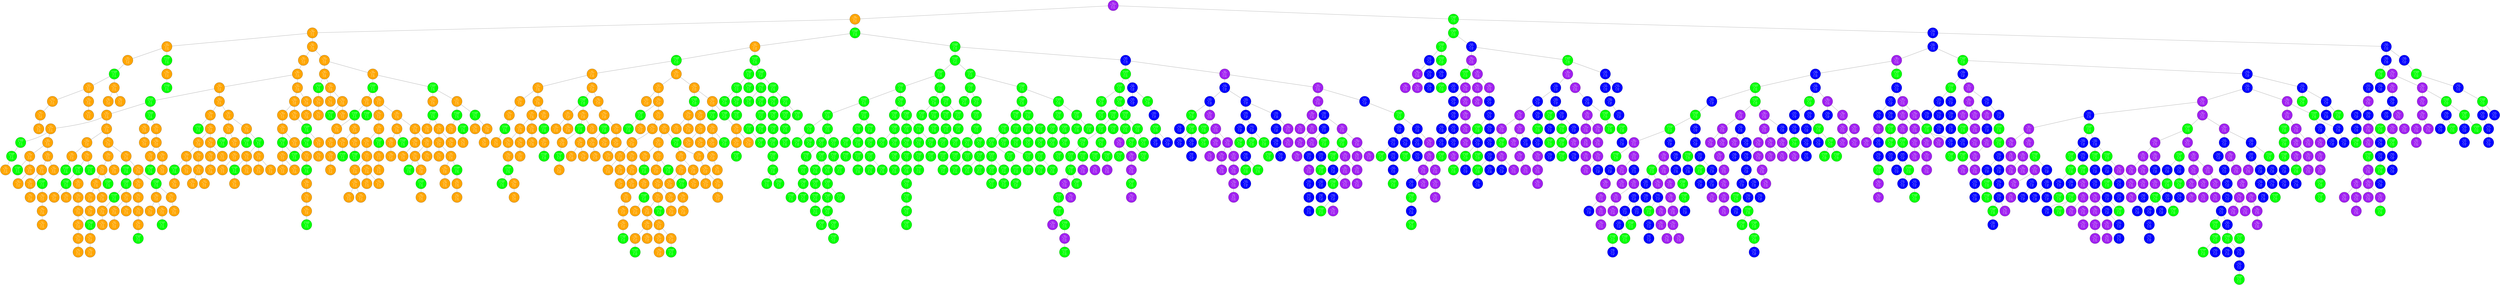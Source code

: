 graph G {
	rankdir=TB;
	node [shape=circle];
	"0x556e9b51f690" [label="line
p: 10000
hc: 0
X: 231\nY: 224", color=black, fontcolor=white, style=filled, fillcolor=purple];
	"0x556e9b51f690" -- "0x556e9b527890";
	"0x556e9b527890" [label="text
p: 9995
hc: 1
X: 96\nY: 54", color=black, fontcolor=white, style=filled, fillcolor=orange];
	"0x556e9b527890" -- "0x556e9b522e10";
	"0x556e9b522e10" [label="text
p: 9860
hc: 0
X: 16\nY: 74", color=black, fontcolor=white, style=filled, fillcolor=orange];
	"0x556e9b522e10" -- "0x556e9b526310";
	"0x556e9b526310" [label="text
p: 8806
hc: 1
X: 16\nY: 234", color=black, fontcolor=white, style=filled, fillcolor=orange];
	"0x556e9b526310" -- "0x556e9b532810";
	"0x556e9b532810" [label="text
p: 8167
hc: 0
X: 16\nY: 84", color=black, fontcolor=white, style=filled, fillcolor=orange];
	"0x556e9b532810" -- "0x556e9b52c010";
	"0x556e9b52c010" [label="rectangle
p: 5633
hc: 0
X: 16\nY: 154", color=black, fontcolor=white, style=filled, fillcolor=green];
	"0x556e9b52c010" -- "0x556e9b52ee10";
	"0x556e9b52ee10" [label="text
p: 3532
hc: 0
X: 16\nY: 164", color=black, fontcolor=white, style=filled, fillcolor=orange];
	"0x556e9b52ee10" -- "0x556e9b52f490";
	"0x556e9b52f490" [label="text
p: 2716
hc: 1
X: 16\nY: 114", color=black, fontcolor=white, style=filled, fillcolor=orange];
	"0x556e9b52f490" -- "0x556e9b530190";
	"0x556e9b530190" [label="text
p: 1717
hc: 1
X: 16\nY: 94", color=black, fontcolor=white, style=filled, fillcolor=orange];
	"0x556e9b530190" -- "0x556e9b52f990";
	"0x556e9b52f990" [label="text
p: 781
hc: 1
X: 16\nY: 264", color=black, fontcolor=white, style=filled, fillcolor=orange];
	"0x556e9b52ee10" -- "0x556e9b52d510";
	"0x556e9b52d510" [label="text
p: 2160
hc: 0
X: 16\nY: 194", color=black, fontcolor=white, style=filled, fillcolor=orange];
	"0x556e9b52d510" -- "0x556e9b52e810";
	"0x556e9b52e810" [label="text
p: 1171
hc: 0
X: 16\nY: 14", color=black, fontcolor=white, style=filled, fillcolor=orange];
	"0x556e9b52c010" -- "0x556e9b527e10";
	"0x556e9b527e10" [label="text
p: 5324
hc: 1
X: 16\nY: 174", color=black, fontcolor=white, style=filled, fillcolor=orange];
	"0x556e9b527e10" -- "0x556e9b52b410";
	"0x556e9b52b410" [label="text
p: 803
hc: 1
X: 16\nY: 64", color=black, fontcolor=white, style=filled, fillcolor=orange];
	"0x556e9b527e10" -- "0x556e9b527910";
	"0x556e9b527910" [label="text
p: 929
hc: 0
X: 16\nY: 54", color=black, fontcolor=white, style=filled, fillcolor=orange];
	"0x556e9b526310" -- "0x556e9b524710";
	"0x556e9b524710" [label="rectangle
p: 4133
hc: 0
X: 16\nY: 144", color=black, fontcolor=white, style=filled, fillcolor=green];
	"0x556e9b524710" -- "0x556e9b525910";
	"0x556e9b525910" [label="text
p: 3383
hc: 1
X: 16\nY: 24", color=black, fontcolor=white, style=filled, fillcolor=orange];
	"0x556e9b525910" -- "0x556e9b524b10";
	"0x556e9b524b10" [label="rectangle
p: 2728
hc: 0
X: 16\nY: 134", color=black, fontcolor=white, style=filled, fillcolor=green];
	"0x556e9b522e10" -- "0x556e9b51dd90";
	"0x556e9b51dd90" [label="text
p: 9847
hc: 1
X: 66\nY: 234", color=black, fontcolor=white, style=filled, fillcolor=orange];
	"0x556e9b51dd90" -- "0x556e9b51db10";
	"0x556e9b51db10" [label="text
p: 9825
hc: 1
X: 16\nY: 34", color=black, fontcolor=white, style=filled, fillcolor=orange];
	"0x556e9b51db10" -- "0x556e9b520f10";
	"0x556e9b520f10" [label="text
p: 9667
hc: 1
X: 56\nY: 224", color=black, fontcolor=white, style=filled, fillcolor=orange];
	"0x556e9b520f10" -- "0x556e9b51ba90";
	"0x556e9b51ba90" [label="text
p: 9628
hc: 1
X: 46\nY: 84", color=black, fontcolor=white, style=filled, fillcolor=orange];
	"0x556e9b51ba90" -- "0x556e9b532290";
	"0x556e9b532290" [label="rectangle
p: 9576
hc: 0
X: 46\nY: 124", color=black, fontcolor=white, style=filled, fillcolor=green];
	"0x556e9b532290" -- "0x556e9b524a10";
	"0x556e9b524a10" [label="text
p: 9353
hc: 0
X: 26\nY: 184", color=black, fontcolor=white, style=filled, fillcolor=orange];
	"0x556e9b524a10" -- "0x556e9b516d90";
	"0x556e9b516d90" [label="text
p: 9240
hc: 1
X: 16\nY: 254", color=black, fontcolor=white, style=filled, fillcolor=orange];
	"0x556e9b516d90" -- "0x556e9b517f90";
	"0x556e9b517f90" [label="rectangle
p: 7876
hc: 0
X: 16\nY: 124", color=black, fontcolor=white, style=filled, fillcolor=green];
	"0x556e9b517f90" -- "0x556e9b51c790";
	"0x556e9b51c790" [label="rectangle
p: 5197
hc: 0
X: 16\nY: 164", color=black, fontcolor=white, style=filled, fillcolor=green];
	"0x556e9b51c790" -- "0x556e9b51be90";
	"0x556e9b51be90" [label="text
p: 4697
hc: 0
X: 16\nY: 184", color=black, fontcolor=white, style=filled, fillcolor=orange];
	"0x556e9b516d90" -- "0x556e9b512d90";
	"0x556e9b512d90" [label="text
p: 8638
hc: 1
X: 16\nY: 224", color=black, fontcolor=white, style=filled, fillcolor=orange];
	"0x556e9b512d90" -- "0x556e9b514510";
	"0x556e9b514510" [label="text
p: 7496
hc: 1
X: 16\nY: 204", color=black, fontcolor=white, style=filled, fillcolor=orange];
	"0x556e9b514510" -- "0x556e9b515610";
	"0x556e9b515610" [label="rectangle
p: 465
hc: 0
X: 16\nY: 114", color=black, fontcolor=white, style=filled, fillcolor=green];
	"0x556e9b514510" -- "0x556e9b513190";
	"0x556e9b513190" [label="text
p: 6048
hc: 1
X: 16\nY: 214", color=black, fontcolor=white, style=filled, fillcolor=orange];
	"0x556e9b513190" -- "0x556e9b514290";
	"0x556e9b514290" [label="text
p: 3918
hc: 1
X: 16\nY: 44", color=black, fontcolor=white, style=filled, fillcolor=orange];
	"0x556e9b512d90" -- "0x556e9b529d90";
	"0x556e9b529d90" [label="text
p: 8482
hc: 0
X: 26\nY: 224", color=black, fontcolor=white, style=filled, fillcolor=orange];
	"0x556e9b529d90" -- "0x556e9b533490";
	"0x556e9b533490" [label="text
p: 8237
hc: 1
X: 26\nY: 104", color=black, fontcolor=white, style=filled, fillcolor=orange];
	"0x556e9b533490" -- "0x556e9b510390";
	"0x556e9b510390" [label="text
p: 6957
hc: 1
X: 16\nY: 244", color=black, fontcolor=white, style=filled, fillcolor=orange];
	"0x556e9b510390" -- "0x556e9b510e90";
	"0x556e9b510e90" [label="text
p: 1781
hc: 1
X: 16\nY: 104", color=black, fontcolor=white, style=filled, fillcolor=orange];
	"0x556e9b533490" -- "0x556e9b52b810";
	"0x556e9b52b810" [label="rectangle
p: 6337
hc: 0
X: 26\nY: 114", color=black, fontcolor=white, style=filled, fillcolor=green];
	"0x556e9b52b810" -- "0x556e9b532a90";
	"0x556e9b532a90" [label="text
p: 3948
hc: 0
X: 26\nY: 14", color=black, fontcolor=white, style=filled, fillcolor=orange];
	"0x556e9b532a90" -- "0x556e9b52da10";
	"0x556e9b52da10" [label="text
p: 3762
hc: 1
X: 26\nY: 194", color=black, fontcolor=white, style=filled, fillcolor=orange];
	"0x556e9b52da10" -- "0x556e9b531110";
	"0x556e9b531110" [label="text
p: 1852
hc: 0
X: 26\nY: 234", color=black, fontcolor=white, style=filled, fillcolor=orange];
	"0x556e9b529d90" -- "0x556e9b528a90";
	"0x556e9b528a90" [label="text
p: 2009
hc: 0
X: 26\nY: 214", color=black, fontcolor=white, style=filled, fillcolor=orange];
	"0x556e9b524a10" -- "0x556e9b511610";
	"0x556e9b511610" [label="text
p: 8536
hc: 1
X: 26\nY: 244", color=black, fontcolor=white, style=filled, fillcolor=orange];
	"0x556e9b511610" -- "0x556e9b522010";
	"0x556e9b522010" [label="text
p: 8208
hc: 1
X: 26\nY: 94", color=black, fontcolor=white, style=filled, fillcolor=orange];
	"0x556e9b522010" -- "0x556e9b522d10";
	"0x556e9b522d10" [label="text
p: 5652
hc: 1
X: 26\nY: 24", color=black, fontcolor=white, style=filled, fillcolor=orange];
	"0x556e9b522d10" -- "0x556e9b522310";
	"0x556e9b522310" [label="rectangle
p: 4956
hc: 0
X: 26\nY: 164", color=black, fontcolor=white, style=filled, fillcolor=green];
	"0x556e9b522010" -- "0x556e9b512990";
	"0x556e9b512990" [label="text
p: 7984
hc: 1
X: 26\nY: 74", color=black, fontcolor=white, style=filled, fillcolor=orange];
	"0x556e9b512990" -- "0x556e9b51d510";
	"0x556e9b51d510" [label="rectangle
p: 7861
hc: 0
X: 26\nY: 124", color=black, fontcolor=white, style=filled, fillcolor=green];
	"0x556e9b51d510" -- "0x556e9b520010";
	"0x556e9b520010" [label="rectangle
p: 5294
hc: 0
X: 26\nY: 154", color=black, fontcolor=white, style=filled, fillcolor=green];
	"0x556e9b520010" -- "0x556e9b520e10";
	"0x556e9b520e10" [label="text
p: 4046
hc: 1
X: 26\nY: 84", color=black, fontcolor=white, style=filled, fillcolor=orange];
	"0x556e9b520010" -- "0x556e9b51e210";
	"0x556e9b51e210" [label="text
p: 4262
hc: 1
X: 26\nY: 114", color=black, fontcolor=white, style=filled, fillcolor=orange];
	"0x556e9b51d510" -- "0x556e9b513910";
	"0x556e9b513910" [label="text
p: 6612
hc: 0
X: 26\nY: 54", color=black, fontcolor=white, style=filled, fillcolor=orange];
	"0x556e9b513910" -- "0x556e9b513b90";
	"0x556e9b513b90" [label="text
p: 4559
hc: 1
X: 26\nY: 204", color=black, fontcolor=white, style=filled, fillcolor=orange];
	"0x556e9b513b90" -- "0x556e9b517490";
	"0x556e9b517490" [label="text
p: 4162
hc: 1
X: 26\nY: 34", color=black, fontcolor=white, style=filled, fillcolor=orange];
	"0x556e9b517490" -- "0x556e9b51be10";
	"0x556e9b51be10" [label="text
p: 3827
hc: 1
X: 26\nY: 254", color=black, fontcolor=white, style=filled, fillcolor=orange];
	"0x556e9b51be10" -- "0x556e9b517510";
	"0x556e9b517510" [label="text
p: 1270
hc: 1
X: 26\nY: 64", color=black, fontcolor=white, style=filled, fillcolor=orange];
	"0x556e9b517510" -- "0x556e9b51aa90";
	"0x556e9b51aa90" [label="text
p: 536
hc: 1
X: 26\nY: 174", color=black, fontcolor=white, style=filled, fillcolor=orange];
	"0x556e9b517490" -- "0x556e9b515510";
	"0x556e9b515510" [label="rectangle
p: 3546
hc: 0
X: 26\nY: 144", color=black, fontcolor=white, style=filled, fillcolor=green];
	"0x556e9b515510" -- "0x556e9b515410";
	"0x556e9b515410" [label="text
p: 2727
hc: 1
X: 26\nY: 44", color=black, fontcolor=white, style=filled, fillcolor=orange];
	"0x556e9b515410" -- "0x556e9b514b90";
	"0x556e9b514b90" [label="text
p: 1083
hc: 0
X: 26\nY: 164", color=black, fontcolor=white, style=filled, fillcolor=orange];
	"0x556e9b512990" -- "0x556e9b512010";
	"0x556e9b512010" [label="rectangle
p: 1311
hc: 0
X: 26\nY: 134", color=black, fontcolor=white, style=filled, fillcolor=green];
	"0x556e9b511610" -- "0x556e9b525b10";
	"0x556e9b525b10" [label="text
p: 7753
hc: 1
X: 36\nY: 194", color=black, fontcolor=white, style=filled, fillcolor=orange];
	"0x556e9b525b10" -- "0x556e9b52a110";
	"0x556e9b52a110" [label="text
p: 6890
hc: 1
X: 36\nY: 14", color=black, fontcolor=white, style=filled, fillcolor=orange];
	"0x556e9b52a110" -- "0x556e9b530310";
	"0x556e9b530310" [label="text
p: 5791
hc: 0
X: 36\nY: 64", color=black, fontcolor=white, style=filled, fillcolor=orange];
	"0x556e9b530310" -- "0x556e9b531c10";
	"0x556e9b531c10" [label="text
p: 3672
hc: 1
X: 36\nY: 164", color=black, fontcolor=white, style=filled, fillcolor=orange];
	"0x556e9b531c10" -- "0x556e9b510a90";
	"0x556e9b510a90" [label="text
p: 2479
hc: 1
X: 26\nY: 264", color=black, fontcolor=white, style=filled, fillcolor=orange];
	"0x556e9b510a90" -- "0x556e9b532d90";
	"0x556e9b532d90" [label="text
p: 1696
hc: 1
X: 36\nY: 84", color=black, fontcolor=white, style=filled, fillcolor=orange];
	"0x556e9b531c10" -- "0x556e9b530b90";
	"0x556e9b530b90" [label="text
p: 1969
hc: 1
X: 36\nY: 264", color=black, fontcolor=white, style=filled, fillcolor=orange];
	"0x556e9b530310" -- "0x556e9b52b890";
	"0x556e9b52b890" [label="rectangle
p: 4637
hc: 0
X: 36\nY: 134", color=black, fontcolor=white, style=filled, fillcolor=green];
	"0x556e9b52a110" -- "0x556e9b528690";
	"0x556e9b528690" [label="text
p: 3609
hc: 1
X: 36\nY: 224", color=black, fontcolor=white, style=filled, fillcolor=orange];
	"0x556e9b525b10" -- "0x556e9b51bb90";
	"0x556e9b51bb90" [label="text
p: 7349
hc: 1
X: 36\nY: 104", color=black, fontcolor=white, style=filled, fillcolor=orange];
	"0x556e9b51bb90" -- "0x556e9b51ce90";
	"0x556e9b51ce90" [label="rectangle
p: 6799
hc: 0
X: 36\nY: 164", color=black, fontcolor=white, style=filled, fillcolor=green];
	"0x556e9b51ce90" -- "0x556e9b522c90";
	"0x556e9b522c90" [label="rectangle
p: 6419
hc: 0
X: 36\nY: 114", color=black, fontcolor=white, style=filled, fillcolor=green];
	"0x556e9b522c90" -- "0x556e9b523d90";
	"0x556e9b523d90" [label="rectangle
p: 5211
hc: 0
X: 36\nY: 144", color=black, fontcolor=white, style=filled, fillcolor=green];
	"0x556e9b523d90" -- "0x556e9b524b90";
	"0x556e9b524b90" [label="text
p: 4704
hc: 1
X: 36\nY: 184", color=black, fontcolor=white, style=filled, fillcolor=orange];
	"0x556e9b524b90" -- "0x556e9b525210";
	"0x556e9b525210" [label="text
p: 3010
hc: 0
X: 36\nY: 244", color=black, fontcolor=white, style=filled, fillcolor=orange];
	"0x556e9b522c90" -- "0x556e9b51f710";
	"0x556e9b51f710" [label="text
p: 5670
hc: 1
X: 36\nY: 94", color=black, fontcolor=white, style=filled, fillcolor=orange];
	"0x556e9b51f710" -- "0x556e9b522210";
	"0x556e9b522210" [label="text
p: 3106
hc: 1
X: 36\nY: 214", color=black, fontcolor=white, style=filled, fillcolor=orange];
	"0x556e9b522210" -- "0x556e9b520d90";
	"0x556e9b520d90" [label="text
p: 476
hc: 1
X: 36\nY: 54", color=black, fontcolor=white, style=filled, fillcolor=orange];
	"0x556e9b51f710" -- "0x556e9b51e410";
	"0x556e9b51e410" [label="text
p: 3309
hc: 1
X: 36\nY: 174", color=black, fontcolor=white, style=filled, fillcolor=orange];
	"0x556e9b51bb90" -- "0x556e9b514010";
	"0x556e9b514010" [label="text
p: 7199
hc: 1
X: 36\nY: 204", color=black, fontcolor=white, style=filled, fillcolor=orange];
	"0x556e9b514010" -- "0x556e9b51b010";
	"0x556e9b51b010" [label="text
p: 3952
hc: 1
X: 36\nY: 234", color=black, fontcolor=white, style=filled, fillcolor=orange];
	"0x556e9b51b010" -- "0x556e9b519b10";
	"0x556e9b519b10" [label="text
p: 2731
hc: 1
X: 36\nY: 24", color=black, fontcolor=white, style=filled, fillcolor=orange];
	"0x556e9b519b10" -- "0x556e9b514310";
	"0x556e9b514310" [label="text
p: 2018
hc: 0
X: 36\nY: 114", color=black, fontcolor=white, style=filled, fillcolor=orange];
	"0x556e9b514310" -- "0x556e9b518190";
	"0x556e9b518190" [label="text
p: 940
hc: 1
X: 36\nY: 254", color=black, fontcolor=white, style=filled, fillcolor=orange];
	"0x556e9b518190" -- "0x556e9b518d10";
	"0x556e9b518d10" [label="rectangle
p: 863
hc: 0
X: 36\nY: 124", color=black, fontcolor=white, style=filled, fillcolor=green];
	"0x556e9b514010" -- "0x556e9b532b90";
	"0x556e9b532b90" [label="rectangle
p: 6408
hc: 0
X: 46\nY: 134", color=black, fontcolor=white, style=filled, fillcolor=green];
	"0x556e9b532b90" -- "0x556e9b512a10";
	"0x556e9b512a10" [label="text
p: 3992
hc: 1
X: 36\nY: 44", color=black, fontcolor=white, style=filled, fillcolor=orange];
	"0x556e9b512a10" -- "0x556e9b513490";
	"0x556e9b513490" [label="text
p: 1756
hc: 1
X: 36\nY: 34", color=black, fontcolor=white, style=filled, fillcolor=orange];
	"0x556e9b512a10" -- "0x556e9b511890";
	"0x556e9b511890" [label="text
p: 3634
hc: 1
X: 36\nY: 74", color=black, fontcolor=white, style=filled, fillcolor=orange];
	"0x556e9b511890" -- "0x556e9b510090";
	"0x556e9b510090" [label="rectangle
p: 524
hc: 0
X: 36\nY: 154", color=black, fontcolor=white, style=filled, fillcolor=green];
	"0x556e9b532b90" -- "0x556e9b532990";
	"0x556e9b532990" [label="text
p: 5216
hc: 1
X: 46\nY: 194", color=black, fontcolor=white, style=filled, fillcolor=orange];
	"0x556e9b532990" -- "0x556e9b532910";
	"0x556e9b532910" [label="text
p: 3804
hc: 1
X: 46\nY: 114", color=black, fontcolor=white, style=filled, fillcolor=orange];
	"0x556e9b532290" -- "0x556e9b52ee90";
	"0x556e9b52ee90" [label="rectangle
p: 9240
hc: 0
X: 46\nY: 164", color=black, fontcolor=white, style=filled, fillcolor=green];
	"0x556e9b52ee90" -- "0x556e9b531e90";
	"0x556e9b531e90" [label="text
p: 7301
hc: 0
X: 46\nY: 244", color=black, fontcolor=white, style=filled, fillcolor=orange];
	"0x556e9b531e90" -- "0x556e9b52f290";
	"0x556e9b52f290" [label="text
p: 1223
hc: 1
X: 46\nY: 74", color=black, fontcolor=white, style=filled, fillcolor=orange];
	"0x556e9b52ee90" -- "0x556e9b520990";
	"0x556e9b520990" [label="text
p: 8251
hc: 1
X: 46\nY: 24", color=black, fontcolor=white, style=filled, fillcolor=orange];
	"0x556e9b520990" -- "0x556e9b524490";
	"0x556e9b524490" [label="text
p: 5881
hc: 1
X: 46\nY: 54", color=black, fontcolor=white, style=filled, fillcolor=orange];
	"0x556e9b524490" -- "0x556e9b52d090";
	"0x556e9b52d090" [label="text
p: 5565
hc: 0
X: 46\nY: 264", color=black, fontcolor=white, style=filled, fillcolor=orange];
	"0x556e9b52d090" -- "0x556e9b528a10";
	"0x556e9b528a10" [label="rectangle
p: 4062
hc: 0
X: 46\nY: 154", color=black, fontcolor=white, style=filled, fillcolor=green];
	"0x556e9b524490" -- "0x556e9b524090";
	"0x556e9b524090" [label="text
p: 4489
hc: 1
X: 46\nY: 164", color=black, fontcolor=white, style=filled, fillcolor=orange];
	"0x556e9b524090" -- "0x556e9b520a10";
	"0x556e9b520a10" [label="text
p: 118
hc: 0
X: 46\nY: 94", color=black, fontcolor=white, style=filled, fillcolor=orange];
	"0x556e9b51ba90" -- "0x556e9b530810";
	"0x556e9b530810" [label="text
p: 9520
hc: 1
X: 56\nY: 174", color=black, fontcolor=white, style=filled, fillcolor=orange];
	"0x556e9b530810" -- "0x556e9b518910";
	"0x556e9b518910" [label="text
p: 9448
hc: 1
X: 46\nY: 174", color=black, fontcolor=white, style=filled, fillcolor=orange];
	"0x556e9b518910" -- "0x556e9b51ad10";
	"0x556e9b51ad10" [label="rectangle
p: 2142
hc: 0
X: 46\nY: 114", color=black, fontcolor=white, style=filled, fillcolor=green];
	"0x556e9b518910" -- "0x556e9b49a460";
	"0x556e9b49a460" [label="text
p: 9404
hc: 1
X: 46\nY: 214", color=black, fontcolor=white, style=filled, fillcolor=orange];
	"0x556e9b49a460" -- "0x556e9b514f90";
	"0x556e9b514f90" [label="text
p: 8615
hc: 1
X: 46\nY: 104", color=black, fontcolor=white, style=filled, fillcolor=orange];
	"0x556e9b514f90" -- "0x556e9b515f90";
	"0x556e9b515f90" [label="text
p: 8389
hc: 1
X: 46\nY: 184", color=black, fontcolor=white, style=filled, fillcolor=orange];
	"0x556e9b515f90" -- "0x556e9b516990";
	"0x556e9b516990" [label="rectangle
p: 5206
hc: 0
X: 46\nY: 144", color=black, fontcolor=white, style=filled, fillcolor=green];
	"0x556e9b516990" -- "0x556e9b517a90";
	"0x556e9b517a90" [label="text
p: 3411
hc: 1
X: 46\nY: 234", color=black, fontcolor=white, style=filled, fillcolor=orange];
	"0x556e9b515f90" -- "0x556e9b515710";
	"0x556e9b515710" [label="text
p: 114
hc: 1
X: 46\nY: 44", color=black, fontcolor=white, style=filled, fillcolor=orange];
	"0x556e9b514f90" -- "0x556e9b514c10";
	"0x556e9b514c10" [label="text
p: 8466
hc: 1
X: 46\nY: 34", color=black, fontcolor=white, style=filled, fillcolor=orange];
	"0x556e9b514c10" -- "0x556e9b511490";
	"0x556e9b511490" [label="text
p: 4953
hc: 0
X: 46\nY: 254", color=black, fontcolor=white, style=filled, fillcolor=orange];
	"0x556e9b511490" -- "0x556e9b514610";
	"0x556e9b514610" [label="text
p: 3518
hc: 1
X: 46\nY: 64", color=black, fontcolor=white, style=filled, fillcolor=orange];
	"0x556e9b511490" -- "0x556e9b50ff10";
	"0x556e9b50ff10" [label="text
p: 1758
hc: 1
X: 46\nY: 14", color=black, fontcolor=white, style=filled, fillcolor=orange];
	"0x556e9b49a460" -- "0x556e9b531910";
	"0x556e9b531910" [label="text
p: 7570
hc: 1
X: 56\nY: 194", color=black, fontcolor=white, style=filled, fillcolor=orange];
	"0x556e9b531910" -- "0x556e9b499fe0";
	"0x556e9b499fe0" [label="text
p: 7004
hc: 0
X: 46\nY: 224", color=black, fontcolor=white, style=filled, fillcolor=orange];
	"0x556e9b499fe0" -- "0x556e9b49a2e0";
	"0x556e9b49a2e0" [label="text
p: 3294
hc: 1
X: 46\nY: 204", color=black, fontcolor=white, style=filled, fillcolor=orange];
	"0x556e9b531910" -- "0x556e9b531510";
	"0x556e9b531510" [label="text
p: 423
hc: 0
X: 56\nY: 254", color=black, fontcolor=white, style=filled, fillcolor=orange];
	"0x556e9b530810" -- "0x556e9b529210";
	"0x556e9b529210" [label="text
p: 8027
hc: 1
X: 56\nY: 164", color=black, fontcolor=white, style=filled, fillcolor=orange];
	"0x556e9b529210" -- "0x556e9b52c310";
	"0x556e9b52c310" [label="text
p: 7892
hc: 1
X: 56\nY: 94", color=black, fontcolor=white, style=filled, fillcolor=orange];
	"0x556e9b52c310" -- "0x556e9b52f410";
	"0x556e9b52f410" [label="rectangle
p: 6948
hc: 0
X: 56\nY: 154", color=black, fontcolor=white, style=filled, fillcolor=green];
	"0x556e9b52c310" -- "0x556e9b529e10";
	"0x556e9b529e10" [label="text
p: 5806
hc: 1
X: 56\nY: 44", color=black, fontcolor=white, style=filled, fillcolor=orange];
	"0x556e9b529e10" -- "0x556e9b52a710";
	"0x556e9b52a710" [label="text
p: 5419
hc: 1
X: 56\nY: 34", color=black, fontcolor=white, style=filled, fillcolor=orange];
	"0x556e9b52a710" -- "0x556e9b52ac10";
	"0x556e9b52ac10" [label="text
p: 542
hc: 0
X: 56\nY: 74", color=black, fontcolor=white, style=filled, fillcolor=orange];
	"0x556e9b529210" -- "0x556e9b528010";
	"0x556e9b528010" [label="text
p: 7570
hc: 1
X: 56\nY: 234", color=black, fontcolor=white, style=filled, fillcolor=orange];
	"0x556e9b528010" -- "0x556e9b528c10";
	"0x556e9b528c10" [label="rectangle
p: 4260
hc: 0
X: 56\nY: 144", color=black, fontcolor=white, style=filled, fillcolor=green];
	"0x556e9b528010" -- "0x556e9b523b10";
	"0x556e9b523b10" [label="rectangle
p: 7423
hc: 0
X: 56\nY: 114", color=black, fontcolor=white, style=filled, fillcolor=green];
	"0x556e9b523b10" -- "0x556e9b525f10";
	"0x556e9b525f10" [label="text
p: 7392
hc: 0
X: 56\nY: 114", color=black, fontcolor=white, style=filled, fillcolor=orange];
	"0x556e9b525f10" -- "0x556e9b526990";
	"0x556e9b526990" [label="rectangle
p: 706
hc: 0
X: 56\nY: 164", color=black, fontcolor=white, style=filled, fillcolor=green];
	"0x556e9b526990" -- "0x556e9b527110";
	"0x556e9b527110" [label="text
p: 207
hc: 1
X: 56\nY: 244", color=black, fontcolor=white, style=filled, fillcolor=orange];
	"0x556e9b525f10" -- "0x556e9b525010";
	"0x556e9b525010" [label="text
p: 916
hc: 0
X: 56\nY: 204", color=black, fontcolor=white, style=filled, fillcolor=orange];
	"0x556e9b523b10" -- "0x556e9b522b90";
	"0x556e9b522b90" [label="text
p: 6762
hc: 1
X: 56\nY: 184", color=black, fontcolor=white, style=filled, fillcolor=orange];
	"0x556e9b522b90" -- "0x556e9b523990";
	"0x556e9b523990" [label="text
p: 661
hc: 1
X: 56\nY: 214", color=black, fontcolor=white, style=filled, fillcolor=orange];
	"0x556e9b522b90" -- "0x556e9b522a10";
	"0x556e9b522a10" [label="text
p: 838
hc: 1
X: 56\nY: 24", color=black, fontcolor=white, style=filled, fillcolor=orange];
	"0x556e9b520f10" -- "0x556e9b523490";
	"0x556e9b523490" [label="text
p: 9341
hc: 1
X: 66\nY: 194", color=black, fontcolor=white, style=filled, fillcolor=orange];
	"0x556e9b523490" -- "0x556e9b528e10";
	"0x556e9b528e10" [label="text
p: 8893
hc: 0
X: 66\nY: 94", color=black, fontcolor=white, style=filled, fillcolor=orange];
	"0x556e9b528e10" -- "0x556e9b520610";
	"0x556e9b520610" [label="text
p: 7628
hc: 1
X: 56\nY: 14", color=black, fontcolor=white, style=filled, fillcolor=orange];
	"0x556e9b520610" -- "0x556e9b510290";
	"0x556e9b510290" [label="text
p: 6568
hc: 1
X: 56\nY: 84", color=black, fontcolor=white, style=filled, fillcolor=orange];
	"0x556e9b510290" -- "0x556e9b513890";
	"0x556e9b513890" [label="rectangle
p: 5245
hc: 0
X: 56\nY: 124", color=black, fontcolor=white, style=filled, fillcolor=green];
	"0x556e9b513890" -- "0x556e9b518a90";
	"0x556e9b518a90" [label="text
p: 5218
hc: 1
X: 56\nY: 54", color=black, fontcolor=white, style=filled, fillcolor=orange];
	"0x556e9b518a90" -- "0x556e9b51b790";
	"0x556e9b51b790" [label="text
p: 1572
hc: 0
X: 56\nY: 64", color=black, fontcolor=white, style=filled, fillcolor=orange];
	"0x556e9b518a90" -- "0x556e9b517090";
	"0x556e9b517090" [label="text
p: 4521
hc: 1
X: 56\nY: 264", color=black, fontcolor=white, style=filled, fillcolor=orange];
	"0x556e9b513890" -- "0x556e9b511a90";
	"0x556e9b511a90" [label="rectangle
p: 4227
hc: 0
X: 56\nY: 134", color=black, fontcolor=white, style=filled, fillcolor=green];
	"0x556e9b510290" -- "0x556e9b499e60";
	"0x556e9b499e60" [label="text
p: 5916
hc: 0
X: 56\nY: 104", color=black, fontcolor=white, style=filled, fillcolor=orange];
	"0x556e9b499e60" -- "0x556e9b533090";
	"0x556e9b533090" [label="text
p: 5710
hc: 0
X: 66\nY: 224", color=black, fontcolor=white, style=filled, fillcolor=orange];
	"0x556e9b533090" -- "0x556e9b530910";
	"0x556e9b530910" [label="rectangle
p: 3787
hc: 0
X: 66\nY: 124", color=black, fontcolor=white, style=filled, fillcolor=green];
	"0x556e9b530910" -- "0x556e9b52fd10";
	"0x556e9b52fd10" [label="text
p: 3696
hc: 1
X: 66\nY: 24", color=black, fontcolor=white, style=filled, fillcolor=orange];
	"0x556e9b52fd10" -- "0x556e9b52a410";
	"0x556e9b52a410" [label="text
p: 2795
hc: 0
X: 66\nY: 244", color=black, fontcolor=white, style=filled, fillcolor=orange];
	"0x556e9b52a410" -- "0x556e9b52bb10";
	"0x556e9b52bb10" [label="text
p: 2455
hc: 1
X: 66\nY: 84", color=black, fontcolor=white, style=filled, fillcolor=orange];
	"0x556e9b52bb10" -- "0x556e9b52d910";
	"0x556e9b52d910" [label="rectangle
p: 1059
hc: 0
X: 66\nY: 114", color=black, fontcolor=white, style=filled, fillcolor=green];
	"0x556e9b528e10" -- "0x556e9b523690";
	"0x556e9b523690" [label="text
p: 7055
hc: 1
X: 66\nY: 254", color=black, fontcolor=white, style=filled, fillcolor=orange];
	"0x556e9b523690" -- "0x556e9b527090";
	"0x556e9b527090" [label="rectangle
p: 6627
hc: 0
X: 66\nY: 144", color=black, fontcolor=white, style=filled, fillcolor=green];
	"0x556e9b527090" -- "0x556e9b528510";
	"0x556e9b528510" [label="rectangle
p: 1583
hc: 0
X: 66\nY: 164", color=black, fontcolor=white, style=filled, fillcolor=green];
	"0x556e9b527090" -- "0x556e9b524390";
	"0x556e9b524390" [label="text
p: 3941
hc: 0
X: 66\nY: 54", color=black, fontcolor=white, style=filled, fillcolor=orange];
	"0x556e9b524390" -- "0x556e9b523a10";
	"0x556e9b523a10" [label="text
p: 1181
hc: 1
X: 66\nY: 184", color=black, fontcolor=white, style=filled, fillcolor=orange];
	"0x556e9b523490" -- "0x556e9b51ec10";
	"0x556e9b51ec10" [label="text
p: 7087
hc: 1
X: 66\nY: 204", color=black, fontcolor=white, style=filled, fillcolor=orange];
	"0x556e9b51ec10" -- "0x556e9b51e190";
	"0x556e9b51e190" [label="text
p: 6126
hc: 0
X: 66\nY: 264", color=black, fontcolor=white, style=filled, fillcolor=orange];
	"0x556e9b51dd90" -- "0x556e9b512890";
	"0x556e9b512890" [label="text
p: 9766
hc: 0
X: 66\nY: 34", color=black, fontcolor=white, style=filled, fillcolor=orange];
	"0x556e9b512890" -- "0x556e9b518010";
	"0x556e9b518010" [label="text
p: 8972
hc: 1
X: 66\nY: 64", color=black, fontcolor=white, style=filled, fillcolor=orange];
	"0x556e9b518010" -- "0x556e9b518310";
	"0x556e9b518310" [label="rectangle
p: 7327
hc: 0
X: 66\nY: 154", color=black, fontcolor=white, style=filled, fillcolor=green];
	"0x556e9b518310" -- "0x556e9b51b910";
	"0x556e9b51b910" [label="text
p: 2019
hc: 1
X: 66\nY: 74", color=black, fontcolor=white, style=filled, fillcolor=orange];
	"0x556e9b51b910" -- "0x556e9b51b890";
	"0x556e9b51b890" [label="text
p: 523
hc: 1
X: 66\nY: 14", color=black, fontcolor=white, style=filled, fillcolor=orange];
	"0x556e9b518010" -- "0x556e9b515490";
	"0x556e9b515490" [label="text
p: 8050
hc: 1
X: 66\nY: 104", color=black, fontcolor=white, style=filled, fillcolor=orange];
	"0x556e9b515490" -- "0x556e9b516a10";
	"0x556e9b516a10" [label="text
p: 777
hc: 0
X: 66\nY: 174", color=black, fontcolor=white, style=filled, fillcolor=orange];
	"0x556e9b515490" -- "0x556e9b514190";
	"0x556e9b514190" [label="text
p: 5926
hc: 0
X: 66\nY: 164", color=black, fontcolor=white, style=filled, fillcolor=orange];
	"0x556e9b514190" -- "0x556e9b514690";
	"0x556e9b514690" [label="rectangle
p: 1337
hc: 0
X: 66\nY: 134", color=black, fontcolor=white, style=filled, fillcolor=green];
	"0x556e9b514190" -- "0x556e9b514110";
	"0x556e9b514110" [label="text
p: 3808
hc: 0
X: 66\nY: 44", color=black, fontcolor=white, style=filled, fillcolor=orange];
	"0x556e9b512890" -- "0x556e9b522f10";
	"0x556e9b522f10" [label="text
p: 9684
hc: 1
X: 86\nY: 164", color=black, fontcolor=white, style=filled, fillcolor=orange];
	"0x556e9b522f10" -- "0x556e9b522a90";
	"0x556e9b522a90" [label="rectangle
p: 9325
hc: 0
X: 76\nY: 134", color=black, fontcolor=white, style=filled, fillcolor=green];
	"0x556e9b522a90" -- "0x556e9b525090";
	"0x556e9b525090" [label="text
p: 8802
hc: 0
X: 76\nY: 164", color=black, fontcolor=white, style=filled, fillcolor=orange];
	"0x556e9b525090" -- "0x556e9b52b190";
	"0x556e9b52b190" [label="rectangle
p: 8218
hc: 0
X: 76\nY: 124", color=black, fontcolor=white, style=filled, fillcolor=green];
	"0x556e9b52b190" -- "0x556e9b511c90";
	"0x556e9b511c90" [label="text
p: 7414
hc: 1
X: 66\nY: 214", color=black, fontcolor=white, style=filled, fillcolor=orange];
	"0x556e9b511c90" -- "0x556e9b52ea10";
	"0x556e9b52ea10" [label="text
p: 5812
hc: 1
X: 76\nY: 84", color=black, fontcolor=white, style=filled, fillcolor=orange];
	"0x556e9b52ea10" -- "0x556e9b510e10";
	"0x556e9b510e10" [label="text
p: 4389
hc: 0
X: 66\nY: 114", color=black, fontcolor=white, style=filled, fillcolor=orange];
	"0x556e9b510e10" -- "0x556e9b52f090";
	"0x556e9b52f090" [label="text
p: 388
hc: 1
X: 76\nY: 94", color=black, fontcolor=white, style=filled, fillcolor=orange];
	"0x556e9b52b190" -- "0x556e9b526790";
	"0x556e9b526790" [label="text
p: 3841
hc: 1
X: 76\nY: 244", color=black, fontcolor=white, style=filled, fillcolor=orange];
	"0x556e9b526790" -- "0x556e9b528390";
	"0x556e9b528390" [label="text
p: 3399
hc: 1
X: 76\nY: 54", color=black, fontcolor=white, style=filled, fillcolor=orange];
	"0x556e9b528390" -- "0x556e9b529790";
	"0x556e9b529790" [label="rectangle
p: 3113
hc: 0
X: 76\nY: 164", color=black, fontcolor=white, style=filled, fillcolor=green];
	"0x556e9b526790" -- "0x556e9b525810";
	"0x556e9b525810" [label="text
p: 3696
hc: 1
X: 76\nY: 204", color=black, fontcolor=white, style=filled, fillcolor=orange];
	"0x556e9b525810" -- "0x556e9b525110";
	"0x556e9b525110" [label="rectangle
p: 1564
hc: 0
X: 76\nY: 154", color=black, fontcolor=white, style=filled, fillcolor=green];
	"0x556e9b525090" -- "0x556e9b524f10";
	"0x556e9b524f10" [label="rectangle
p: 6500
hc: 0
X: 76\nY: 114", color=black, fontcolor=white, style=filled, fillcolor=green];
	"0x556e9b522a90" -- "0x556e9b510990";
	"0x556e9b510990" [label="text
p: 8484
hc: 0
X: 76\nY: 24", color=black, fontcolor=white, style=filled, fillcolor=orange];
	"0x556e9b510990" -- "0x556e9b522610";
	"0x556e9b522610" [label="text
p: 7505
hc: 1
X: 76\nY: 34", color=black, fontcolor=white, style=filled, fillcolor=orange];
	"0x556e9b522610" -- "0x556e9b518710";
	"0x556e9b518710" [label="text
p: 6839
hc: 1
X: 76\nY: 254", color=black, fontcolor=white, style=filled, fillcolor=orange];
	"0x556e9b518710" -- "0x556e9b51fd90";
	"0x556e9b51fd90" [label="text
p: 5045
hc: 1
X: 76\nY: 174", color=black, fontcolor=white, style=filled, fillcolor=orange];
	"0x556e9b51fd90" -- "0x556e9b51ca10";
	"0x556e9b51ca10" [label="text
p: 3152
hc: 1
X: 76\nY: 14", color=black, fontcolor=white, style=filled, fillcolor=orange];
	"0x556e9b51ca10" -- "0x556e9b51cb10";
	"0x556e9b51cb10" [label="text
p: 3120
hc: 1
X: 76\nY: 194", color=black, fontcolor=white, style=filled, fillcolor=orange];
	"0x556e9b51cb10" -- "0x556e9b51ea10";
	"0x556e9b51ea10" [label="text
p: 2868
hc: 1
X: 76\nY: 104", color=black, fontcolor=white, style=filled, fillcolor=orange];
	"0x556e9b51ea10" -- "0x556e9b51fd10";
	"0x556e9b51fd10" [label="text
p: 1492
hc: 0
X: 76\nY: 224", color=black, fontcolor=white, style=filled, fillcolor=orange];
	"0x556e9b51ea10" -- "0x556e9b51cf90";
	"0x556e9b51cf90" [label="text
p: 1554
hc: 1
X: 76\nY: 44", color=black, fontcolor=white, style=filled, fillcolor=orange];
	"0x556e9b51ca10" -- "0x556e9b51b510";
	"0x556e9b51b510" [label="text
p: 2378
hc: 1
X: 76\nY: 264", color=black, fontcolor=white, style=filled, fillcolor=orange];
	"0x556e9b51b510" -- "0x556e9b51c710";
	"0x556e9b51c710" [label="text
p: 427
hc: 1
X: 76\nY: 214", color=black, fontcolor=white, style=filled, fillcolor=orange];
	"0x556e9b51b510" -- "0x556e9b51a790";
	"0x556e9b51a790" [label="text
p: 1198
hc: 1
X: 76\nY: 114", color=black, fontcolor=white, style=filled, fillcolor=orange];
	"0x556e9b518710" -- "0x556e9b512410";
	"0x556e9b512410" [label="rectangle
p: 6287
hc: 0
X: 76\nY: 144", color=black, fontcolor=white, style=filled, fillcolor=green];
	"0x556e9b512410" -- "0x556e9b515990";
	"0x556e9b515990" [label="text
p: 3815
hc: 0
X: 76\nY: 234", color=black, fontcolor=white, style=filled, fillcolor=orange];
	"0x556e9b515990" -- "0x556e9b512d10";
	"0x556e9b512d10" [label="text
p: 982
hc: 0
X: 76\nY: 184", color=black, fontcolor=white, style=filled, fillcolor=orange];
	"0x556e9b510990" -- "0x556e9b52e110";
	"0x556e9b52e110" [label="text
p: 8010
hc: 1
X: 86\nY: 234", color=black, fontcolor=white, style=filled, fillcolor=orange];
	"0x556e9b52e110" -- "0x556e9b533010";
	"0x556e9b533010" [label="text
p: 7324
hc: 1
X: 86\nY: 194", color=black, fontcolor=white, style=filled, fillcolor=orange];
	"0x556e9b533010" -- "0x556e9b50ff90";
	"0x556e9b50ff90" [label="text
p: 6985
hc: 0
X: 76\nY: 74", color=black, fontcolor=white, style=filled, fillcolor=orange];
	"0x556e9b50ff90" -- "0x556e9b510110";
	"0x556e9b510110" [label="text
p: 3468
hc: 1
X: 76\nY: 64", color=black, fontcolor=white, style=filled, fillcolor=orange];
	"0x556e9b533010" -- "0x556e9b52f510";
	"0x556e9b52f510" [label="rectangle
p: 6501
hc: 0
X: 86\nY: 144", color=black, fontcolor=white, style=filled, fillcolor=green];
	"0x556e9b52e110" -- "0x556e9b529810";
	"0x556e9b529810" [label="text
p: 6730
hc: 0
X: 86\nY: 184", color=black, fontcolor=white, style=filled, fillcolor=orange];
	"0x556e9b529810" -- "0x556e9b52b610";
	"0x556e9b52b610" [label="text
p: 5088
hc: 1
X: 86\nY: 264", color=black, fontcolor=white, style=filled, fillcolor=orange];
	"0x556e9b52b610" -- "0x556e9b52df90";
	"0x556e9b52df90" [label="text
p: 1809
hc: 1
X: 86\nY: 24", color=black, fontcolor=white, style=filled, fillcolor=orange];
	"0x556e9b529810" -- "0x556e9b526010";
	"0x556e9b526010" [label="text
p: 6001
hc: 0
X: 86\nY: 94", color=black, fontcolor=white, style=filled, fillcolor=orange];
	"0x556e9b526010" -- "0x556e9b527810";
	"0x556e9b527810" [label="text
p: 5572
hc: 1
X: 86\nY: 244", color=black, fontcolor=white, style=filled, fillcolor=orange];
	"0x556e9b527810" -- "0x556e9b528810";
	"0x556e9b528810" [label="rectangle
p: 4682
hc: 0
X: 86\nY: 154", color=black, fontcolor=white, style=filled, fillcolor=green];
	"0x556e9b527810" -- "0x556e9b526b10";
	"0x556e9b526b10" [label="text
p: 4060
hc: 1
X: 86\nY: 84", color=black, fontcolor=white, style=filled, fillcolor=orange];
	"0x556e9b526b10" -- "0x556e9b527510";
	"0x556e9b527510" [label="rectangle
p: 2311
hc: 0
X: 86\nY: 164", color=black, fontcolor=white, style=filled, fillcolor=green];
	"0x556e9b527510" -- "0x556e9b527210";
	"0x556e9b527210" [label="text
p: 1959
hc: 0
X: 86\nY: 74", color=black, fontcolor=white, style=filled, fillcolor=orange];
	"0x556e9b526010" -- "0x556e9b525690";
	"0x556e9b525690" [label="text
p: 3276
hc: 1
X: 86\nY: 174", color=black, fontcolor=white, style=filled, fillcolor=orange];
	"0x556e9b522f10" -- "0x556e9b49ab60";
	"0x556e9b49ab60" [label="rectangle
p: 9623
hc: 0
X: 86\nY: 134", color=black, fontcolor=white, style=filled, fillcolor=green];
	"0x556e9b49ab60" -- "0x556e9b521310";
	"0x556e9b521310" [label="text
p: 9213
hc: 1
X: 86\nY: 214", color=black, fontcolor=white, style=filled, fillcolor=orange];
	"0x556e9b521310" -- "0x556e9b51fe90";
	"0x556e9b51fe90" [label="rectangle
p: 8351
hc: 0
X: 86\nY: 124", color=black, fontcolor=white, style=filled, fillcolor=green];
	"0x556e9b51fe90" -- "0x556e9b520210";
	"0x556e9b520210" [label="text
p: 3663
hc: 0
X: 86\nY: 104", color=black, fontcolor=white, style=filled, fillcolor=orange];
	"0x556e9b51fe90" -- "0x556e9b513110";
	"0x556e9b513110" [label="text
p: 6962
hc: 1
X: 86\nY: 114", color=black, fontcolor=white, style=filled, fillcolor=orange];
	"0x556e9b513110" -- "0x556e9b51d590";
	"0x556e9b51d590" [label="text
p: 5420
hc: 1
X: 86\nY: 44", color=black, fontcolor=white, style=filled, fillcolor=orange];
	"0x556e9b51d590" -- "0x556e9b51f390";
	"0x556e9b51f390" [label="text
p: 1213
hc: 1
X: 86\nY: 14", color=black, fontcolor=white, style=filled, fillcolor=orange];
	"0x556e9b51d590" -- "0x556e9b518e10";
	"0x556e9b518e10" [label="text
p: 4251
hc: 1
X: 86\nY: 54", color=black, fontcolor=white, style=filled, fillcolor=orange];
	"0x556e9b518e10" -- "0x556e9b51a590";
	"0x556e9b51a590" [label="text
p: 3323
hc: 1
X: 86\nY: 34", color=black, fontcolor=white, style=filled, fillcolor=orange];
	"0x556e9b51a590" -- "0x556e9b51a990";
	"0x556e9b51a990" [label="text
p: 446
hc: 0
X: 86\nY: 204", color=black, fontcolor=white, style=filled, fillcolor=orange];
	"0x556e9b518e10" -- "0x556e9b517e90";
	"0x556e9b517e90" [label="rectangle
p: 3371
hc: 0
X: 86\nY: 114", color=black, fontcolor=white, style=filled, fillcolor=green];
	"0x556e9b517e90" -- "0x556e9b516310";
	"0x556e9b516310" [label="text
p: 818
hc: 0
X: 86\nY: 224", color=black, fontcolor=white, style=filled, fillcolor=orange];
	"0x556e9b516310" -- "0x556e9b514d10";
	"0x556e9b514d10" [label="text
p: 466
hc: 1
X: 86\nY: 254", color=black, fontcolor=white, style=filled, fillcolor=orange];
	"0x556e9b513110" -- "0x556e9b50fd90";
	"0x556e9b50fd90" [label="text
p: 3484
hc: 1
X: 86\nY: 64", color=black, fontcolor=white, style=filled, fillcolor=orange];
	"0x556e9b49ab60" -- "0x556e9b530f10";
	"0x556e9b530f10" [label="text
p: 9121
hc: 0
X: 96\nY: 234", color=black, fontcolor=white, style=filled, fillcolor=orange];
	"0x556e9b530f10" -- "0x556e9b531f90";
	"0x556e9b531f90" [label="rectangle
p: 6660
hc: 0
X: 96\nY: 114", color=black, fontcolor=white, style=filled, fillcolor=green];
	"0x556e9b531f90" -- "0x556e9b533210";
	"0x556e9b533210" [label="text
p: 5285
hc: 0
X: 96\nY: 14", color=black, fontcolor=white, style=filled, fillcolor=orange];
	"0x556e9b531f90" -- "0x556e9b531610";
	"0x556e9b531610" [label="rectangle
p: 1592
hc: 0
X: 96\nY: 164", color=black, fontcolor=white, style=filled, fillcolor=green];
	"0x556e9b531610" -- "0x556e9b531c90";
	"0x556e9b531c90" [label="text
p: 731
hc: 0
X: 96\nY: 214", color=black, fontcolor=white, style=filled, fillcolor=orange];
	"0x556e9b530f10" -- "0x556e9b52de90";
	"0x556e9b52de90" [label="rectangle
p: 6905
hc: 0
X: 96\nY: 124", color=black, fontcolor=white, style=filled, fillcolor=green];
	"0x556e9b52de90" -- "0x556e9b52e310";
	"0x556e9b52e310" [label="text
p: 1407
hc: 1
X: 96\nY: 104", color=black, fontcolor=white, style=filled, fillcolor=orange];
	"0x556e9b52de90" -- "0x556e9b527b90";
	"0x556e9b527b90" [label="text
p: 2339
hc: 1
X: 96\nY: 84", color=black, fontcolor=white, style=filled, fillcolor=orange];
	"0x556e9b527b90" -- "0x556e9b52c190";
	"0x556e9b52c190" [label="text
p: 365
hc: 1
X: 96\nY: 94", color=black, fontcolor=white, style=filled, fillcolor=orange];
	"0x556e9b527890" -- "0x556e9b526b90";
	"0x556e9b526b90" [label="rectangle
p: 9948
hc: 0
X: 146\nY: 134", color=black, fontcolor=white, style=filled, fillcolor=green];
	"0x556e9b526b90" -- "0x556e9b49a260";
	"0x556e9b49a260" [label="text
p: 9819
hc: 1
X: 136\nY: 204", color=black, fontcolor=white, style=filled, fillcolor=orange];
	"0x556e9b49a260" -- "0x556e9b532b10";
	"0x556e9b532b10" [label="rectangle
p: 9606
hc: 0
X: 116\nY: 124", color=black, fontcolor=white, style=filled, fillcolor=green];
	"0x556e9b532b10" -- "0x556e9b530890";
	"0x556e9b530890" [label="text
p: 9502
hc: 1
X: 106\nY: 194", color=black, fontcolor=white, style=filled, fillcolor=orange];
	"0x556e9b530890" -- "0x556e9b522f90";
	"0x556e9b522f90" [label="text
p: 9146
hc: 1
X: 96\nY: 184", color=black, fontcolor=white, style=filled, fillcolor=orange];
	"0x556e9b522f90" -- "0x556e9b526490";
	"0x556e9b526490" [label="text
p: 6870
hc: 1
X: 96\nY: 24", color=black, fontcolor=white, style=filled, fillcolor=orange];
	"0x556e9b526490" -- "0x556e9b523790";
	"0x556e9b523790" [label="text
p: 4784
hc: 1
X: 96\nY: 64", color=black, fontcolor=white, style=filled, fillcolor=orange];
	"0x556e9b523790" -- "0x556e9b524510";
	"0x556e9b524510" [label="rectangle
p: 4730
hc: 0
X: 96\nY: 154", color=black, fontcolor=white, style=filled, fillcolor=green];
	"0x556e9b524510" -- "0x556e9b523d10";
	"0x556e9b523d10" [label="text
p: 55
hc: 1
X: 96\nY: 114", color=black, fontcolor=white, style=filled, fillcolor=orange];
	"0x556e9b522f90" -- "0x556e9b49a4e0";
	"0x556e9b49a4e0" [label="text
p: 8767
hc: 1
X: 96\nY: 244", color=black, fontcolor=white, style=filled, fillcolor=orange];
	"0x556e9b49a4e0" -- "0x556e9b513210";
	"0x556e9b513210" [label="text
p: 8727
hc: 1
X: 96\nY: 194", color=black, fontcolor=white, style=filled, fillcolor=orange];
	"0x556e9b513210" -- "0x556e9b519e90";
	"0x556e9b519e90" [label="text
p: 8578
hc: 1
X: 96\nY: 254", color=black, fontcolor=white, style=filled, fillcolor=orange];
	"0x556e9b519e90" -- "0x556e9b51a890";
	"0x556e9b51a890" [label="text
p: 7810
hc: 1
X: 96\nY: 204", color=black, fontcolor=white, style=filled, fillcolor=orange];
	"0x556e9b51a890" -- "0x556e9b51af90";
	"0x556e9b51af90" [label="text
p: 5839
hc: 0
X: 96\nY: 224", color=black, fontcolor=white, style=filled, fillcolor=orange];
	"0x556e9b51af90" -- "0x556e9b51cc10";
	"0x556e9b51cc10" [label="rectangle
p: 5115
hc: 0
X: 96\nY: 134", color=black, fontcolor=white, style=filled, fillcolor=green];
	"0x556e9b51cc10" -- "0x556e9b51cd10";
	"0x556e9b51cd10" [label="rectangle
p: 1831
hc: 0
X: 96\nY: 144", color=black, fontcolor=white, style=filled, fillcolor=green];
	"0x556e9b51cc10" -- "0x556e9b51b310";
	"0x556e9b51b310" [label="text
p: 2698
hc: 1
X: 96\nY: 34", color=black, fontcolor=white, style=filled, fillcolor=orange];
	"0x556e9b51b310" -- "0x556e9b51b590";
	"0x556e9b51b590" [label="text
p: 441
hc: 1
X: 96\nY: 74", color=black, fontcolor=white, style=filled, fillcolor=orange];
	"0x556e9b519e90" -- "0x556e9b518090";
	"0x556e9b518090" [label="text
p: 5382
hc: 1
X: 96\nY: 174", color=black, fontcolor=white, style=filled, fillcolor=orange];
	"0x556e9b518090" -- "0x556e9b519510";
	"0x556e9b519510" [label="text
p: 4473
hc: 1
X: 96\nY: 44", color=black, fontcolor=white, style=filled, fillcolor=orange];
	"0x556e9b513210" -- "0x556e9b50fe90";
	"0x556e9b50fe90" [label="text
p: 2855
hc: 0
X: 96\nY: 264", color=black, fontcolor=white, style=filled, fillcolor=orange];
	"0x556e9b50fe90" -- "0x556e9b511b90";
	"0x556e9b511b90" [label="text
p: 2802
hc: 1
X: 96\nY: 164", color=black, fontcolor=white, style=filled, fillcolor=orange];
	"0x556e9b49a4e0" -- "0x556e9b531890";
	"0x556e9b531890" [label="text
p: 6921
hc: 1
X: 106\nY: 14", color=black, fontcolor=white, style=filled, fillcolor=orange];
	"0x556e9b531890" -- "0x556e9b532110";
	"0x556e9b532110" [label="rectangle
p: 6275
hc: 0
X: 106\nY: 144", color=black, fontcolor=white, style=filled, fillcolor=green];
	"0x556e9b532110" -- "0x556e9b532c10";
	"0x556e9b532c10" [label="text
p: 4679
hc: 1
X: 106\nY: 54", color=black, fontcolor=white, style=filled, fillcolor=orange];
	"0x556e9b532c10" -- "0x556e9b533510";
	"0x556e9b533510" [label="rectangle
p: 2100
hc: 0
X: 106\nY: 134", color=black, fontcolor=white, style=filled, fillcolor=green];
	"0x556e9b530890" -- "0x556e9b51a190";
	"0x556e9b51a190" [label="text
p: 8786
hc: 1
X: 106\nY: 44", color=black, fontcolor=white, style=filled, fillcolor=orange];
	"0x556e9b51a190" -- "0x556e9b52cd10";
	"0x556e9b52cd10" [label="rectangle
p: 8001
hc: 0
X: 106\nY: 154", color=black, fontcolor=white, style=filled, fillcolor=green];
	"0x556e9b52cd10" -- "0x556e9b52dc10";
	"0x556e9b52dc10" [label="text
p: 6512
hc: 1
X: 106\nY: 94", color=black, fontcolor=white, style=filled, fillcolor=orange];
	"0x556e9b52dc10" -- "0x556e9b52ff10";
	"0x556e9b52ff10" [label="text
p: 4619
hc: 1
X: 106\nY: 214", color=black, fontcolor=white, style=filled, fillcolor=orange];
	"0x556e9b52dc10" -- "0x556e9b52d990";
	"0x556e9b52d990" [label="text
p: 5063
hc: 1
X: 106\nY: 104", color=black, fontcolor=white, style=filled, fillcolor=orange];
	"0x556e9b52cd10" -- "0x556e9b51c490";
	"0x556e9b51c490" [label="text
p: 7973
hc: 1
X: 106\nY: 244", color=black, fontcolor=white, style=filled, fillcolor=orange];
	"0x556e9b51c490" -- "0x556e9b525a90";
	"0x556e9b525a90" [label="rectangle
p: 6112
hc: 0
X: 106\nY: 124", color=black, fontcolor=white, style=filled, fillcolor=green];
	"0x556e9b525a90" -- "0x556e9b525d90";
	"0x556e9b525d90" [label="text
p: 4655
hc: 0
X: 106\nY: 114", color=black, fontcolor=white, style=filled, fillcolor=orange];
	"0x556e9b525d90" -- "0x556e9b526d90";
	"0x556e9b526d90" [label="rectangle
p: 718
hc: 0
X: 106\nY: 114", color=black, fontcolor=white, style=filled, fillcolor=green];
	"0x556e9b526d90" -- "0x556e9b52aa90";
	"0x556e9b52aa90" [label="text
p: 712
hc: 1
X: 106\nY: 64", color=black, fontcolor=white, style=filled, fillcolor=orange];
	"0x556e9b525a90" -- "0x556e9b51d990";
	"0x556e9b51d990" [label="text
p: 6043
hc: 1
X: 106\nY: 224", color=black, fontcolor=white, style=filled, fillcolor=orange];
	"0x556e9b51d990" -- "0x556e9b520e90";
	"0x556e9b520e90" [label="text
p: 916
hc: 1
X: 106\nY: 204", color=black, fontcolor=white, style=filled, fillcolor=orange];
	"0x556e9b51d990" -- "0x556e9b51d410";
	"0x556e9b51d410" [label="text
p: 2740
hc: 1
X: 106\nY: 234", color=black, fontcolor=white, style=filled, fillcolor=orange];
	"0x556e9b51c490" -- "0x556e9b51aa10";
	"0x556e9b51aa10" [label="text
p: 583
hc: 0
X: 106\nY: 34", color=black, fontcolor=white, style=filled, fillcolor=orange];
	"0x556e9b51a190" -- "0x556e9b519d90";
	"0x556e9b519d90" [label="text
p: 7905
hc: 0
X: 106\nY: 74", color=black, fontcolor=white, style=filled, fillcolor=orange];
	"0x556e9b519d90" -- "0x556e9b513790";
	"0x556e9b513790" [label="text
p: 7549
hc: 1
X: 106\nY: 264", color=black, fontcolor=white, style=filled, fillcolor=orange];
	"0x556e9b513790" -- "0x556e9b515c10";
	"0x556e9b515c10" [label="rectangle
p: 6319
hc: 0
X: 106\nY: 164", color=black, fontcolor=white, style=filled, fillcolor=green];
	"0x556e9b515c10" -- "0x556e9b519c90";
	"0x556e9b519c90" [label="text
p: 4674
hc: 1
X: 106\nY: 254", color=black, fontcolor=white, style=filled, fillcolor=orange];
	"0x556e9b519c90" -- "0x556e9b519a90";
	"0x556e9b519a90" [label="text
p: 1695
hc: 0
X: 106\nY: 174", color=black, fontcolor=white, style=filled, fillcolor=orange];
	"0x556e9b515c10" -- "0x556e9b514710";
	"0x556e9b514710" [label="text
p: 2138
hc: 1
X: 106\nY: 164", color=black, fontcolor=white, style=filled, fillcolor=orange];
	"0x556e9b513790" -- "0x556e9b510c10";
	"0x556e9b510c10" [label="text
p: 5610
hc: 1
X: 106\nY: 24", color=black, fontcolor=white, style=filled, fillcolor=orange];
	"0x556e9b510c10" -- "0x556e9b49a860";
	"0x556e9b49a860" [label="text
p: 5437
hc: 1
X: 106\nY: 84", color=black, fontcolor=white, style=filled, fillcolor=orange];
	"0x556e9b49a860" -- "0x556e9b49a560";
	"0x556e9b49a560" [label="text
p: 5404
hc: 1
X: 106\nY: 184", color=black, fontcolor=white, style=filled, fillcolor=orange];
	"0x556e9b532b10" -- "0x556e9b52e890";
	"0x556e9b52e890" [label="text
p: 9225
hc: 1
X: 136\nY: 224", color=black, fontcolor=white, style=filled, fillcolor=orange];
	"0x556e9b52e890" -- "0x556e9b530710";
	"0x556e9b530710" [label="text
p: 9210
hc: 1
X: 116\nY: 104", color=black, fontcolor=white, style=filled, fillcolor=orange];
	"0x556e9b530710" -- "0x556e9b530e90";
	"0x556e9b530e90" [label="text
p: 5207
hc: 1
X: 116\nY: 204", color=black, fontcolor=white, style=filled, fillcolor=orange];
	"0x556e9b530710" -- "0x556e9b52d590";
	"0x556e9b52d590" [label="text
p: 8780
hc: 1
X: 116\nY: 84", color=black, fontcolor=white, style=filled, fillcolor=orange];
	"0x556e9b52d590" -- "0x556e9b52dd10";
	"0x556e9b52dd10" [label="rectangle
p: 8461
hc: 0
X: 116\nY: 154", color=black, fontcolor=white, style=filled, fillcolor=green];
	"0x556e9b52dd10" -- "0x556e9b52ec90";
	"0x556e9b52ec90" [label="rectangle
p: 6628
hc: 0
X: 116\nY: 164", color=black, fontcolor=white, style=filled, fillcolor=green];
	"0x556e9b52dd10" -- "0x556e9b52d790";
	"0x556e9b52d790" [label="text
p: 3580
hc: 0
X: 116\nY: 34", color=black, fontcolor=white, style=filled, fillcolor=orange];
	"0x556e9b52d590" -- "0x556e9b516f10";
	"0x556e9b516f10" [label="text
p: 8707
hc: 0
X: 116\nY: 54", color=black, fontcolor=white, style=filled, fillcolor=orange];
	"0x556e9b516f10" -- "0x556e9b518b90";
	"0x556e9b518b90" [label="text
p: 7203
hc: 1
X: 116\nY: 64", color=black, fontcolor=white, style=filled, fillcolor=orange];
	"0x556e9b518b90" -- "0x556e9b520590";
	"0x556e9b520590" [label="text
p: 7114
hc: 1
X: 116\nY: 244", color=black, fontcolor=white, style=filled, fillcolor=orange];
	"0x556e9b520590" -- "0x556e9b521410";
	"0x556e9b521410" [label="text
p: 6732
hc: 1
X: 116\nY: 194", color=black, fontcolor=white, style=filled, fillcolor=orange];
	"0x556e9b521410" -- "0x556e9b525190";
	"0x556e9b525190" [label="text
p: 1572
hc: 0
X: 116\nY: 224", color=black, fontcolor=white, style=filled, fillcolor=orange];
	"0x556e9b521410" -- "0x556e9b520d10";
	"0x556e9b520d10" [label="text
p: 2845
hc: 1
X: 116\nY: 184", color=black, fontcolor=white, style=filled, fillcolor=orange];
	"0x556e9b520590" -- "0x556e9b51ef10";
	"0x556e9b51ef10" [label="text
p: 5780
hc: 1
X: 116\nY: 264", color=black, fontcolor=white, style=filled, fillcolor=orange];
	"0x556e9b51ef10" -- "0x556e9b51e490";
	"0x556e9b51e490" [label="text
p: 5150
hc: 1
X: 116\nY: 114", color=black, fontcolor=white, style=filled, fillcolor=orange];
	"0x556e9b51e490" -- "0x556e9b51e510";
	"0x556e9b51e510" [label="text
p: 3500
hc: 1
X: 116\nY: 94", color=black, fontcolor=white, style=filled, fillcolor=orange];
	"0x556e9b51e490" -- "0x556e9b518f90";
	"0x556e9b518f90" [label="text
p: 4301
hc: 1
X: 116\nY: 164", color=black, fontcolor=white, style=filled, fillcolor=orange];
	"0x556e9b518f90" -- "0x556e9b51c010";
	"0x556e9b51c010" [label="text
p: 3275
hc: 0
X: 116\nY: 174", color=black, fontcolor=white, style=filled, fillcolor=orange];
	"0x556e9b51c010" -- "0x556e9b51a490";
	"0x556e9b51a490" [label="text
p: 2633
hc: 1
X: 116\nY: 74", color=black, fontcolor=white, style=filled, fillcolor=orange];
	"0x556e9b51a490" -- "0x556e9b519210";
	"0x556e9b519210" [label="text
p: 1447
hc: 1
X: 116\nY: 44", color=black, fontcolor=white, style=filled, fillcolor=orange];
	"0x556e9b519210" -- "0x556e9b519190";
	"0x556e9b519190" [label="rectangle
p: 1064
hc: 0
X: 116\nY: 114", color=black, fontcolor=white, style=filled, fillcolor=green];
	"0x556e9b516f10" -- "0x556e9b51b090";
	"0x556e9b51b090" [label="text
p: 8579
hc: 1
X: 126\nY: 54", color=black, fontcolor=white, style=filled, fillcolor=orange];
	"0x556e9b51b090" -- "0x556e9b513090";
	"0x556e9b513090" [label="text
p: 8472
hc: 1
X: 116\nY: 234", color=black, fontcolor=white, style=filled, fillcolor=orange];
	"0x556e9b513090" -- "0x556e9b513610";
	"0x556e9b513610" [label="text
p: 7836
hc: 1
X: 116\nY: 214", color=black, fontcolor=white, style=filled, fillcolor=orange];
	"0x556e9b513610" -- "0x556e9b514a10";
	"0x556e9b514a10" [label="rectangle
p: 7225
hc: 0
X: 116\nY: 134", color=black, fontcolor=white, style=filled, fillcolor=green];
	"0x556e9b514a10" -- "0x556e9b515590";
	"0x556e9b515590" [label="text
p: 6246
hc: 0
X: 116\nY: 14", color=black, fontcolor=white, style=filled, fillcolor=orange];
	"0x556e9b515590" -- "0x556e9b516690";
	"0x556e9b516690" [label="rectangle
p: 4087
hc: 0
X: 116\nY: 144", color=black, fontcolor=white, style=filled, fillcolor=green];
	"0x556e9b516690" -- "0x556e9b515b90";
	"0x556e9b515b90" [label="text
p: 1258
hc: 1
X: 116\nY: 254", color=black, fontcolor=white, style=filled, fillcolor=orange];
	"0x556e9b513090" -- "0x556e9b533390";
	"0x556e9b533390" [label="text
p: 8436
hc: 0
X: 126\nY: 74", color=black, fontcolor=white, style=filled, fillcolor=orange];
	"0x556e9b533390" -- "0x556e9b510810";
	"0x556e9b510810" [label="text
p: 3076
hc: 1
X: 116\nY: 24", color=black, fontcolor=white, style=filled, fillcolor=orange];
	"0x556e9b533390" -- "0x556e9b533110";
	"0x556e9b533110" [label="rectangle
p: 7906
hc: 0
X: 126\nY: 144", color=black, fontcolor=white, style=filled, fillcolor=green];
	"0x556e9b533110" -- "0x556e9b522490";
	"0x556e9b522490" [label="text
p: 7118
hc: 1
X: 126\nY: 94", color=black, fontcolor=white, style=filled, fillcolor=orange];
	"0x556e9b522490" -- "0x556e9b524690";
	"0x556e9b524690" [label="text
p: 5723
hc: 1
X: 126\nY: 184", color=black, fontcolor=white, style=filled, fillcolor=orange];
	"0x556e9b524690" -- "0x556e9b52c690";
	"0x556e9b52c690" [label="text
p: 5337
hc: 0
X: 126\nY: 204", color=black, fontcolor=white, style=filled, fillcolor=orange];
	"0x556e9b52c690" -- "0x556e9b52f690";
	"0x556e9b52f690" [label="text
p: 4666
hc: 1
X: 126\nY: 114", color=black, fontcolor=white, style=filled, fillcolor=orange];
	"0x556e9b52f690" -- "0x556e9b52f810";
	"0x556e9b52f810" [label="text
p: 3891
hc: 1
X: 126\nY: 44", color=black, fontcolor=white, style=filled, fillcolor=orange];
	"0x556e9b52f810" -- "0x556e9b532890";
	"0x556e9b532890" [label="rectangle
p: 3423
hc: 0
X: 126\nY: 134", color=black, fontcolor=white, style=filled, fillcolor=green];
	"0x556e9b52f690" -- "0x556e9b52e490";
	"0x556e9b52e490" [label="text
p: 4646
hc: 0
X: 126\nY: 34", color=black, fontcolor=white, style=filled, fillcolor=orange];
	"0x556e9b52c690" -- "0x556e9b529290";
	"0x556e9b529290" [label="text
p: 5213
hc: 1
X: 126\nY: 104", color=black, fontcolor=white, style=filled, fillcolor=orange];
	"0x556e9b529290" -- "0x556e9b52b710";
	"0x556e9b52b710" [label="text
p: 2842
hc: 1
X: 126\nY: 84", color=black, fontcolor=white, style=filled, fillcolor=orange];
	"0x556e9b52b710" -- "0x556e9b52a690";
	"0x556e9b52a690" [label="text
p: 1389
hc: 1
X: 126\nY: 244", color=black, fontcolor=white, style=filled, fillcolor=orange];
	"0x556e9b529290" -- "0x556e9b527f10";
	"0x556e9b527f10" [label="text
p: 3983
hc: 1
X: 126\nY: 214", color=black, fontcolor=white, style=filled, fillcolor=orange];
	"0x556e9b527f10" -- "0x556e9b529010";
	"0x556e9b529010" [label="rectangle
p: 2323
hc: 0
X: 126\nY: 124", color=black, fontcolor=white, style=filled, fillcolor=green];
	"0x556e9b524690" -- "0x556e9b522c10";
	"0x556e9b522c10" [label="rectangle
p: 1708
hc: 0
X: 126\nY: 154", color=black, fontcolor=white, style=filled, fillcolor=green];
	"0x556e9b522490" -- "0x556e9b51b110";
	"0x556e9b51b110" [label="text
p: 4624
hc: 1
X: 126\nY: 64", color=black, fontcolor=white, style=filled, fillcolor=orange];
	"0x556e9b51b110" -- "0x556e9b520810";
	"0x556e9b520810" [label="text
p: 1543
hc: 1
X: 126\nY: 194", color=black, fontcolor=white, style=filled, fillcolor=orange];
	"0x556e9b51b090" -- "0x556e9b512710";
	"0x556e9b512710" [label="rectangle
p: 7513
hc: 0
X: 126\nY: 164", color=black, fontcolor=white, style=filled, fillcolor=green];
	"0x556e9b512710" -- "0x556e9b516790";
	"0x556e9b516790" [label="text
p: 6638
hc: 0
X: 126\nY: 174", color=black, fontcolor=white, style=filled, fillcolor=orange];
	"0x556e9b516790" -- "0x556e9b519990";
	"0x556e9b519990" [label="text
p: 5529
hc: 1
X: 126\nY: 14", color=black, fontcolor=white, style=filled, fillcolor=orange];
	"0x556e9b519990" -- "0x556e9b519c10";
	"0x556e9b519c10" [label="text
p: 2575
hc: 1
X: 126\nY: 234", color=black, fontcolor=white, style=filled, fillcolor=orange];
	"0x556e9b519990" -- "0x556e9b516e10";
	"0x556e9b516e10" [label="rectangle
p: 4733
hc: 0
X: 126\nY: 114", color=black, fontcolor=white, style=filled, fillcolor=green];
	"0x556e9b516e10" -- "0x556e9b517890";
	"0x556e9b517890" [label="text
p: 2886
hc: 1
X: 126\nY: 224", color=black, fontcolor=white, style=filled, fillcolor=orange];
	"0x556e9b517890" -- "0x556e9b517410";
	"0x556e9b517410" [label="text
p: 2512
hc: 1
X: 126\nY: 254", color=black, fontcolor=white, style=filled, fillcolor=orange];
	"0x556e9b516790" -- "0x556e9b513710";
	"0x556e9b513710" [label="text
p: 3842
hc: 1
X: 126\nY: 264", color=black, fontcolor=white, style=filled, fillcolor=orange];
	"0x556e9b513710" -- "0x556e9b514e10";
	"0x556e9b514e10" [label="text
p: 1416
hc: 1
X: 126\nY: 24", color=black, fontcolor=white, style=filled, fillcolor=orange];
	"0x556e9b512710" -- "0x556e9b49a8e0";
	"0x556e9b49a8e0" [label="text
p: 4993
hc: 1
X: 126\nY: 164", color=black, fontcolor=white, style=filled, fillcolor=orange];
	"0x556e9b49a8e0" -- "0x556e9b531210";
	"0x556e9b531210" [label="text
p: 3676
hc: 1
X: 136\nY: 24", color=black, fontcolor=white, style=filled, fillcolor=orange];
	"0x556e9b531210" -- "0x556e9b533190";
	"0x556e9b533190" [label="text
p: 3218
hc: 0
X: 136\nY: 34", color=black, fontcolor=white, style=filled, fillcolor=orange];
	"0x556e9b531210" -- "0x556e9b530490";
	"0x556e9b530490" [label="text
p: 3370
hc: 1
X: 136\nY: 184", color=black, fontcolor=white, style=filled, fillcolor=orange];
	"0x556e9b530490" -- "0x556e9b52f210";
	"0x556e9b52f210" [label="text
p: 3096
hc: 0
X: 136\nY: 44", color=black, fontcolor=white, style=filled, fillcolor=orange];
	"0x556e9b52e890" -- "0x556e9b51c910";
	"0x556e9b51c910" [label="text
p: 8298
hc: 0
X: 136\nY: 214", color=black, fontcolor=white, style=filled, fillcolor=orange];
	"0x556e9b51c910" -- "0x556e9b528c90";
	"0x556e9b528c90" [label="rectangle
p: 7950
hc: 0
X: 136\nY: 114", color=black, fontcolor=white, style=filled, fillcolor=green];
	"0x556e9b528c90" -- "0x556e9b52b110";
	"0x556e9b52b110" [label="text
p: 6798
hc: 1
X: 136\nY: 54", color=black, fontcolor=white, style=filled, fillcolor=orange];
	"0x556e9b52b110" -- "0x556e9b52bc90";
	"0x556e9b52bc90" [label="text
p: 3251
hc: 0
X: 136\nY: 14", color=black, fontcolor=white, style=filled, fillcolor=orange];
	"0x556e9b52b110" -- "0x556e9b52a590";
	"0x556e9b52a590" [label="text
p: 1226
hc: 1
X: 136\nY: 264", color=black, fontcolor=white, style=filled, fillcolor=orange];
	"0x556e9b528c90" -- "0x556e9b51f290";
	"0x556e9b51f290" [label="text
p: 6441
hc: 1
X: 136\nY: 64", color=black, fontcolor=white, style=filled, fillcolor=orange];
	"0x556e9b51f290" -- "0x556e9b527b10";
	"0x556e9b527b10" [label="text
p: 5492
hc: 1
X: 136\nY: 94", color=black, fontcolor=white, style=filled, fillcolor=orange];
	"0x556e9b527b10" -- "0x556e9b527d90";
	"0x556e9b527d90" [label="text
p: 3866
hc: 1
X: 136\nY: 84", color=black, fontcolor=white, style=filled, fillcolor=orange];
	"0x556e9b527b10" -- "0x556e9b523290";
	"0x556e9b523290" [label="text
p: 5089
hc: 1
X: 136\nY: 104", color=black, fontcolor=white, style=filled, fillcolor=orange];
	"0x556e9b523290" -- "0x556e9b51f910";
	"0x556e9b51f910" [label="text
p: 3008
hc: 1
X: 136\nY: 164", color=black, fontcolor=white, style=filled, fillcolor=orange];
	"0x556e9b51f910" -- "0x556e9b521210";
	"0x556e9b521210" [label="text
p: 622
hc: 1
X: 136\nY: 114", color=black, fontcolor=white, style=filled, fillcolor=orange];
	"0x556e9b51c910" -- "0x556e9b519390";
	"0x556e9b519390" [label="text
p: 8297
hc: 1
X: 136\nY: 174", color=black, fontcolor=white, style=filled, fillcolor=orange];
	"0x556e9b519390" -- "0x556e9b51a910";
	"0x556e9b51a910" [label="rectangle
p: 6727
hc: 0
X: 136\nY: 134", color=black, fontcolor=white, style=filled, fillcolor=green];
	"0x556e9b51a910" -- "0x556e9b51a010";
	"0x556e9b51a010" [label="text
p: 6260
hc: 1
X: 136\nY: 244", color=black, fontcolor=white, style=filled, fillcolor=orange];
	"0x556e9b51a010" -- "0x556e9b51a510";
	"0x556e9b51a510" [label="text
p: 6007
hc: 1
X: 136\nY: 74", color=black, fontcolor=white, style=filled, fillcolor=orange];
	"0x556e9b51a010" -- "0x556e9b519710";
	"0x556e9b519710" [label="rectangle
p: 2364
hc: 0
X: 136\nY: 144", color=black, fontcolor=white, style=filled, fillcolor=green];
	"0x556e9b519390" -- "0x556e9b50f990";
	"0x556e9b50f990" [label="rectangle
p: 5589
hc: 0
X: 136\nY: 154", color=black, fontcolor=white, style=filled, fillcolor=green];
	"0x556e9b50f990" -- "0x556e9b510b90";
	"0x556e9b510b90" [label="text
p: 5461
hc: 1
X: 136\nY: 194", color=black, fontcolor=white, style=filled, fillcolor=orange];
	"0x556e9b510b90" -- "0x556e9b512110";
	"0x556e9b512110" [label="text
p: 4018
hc: 1
X: 136\nY: 254", color=black, fontcolor=white, style=filled, fillcolor=orange];
	"0x556e9b512110" -- "0x556e9b510c90";
	"0x556e9b510c90" [label="rectangle
p: 455
hc: 0
X: 136\nY: 164", color=black, fontcolor=white, style=filled, fillcolor=green];
	"0x556e9b510b90" -- "0x556e9b510a10";
	"0x556e9b510a10" [label="text
p: 1258
hc: 1
X: 136\nY: 234", color=black, fontcolor=white, style=filled, fillcolor=orange];
	"0x556e9b49a260" -- "0x556e9b52ce90";
	"0x556e9b52ce90" [label="rectangle
p: 9316
hc: 0
X: 141\nY: 154", color=black, fontcolor=white, style=filled, fillcolor=green];
	"0x556e9b52ce90" -- "0x556e9b52d390";
	"0x556e9b52d390" [label="rectangle
p: 7592
hc: 0
X: 141\nY: 14", color=black, fontcolor=white, style=filled, fillcolor=green];
	"0x556e9b52d390" -- "0x556e9b531f10";
	"0x556e9b531f10" [label="rectangle
p: 5321
hc: 0
X: 141\nY: 14", color=black, fontcolor=white, style=filled, fillcolor=green];
	"0x556e9b531f10" -- "0x556e9b499de0";
	"0x556e9b499de0" [label="rectangle
p: 2038
hc: 0
X: 136\nY: 124", color=black, fontcolor=white, style=filled, fillcolor=green];
	"0x556e9b531f10" -- "0x556e9b52ed10";
	"0x556e9b52ed10" [label="rectangle
p: 1948
hc: 0
X: 141\nY: 94", color=black, fontcolor=white, style=filled, fillcolor=green];
	"0x556e9b52ed10" -- "0x556e9b52f910";
	"0x556e9b52f910" [label="rectangle
p: 292
hc: 0
X: 141\nY: 114", color=black, fontcolor=white, style=filled, fillcolor=green];
	"0x556e9b52d390" -- "0x556e9b52cf10";
	"0x556e9b52cf10" [label="rectangle
p: 7366
hc: 0
X: 141\nY: 54", color=black, fontcolor=white, style=filled, fillcolor=green];
	"0x556e9b52ce90" -- "0x556e9b51da90";
	"0x556e9b51da90" [label="rectangle
p: 9064
hc: 0
X: 141\nY: 44", color=black, fontcolor=white, style=filled, fillcolor=green];
	"0x556e9b51da90" -- "0x556e9b52c490";
	"0x556e9b52c490" [label="rectangle
p: 7724
hc: 0
X: 141\nY: 144", color=black, fontcolor=white, style=filled, fillcolor=green];
	"0x556e9b52c490" -- "0x556e9b52c790";
	"0x556e9b52c790" [label="rectangle
p: 389
hc: 0
X: 141\nY: 164", color=black, fontcolor=white, style=filled, fillcolor=green];
	"0x556e9b52c490" -- "0x556e9b522290";
	"0x556e9b522290" [label="rectangle
p: 5689
hc: 0
X: 141\nY: 104", color=black, fontcolor=white, style=filled, fillcolor=green];
	"0x556e9b522290" -- "0x556e9b525310";
	"0x556e9b525310" [label="rectangle
p: 5513
hc: 0
X: 141\nY: 24", color=black, fontcolor=white, style=filled, fillcolor=green];
	"0x556e9b525310" -- "0x556e9b52bd10";
	"0x556e9b52bd10" [label="rectangle
p: 4397
hc: 0
X: 141\nY: 224", color=black, fontcolor=white, style=filled, fillcolor=green];
	"0x556e9b52bd10" -- "0x556e9b52b310";
	"0x556e9b52b310" [label="rectangle
p: 4347
hc: 0
X: 141\nY: 264", color=black, fontcolor=white, style=filled, fillcolor=green];
	"0x556e9b525310" -- "0x556e9b522890";
	"0x556e9b522890" [label="rectangle
p: 1689
hc: 0
X: 141\nY: 214", color=black, fontcolor=white, style=filled, fillcolor=green];
	"0x556e9b51da90" -- "0x556e9b513a90";
	"0x556e9b513a90" [label="rectangle
p: 8476
hc: 0
X: 141\nY: 174", color=black, fontcolor=white, style=filled, fillcolor=green];
	"0x556e9b513a90" -- "0x556e9b51cf10";
	"0x556e9b51cf10" [label="rectangle
p: 7801
hc: 0
X: 141\nY: 184", color=black, fontcolor=white, style=filled, fillcolor=green];
	"0x556e9b51cf10" -- "0x556e9b51c290";
	"0x556e9b51c290" [label="rectangle
p: 7681
hc: 0
X: 141\nY: 74", color=black, fontcolor=white, style=filled, fillcolor=green];
	"0x556e9b51c290" -- "0x556e9b513e90";
	"0x556e9b513e90" [label="rectangle
p: 7649
hc: 0
X: 141\nY: 64", color=black, fontcolor=white, style=filled, fillcolor=green];
	"0x556e9b513e90" -- "0x556e9b519790";
	"0x556e9b519790" [label="rectangle
p: 6849
hc: 0
X: 141\nY: 234", color=black, fontcolor=white, style=filled, fillcolor=green];
	"0x556e9b519790" -- "0x556e9b51b690";
	"0x556e9b51b690" [label="rectangle
p: 3629
hc: 0
X: 141\nY: 124", color=black, fontcolor=white, style=filled, fillcolor=green];
	"0x556e9b51b690" -- "0x556e9b51a110";
	"0x556e9b51a110" [label="rectangle
p: 3264
hc: 0
X: 141\nY: 244", color=black, fontcolor=white, style=filled, fillcolor=green];
	"0x556e9b51a110" -- "0x556e9b51a710";
	"0x556e9b51a710" [label="rectangle
p: 172
hc: 0
X: 141\nY: 134", color=black, fontcolor=white, style=filled, fillcolor=green];
	"0x556e9b51a110" -- "0x556e9b519d10";
	"0x556e9b519d10" [label="rectangle
p: 2314
hc: 0
X: 141\nY: 34", color=black, fontcolor=white, style=filled, fillcolor=green];
	"0x556e9b513a90" -- "0x556e9b49aa60";
	"0x556e9b49aa60" [label="rectangle
p: 6270
hc: 0
X: 141\nY: 194", color=black, fontcolor=white, style=filled, fillcolor=green];
	"0x556e9b49aa60" -- "0x556e9b513390";
	"0x556e9b513390" [label="rectangle
p: 5014
hc: 0
X: 141\nY: 84", color=black, fontcolor=white, style=filled, fillcolor=green];
	"0x556e9b513390" -- "0x556e9b511290";
	"0x556e9b511290" [label="rectangle
p: 2652
hc: 0
X: 141\nY: 254", color=black, fontcolor=white, style=filled, fillcolor=green];
	"0x556e9b511290" -- "0x556e9b511e90";
	"0x556e9b511e90" [label="rectangle
p: 141
hc: 0
X: 141\nY: 204", color=black, fontcolor=white, style=filled, fillcolor=green];
	"0x556e9b49aa60" -- "0x556e9b532310";
	"0x556e9b532310" [label="rectangle
p: 3203
hc: 0
X: 146\nY: 114", color=black, fontcolor=white, style=filled, fillcolor=green];
	"0x556e9b526b90" -- "0x556e9b522190";
	"0x556e9b522190" [label="rectangle
p: 9909
hc: 0
X: 186\nY: 154", color=black, fontcolor=white, style=filled, fillcolor=green];
	"0x556e9b522190" -- "0x556e9b524190";
	"0x556e9b524190" [label="rectangle
p: 9906
hc: 0
X: 171\nY: 84", color=black, fontcolor=white, style=filled, fillcolor=green];
	"0x556e9b524190" -- "0x556e9b52e410";
	"0x556e9b52e410" [label="rectangle
p: 9900
hc: 0
X: 166\nY: 154", color=black, fontcolor=white, style=filled, fillcolor=green];
	"0x556e9b52e410" -- "0x556e9b525710";
	"0x556e9b525710" [label="rectangle
p: 9784
hc: 0
X: 161\nY: 264", color=black, fontcolor=white, style=filled, fillcolor=green];
	"0x556e9b525710" -- "0x556e9b512b90";
	"0x556e9b512b90" [label="rectangle
p: 9754
hc: 0
X: 151\nY: 154", color=black, fontcolor=white, style=filled, fillcolor=green];
	"0x556e9b512b90" -- "0x556e9b518990";
	"0x556e9b518990" [label="rectangle
p: 9711
hc: 0
X: 146\nY: 144", color=black, fontcolor=white, style=filled, fillcolor=green];
	"0x556e9b518990" -- "0x556e9b51c410";
	"0x556e9b51c410" [label="rectangle
p: 7464
hc: 0
X: 146\nY: 124", color=black, fontcolor=white, style=filled, fillcolor=green];
	"0x556e9b51c410" -- "0x556e9b524e90";
	"0x556e9b524e90" [label="rectangle
p: 5349
hc: 0
X: 146\nY: 164", color=black, fontcolor=white, style=filled, fillcolor=green];
	"0x556e9b51c410" -- "0x556e9b51b210";
	"0x556e9b51b210" [label="rectangle
p: 2186
hc: 0
X: 146\nY: 154", color=black, fontcolor=white, style=filled, fillcolor=green];
	"0x556e9b518990" -- "0x556e9b51bc10";
	"0x556e9b51bc10" [label="rectangle
p: 9551
hc: 0
X: 151\nY: 214", color=black, fontcolor=white, style=filled, fillcolor=green];
	"0x556e9b51bc10" -- "0x556e9b52a810";
	"0x556e9b52a810" [label="rectangle
p: 8865
hc: 0
X: 151\nY: 14", color=black, fontcolor=white, style=filled, fillcolor=green];
	"0x556e9b52a810" -- "0x556e9b52ae90";
	"0x556e9b52ae90" [label="rectangle
p: 5740
hc: 0
X: 151\nY: 124", color=black, fontcolor=white, style=filled, fillcolor=green];
	"0x556e9b52ae90" -- "0x556e9b52fb90";
	"0x556e9b52fb90" [label="rectangle
p: 3127
hc: 0
X: 151\nY: 74", color=black, fontcolor=white, style=filled, fillcolor=green];
	"0x556e9b52fb90" -- "0x556e9b52ca90";
	"0x556e9b52ca90" [label="rectangle
p: 2985
hc: 0
X: 151\nY: 94", color=black, fontcolor=white, style=filled, fillcolor=green];
	"0x556e9b52ca90" -- "0x556e9b52db90";
	"0x556e9b52db90" [label="rectangle
p: 1076
hc: 0
X: 151\nY: 244", color=black, fontcolor=white, style=filled, fillcolor=green];
	"0x556e9b52ca90" -- "0x556e9b52c910";
	"0x556e9b52c910" [label="rectangle
p: 530
hc: 0
X: 151\nY: 224", color=black, fontcolor=white, style=filled, fillcolor=green];
	"0x556e9b52a810" -- "0x556e9b525510";
	"0x556e9b525510" [label="rectangle
p: 8065
hc: 0
X: 151\nY: 254", color=black, fontcolor=white, style=filled, fillcolor=green];
	"0x556e9b525510" -- "0x556e9b525610";
	"0x556e9b525610" [label="rectangle
p: 7044
hc: 0
X: 151\nY: 234", color=black, fontcolor=white, style=filled, fillcolor=green];
	"0x556e9b525610" -- "0x556e9b529390";
	"0x556e9b529390" [label="rectangle
p: 5912
hc: 0
X: 151\nY: 264", color=black, fontcolor=white, style=filled, fillcolor=green];
	"0x556e9b529390" -- "0x556e9b527c90";
	"0x556e9b527c90" [label="rectangle
p: 2251
hc: 0
X: 151\nY: 194", color=black, fontcolor=white, style=filled, fillcolor=green];
	"0x556e9b527c90" -- "0x556e9b528f10";
	"0x556e9b528f10" [label="rectangle
p: 171
hc: 0
X: 151\nY: 184", color=black, fontcolor=white, style=filled, fillcolor=green];
	"0x556e9b525510" -- "0x556e9b523a90";
	"0x556e9b523a90" [label="rectangle
p: 7854
hc: 0
X: 151\nY: 174", color=black, fontcolor=white, style=filled, fillcolor=green];
	"0x556e9b523a90" -- "0x556e9b51fa10";
	"0x556e9b51fa10" [label="rectangle
p: 5629
hc: 0
X: 151\nY: 164", color=black, fontcolor=white, style=filled, fillcolor=green];
	"0x556e9b51fa10" -- "0x556e9b522e90";
	"0x556e9b522e90" [label="rectangle
p: 4960
hc: 0
X: 151\nY: 84", color=black, fontcolor=white, style=filled, fillcolor=green];
	"0x556e9b522e90" -- "0x556e9b522710";
	"0x556e9b522710" [label="rectangle
p: 4584
hc: 0
X: 151\nY: 64", color=black, fontcolor=white, style=filled, fillcolor=green];
	"0x556e9b522710" -- "0x556e9b522b10";
	"0x556e9b522b10" [label="rectangle
p: 2644
hc: 0
X: 151\nY: 104", color=black, fontcolor=white, style=filled, fillcolor=green];
	"0x556e9b522710" -- "0x556e9b520b10";
	"0x556e9b520b10" [label="rectangle
p: 2045
hc: 0
X: 151\nY: 144", color=black, fontcolor=white, style=filled, fillcolor=green];
	"0x556e9b520b10" -- "0x556e9b522410";
	"0x556e9b522410" [label="rectangle
p: 576
hc: 0
X: 151\nY: 44", color=black, fontcolor=white, style=filled, fillcolor=green];
	"0x556e9b51fa10" -- "0x556e9b51e610";
	"0x556e9b51e610" [label="rectangle
p: 4516
hc: 0
X: 151\nY: 204", color=black, fontcolor=white, style=filled, fillcolor=green];
	"0x556e9b51bc10" -- "0x556e9b517610";
	"0x556e9b517610" [label="rectangle
p: 8249
hc: 0
X: 151\nY: 34", color=black, fontcolor=white, style=filled, fillcolor=green];
	"0x556e9b517610" -- "0x556e9b51b390";
	"0x556e9b51b390" [label="rectangle
p: 7976
hc: 0
X: 151\nY: 54", color=black, fontcolor=white, style=filled, fillcolor=green];
	"0x556e9b51b390" -- "0x556e9b51a610";
	"0x556e9b51a610" [label="rectangle
p: 5023
hc: 0
X: 151\nY: 114", color=black, fontcolor=white, style=filled, fillcolor=green];
	"0x556e9b512b90" -- "0x556e9b527310";
	"0x556e9b527310" [label="rectangle
p: 9372
hc: 0
X: 156\nY: 124", color=black, fontcolor=white, style=filled, fillcolor=green];
	"0x556e9b527310" -- "0x556e9b530010";
	"0x556e9b530010" [label="rectangle
p: 7543
hc: 0
X: 156\nY: 114", color=black, fontcolor=white, style=filled, fillcolor=green];
	"0x556e9b530010" -- "0x556e9b512210";
	"0x556e9b512210" [label="rectangle
p: 4382
hc: 0
X: 151\nY: 134", color=black, fontcolor=white, style=filled, fillcolor=green];
	"0x556e9b512210" -- "0x556e9b510b10";
	"0x556e9b510b10" [label="rectangle
p: 1974
hc: 0
X: 151\nY: 24", color=black, fontcolor=white, style=filled, fillcolor=green];
	"0x556e9b530010" -- "0x556e9b52d190";
	"0x556e9b52d190" [label="rectangle
p: 6201
hc: 0
X: 156\nY: 154", color=black, fontcolor=white, style=filled, fillcolor=green];
	"0x556e9b527310" -- "0x556e9b51c590";
	"0x556e9b51c590" [label="rectangle
p: 7776
hc: 0
X: 156\nY: 164", color=black, fontcolor=white, style=filled, fillcolor=green];
	"0x556e9b51c590" -- "0x556e9b52c210";
	"0x556e9b52c210" [label="rectangle
p: 6616
hc: 0
X: 161\nY: 54", color=black, fontcolor=white, style=filled, fillcolor=green];
	"0x556e9b52c210" -- "0x556e9b511510";
	"0x556e9b511510" [label="rectangle
p: 4553
hc: 0
X: 156\nY: 144", color=black, fontcolor=white, style=filled, fillcolor=green];
	"0x556e9b511510" -- "0x556e9b513c10";
	"0x556e9b513c10" [label="rectangle
p: 2780
hc: 0
X: 156\nY: 134", color=black, fontcolor=white, style=filled, fillcolor=green];
	"0x556e9b52c210" -- "0x556e9b529b90";
	"0x556e9b529b90" [label="rectangle
p: 4823
hc: 0
X: 161\nY: 74", color=black, fontcolor=white, style=filled, fillcolor=green];
	"0x556e9b529b90" -- "0x556e9b52ab90";
	"0x556e9b52ab90" [label="rectangle
p: 2314
hc: 0
X: 161\nY: 134", color=black, fontcolor=white, style=filled, fillcolor=green];
	"0x556e9b529b90" -- "0x556e9b526590";
	"0x556e9b526590" [label="rectangle
p: 3698
hc: 0
X: 161\nY: 194", color=black, fontcolor=white, style=filled, fillcolor=green];
	"0x556e9b525710" -- "0x556e9b51ff90";
	"0x556e9b51ff90" [label="rectangle
p: 9190
hc: 0
X: 161\nY: 154", color=black, fontcolor=white, style=filled, fillcolor=green];
	"0x556e9b51ff90" -- "0x556e9b520490";
	"0x556e9b520490" [label="rectangle
p: 6549
hc: 0
X: 161\nY: 104", color=black, fontcolor=white, style=filled, fillcolor=green];
	"0x556e9b520490" -- "0x556e9b522d90";
	"0x556e9b522d90" [label="rectangle
p: 6088
hc: 0
X: 161\nY: 64", color=black, fontcolor=white, style=filled, fillcolor=green];
	"0x556e9b522d90" -- "0x556e9b523f10";
	"0x556e9b523f10" [label="rectangle
p: 5435
hc: 0
X: 161\nY: 34", color=black, fontcolor=white, style=filled, fillcolor=green];
	"0x556e9b522d90" -- "0x556e9b520510";
	"0x556e9b520510" [label="rectangle
p: 4596
hc: 0
X: 161\nY: 224", color=black, fontcolor=white, style=filled, fillcolor=green];
	"0x556e9b51ff90" -- "0x556e9b511590";
	"0x556e9b511590" [label="rectangle
p: 8664
hc: 0
X: 161\nY: 124", color=black, fontcolor=white, style=filled, fillcolor=green];
	"0x556e9b511590" -- "0x556e9b51ff10";
	"0x556e9b51ff10" [label="rectangle
p: 8071
hc: 0
X: 161\nY: 184", color=black, fontcolor=white, style=filled, fillcolor=green];
	"0x556e9b51ff10" -- "0x556e9b51ee90";
	"0x556e9b51ee90" [label="rectangle
p: 7839
hc: 0
X: 161\nY: 234", color=black, fontcolor=white, style=filled, fillcolor=green];
	"0x556e9b51ee90" -- "0x556e9b51f090";
	"0x556e9b51f090" [label="rectangle
p: 5864
hc: 0
X: 161\nY: 114", color=black, fontcolor=white, style=filled, fillcolor=green];
	"0x556e9b51ee90" -- "0x556e9b519110";
	"0x556e9b519110" [label="rectangle
p: 5241
hc: 0
X: 161\nY: 24", color=black, fontcolor=white, style=filled, fillcolor=green];
	"0x556e9b519110" -- "0x556e9b51df10";
	"0x556e9b51df10" [label="rectangle
p: 1400
hc: 0
X: 161\nY: 144", color=black, fontcolor=white, style=filled, fillcolor=green];
	"0x556e9b519110" -- "0x556e9b517d10";
	"0x556e9b517d10" [label="rectangle
p: 4665
hc: 0
X: 161\nY: 204", color=black, fontcolor=white, style=filled, fillcolor=green];
	"0x556e9b517d10" -- "0x556e9b517c90";
	"0x556e9b517c90" [label="rectangle
p: 2759
hc: 0
X: 161\nY: 14", color=black, fontcolor=white, style=filled, fillcolor=green];
	"0x556e9b517c90" -- "0x556e9b515a90";
	"0x556e9b515a90" [label="rectangle
p: 2552
hc: 0
X: 161\nY: 254", color=black, fontcolor=white, style=filled, fillcolor=green];
	"0x556e9b515a90" -- "0x556e9b516190";
	"0x556e9b516190" [label="rectangle
p: 1861
hc: 0
X: 161\nY: 44", color=black, fontcolor=white, style=filled, fillcolor=green];
	"0x556e9b516190" -- "0x556e9b517790";
	"0x556e9b517790" [label="rectangle
p: 662
hc: 0
X: 161\nY: 174", color=black, fontcolor=white, style=filled, fillcolor=green];
	"0x556e9b511590" -- "0x556e9b49a360";
	"0x556e9b49a360" [label="rectangle
p: 7195
hc: 0
X: 161\nY: 244", color=black, fontcolor=white, style=filled, fillcolor=green];
	"0x556e9b49a360" -- "0x556e9b50fc10";
	"0x556e9b50fc10" [label="rectangle
p: 3123
hc: 0
X: 161\nY: 214", color=black, fontcolor=white, style=filled, fillcolor=green];
	"0x556e9b50fc10" -- "0x556e9b510690";
	"0x556e9b510690" [label="rectangle
p: 2504
hc: 0
X: 161\nY: 84", color=black, fontcolor=white, style=filled, fillcolor=green];
	"0x556e9b510690" -- "0x556e9b510910";
	"0x556e9b510910" [label="rectangle
p: 279
hc: 0
X: 161\nY: 164", color=black, fontcolor=white, style=filled, fillcolor=green];
	"0x556e9b49a360" -- "0x556e9b499f60";
	"0x556e9b499f60" [label="rectangle
p: 5533
hc: 0
X: 161\nY: 94", color=black, fontcolor=white, style=filled, fillcolor=green];
	"0x556e9b499f60" -- "0x556e9b52eb90";
	"0x556e9b52eb90" [label="rectangle
p: 3403
hc: 0
X: 166\nY: 114", color=black, fontcolor=white, style=filled, fillcolor=green];
	"0x556e9b52e410" -- "0x556e9b533610";
	"0x556e9b533610" [label="rectangle
p: 9483
hc: 0
X: 171\nY: 214", color=black, fontcolor=white, style=filled, fillcolor=green];
	"0x556e9b533610" -- "0x556e9b525e90";
	"0x556e9b525e90" [label="rectangle
p: 7200
hc: 0
X: 166\nY: 144", color=black, fontcolor=white, style=filled, fillcolor=green];
	"0x556e9b525e90" -- "0x556e9b526410";
	"0x556e9b526410" [label="rectangle
p: 6654
hc: 0
X: 166\nY: 164", color=black, fontcolor=white, style=filled, fillcolor=green];
	"0x556e9b525e90" -- "0x556e9b517590";
	"0x556e9b517590" [label="rectangle
p: 4717
hc: 0
X: 166\nY: 124", color=black, fontcolor=white, style=filled, fillcolor=green];
	"0x556e9b517590" -- "0x556e9b511d90";
	"0x556e9b511d90" [label="rectangle
p: 150
hc: 0
X: 166\nY: 134", color=black, fontcolor=white, style=filled, fillcolor=green];
	"0x556e9b533610" -- "0x556e9b52cb90";
	"0x556e9b52cb90" [label="rectangle
p: 8768
hc: 0
X: 171\nY: 104", color=black, fontcolor=white, style=filled, fillcolor=green];
	"0x556e9b52cb90" -- "0x556e9b531290";
	"0x556e9b531290" [label="rectangle
p: 7643
hc: 0
X: 171\nY: 174", color=black, fontcolor=white, style=filled, fillcolor=green];
	"0x556e9b531290" -- "0x556e9b52fa90";
	"0x556e9b52fa90" [label="rectangle
p: 7381
hc: 0
X: 171\nY: 134", color=black, fontcolor=white, style=filled, fillcolor=green];
	"0x556e9b52fa90" -- "0x556e9b530090";
	"0x556e9b530090" [label="rectangle
p: 4435
hc: 0
X: 171\nY: 24", color=black, fontcolor=white, style=filled, fillcolor=green];
	"0x556e9b52fa90" -- "0x556e9b52d410";
	"0x556e9b52d410" [label="rectangle
p: 5805
hc: 0
X: 171\nY: 114", color=black, fontcolor=white, style=filled, fillcolor=green];
	"0x556e9b52d410" -- "0x556e9b52ea90";
	"0x556e9b52ea90" [label="rectangle
p: 4357
hc: 0
X: 171\nY: 164", color=black, fontcolor=white, style=filled, fillcolor=green];
	"0x556e9b52cb90" -- "0x556e9b525290";
	"0x556e9b525290" [label="rectangle
p: 6053
hc: 0
X: 171\nY: 234", color=black, fontcolor=white, style=filled, fillcolor=green];
	"0x556e9b525290" -- "0x556e9b528590";
	"0x556e9b528590" [label="rectangle
p: 4683
hc: 0
X: 171\nY: 64", color=black, fontcolor=white, style=filled, fillcolor=green];
	"0x556e9b524190" -- "0x556e9b512a90";
	"0x556e9b512a90" [label="rectangle
p: 9872
hc: 0
X: 176\nY: 124", color=black, fontcolor=white, style=filled, fillcolor=green];
	"0x556e9b512a90" -- "0x556e9b521f10";
	"0x556e9b521f10" [label="rectangle
p: 9309
hc: 0
X: 171\nY: 184", color=black, fontcolor=white, style=filled, fillcolor=green];
	"0x556e9b521f10" -- "0x556e9b523910";
	"0x556e9b523910" [label="rectangle
p: 5209
hc: 0
X: 171\nY: 204", color=black, fontcolor=white, style=filled, fillcolor=green];
	"0x556e9b521f10" -- "0x556e9b515290";
	"0x556e9b515290" [label="rectangle
p: 8716
hc: 0
X: 176\nY: 154", color=black, fontcolor=white, style=filled, fillcolor=green];
	"0x556e9b515290" -- "0x556e9b517e10";
	"0x556e9b517e10" [label="rectangle
p: 8255
hc: 0
X: 176\nY: 114", color=black, fontcolor=white, style=filled, fillcolor=green];
	"0x556e9b517e10" -- "0x556e9b51df90";
	"0x556e9b51df90" [label="rectangle
p: 8082
hc: 0
X: 171\nY: 34", color=black, fontcolor=white, style=filled, fillcolor=green];
	"0x556e9b51df90" -- "0x556e9b520b90";
	"0x556e9b520b90" [label="rectangle
p: 6722
hc: 0
X: 171\nY: 244", color=black, fontcolor=white, style=filled, fillcolor=green];
	"0x556e9b520b90" -- "0x556e9b520c90";
	"0x556e9b520c90" [label="rectangle
p: 4616
hc: 0
X: 171\nY: 54", color=black, fontcolor=white, style=filled, fillcolor=green];
	"0x556e9b520c90" -- "0x556e9b521190";
	"0x556e9b521190" [label="rectangle
p: 2880
hc: 0
X: 171\nY: 94", color=black, fontcolor=white, style=filled, fillcolor=green];
	"0x556e9b520b90" -- "0x556e9b520390";
	"0x556e9b520390" [label="rectangle
p: 6333
hc: 0
X: 171\nY: 14", color=black, fontcolor=white, style=filled, fillcolor=green];
	"0x556e9b520390" -- "0x556e9b51fc90";
	"0x556e9b51fc90" [label="rectangle
p: 1860
hc: 0
X: 171\nY: 254", color=black, fontcolor=white, style=filled, fillcolor=green];
	"0x556e9b51df90" -- "0x556e9b51a310";
	"0x556e9b51a310" [label="rectangle
p: 7082
hc: 0
X: 171\nY: 74", color=black, fontcolor=white, style=filled, fillcolor=green];
	"0x556e9b51a310" -- "0x556e9b51d610";
	"0x556e9b51d610" [label="rectangle
p: 5459
hc: 0
X: 171\nY: 144", color=black, fontcolor=white, style=filled, fillcolor=green];
	"0x556e9b51d610" -- "0x556e9b51d810";
	"0x556e9b51d810" [label="rectangle
p: 2891
hc: 0
X: 171\nY: 224", color=black, fontcolor=white, style=filled, fillcolor=green];
	"0x556e9b51d610" -- "0x556e9b51af10";
	"0x556e9b51af10" [label="rectangle
p: 4235
hc: 0
X: 171\nY: 124", color=black, fontcolor=white, style=filled, fillcolor=green];
	"0x556e9b51a310" -- "0x556e9b513f10";
	"0x556e9b513f10" [label="rectangle
p: 6219
hc: 0
X: 171\nY: 194", color=black, fontcolor=white, style=filled, fillcolor=green];
	"0x556e9b513f10" -- "0x556e9b516c90";
	"0x556e9b516c90" [label="rectangle
p: 4439
hc: 0
X: 171\nY: 154", color=black, fontcolor=white, style=filled, fillcolor=green];
	"0x556e9b516c90" -- "0x556e9b519890";
	"0x556e9b519890" [label="rectangle
p: 1811
hc: 0
X: 171\nY: 44", color=black, fontcolor=white, style=filled, fillcolor=green];
	"0x556e9b513f10" -- "0x556e9b511d10";
	"0x556e9b511d10" [label="rectangle
p: 2440
hc: 0
X: 171\nY: 264", color=black, fontcolor=white, style=filled, fillcolor=green];
	"0x556e9b511d10" -- "0x556e9b521810";
	"0x556e9b521810" [label="rectangle
p: 542
hc: 0
X: 176\nY: 164", color=black, fontcolor=white, style=filled, fillcolor=green];
	"0x556e9b512a90" -- "0x556e9b513290";
	"0x556e9b513290" [label="rectangle
p: 8988
hc: 0
X: 181\nY: 224", color=black, fontcolor=white, style=filled, fillcolor=green];
	"0x556e9b513290" -- "0x556e9b521d90";
	"0x556e9b521d90" [label="rectangle
p: 8891
hc: 0
X: 181\nY: 234", color=black, fontcolor=white, style=filled, fillcolor=green];
	"0x556e9b521d90" -- "0x556e9b526910";
	"0x556e9b526910" [label="rectangle
p: 7969
hc: 0
X: 181\nY: 24", color=black, fontcolor=white, style=filled, fillcolor=green];
	"0x556e9b526910" -- "0x556e9b52ec10";
	"0x556e9b52ec10" [label="rectangle
p: 7267
hc: 0
X: 181\nY: 104", color=black, fontcolor=white, style=filled, fillcolor=green];
	"0x556e9b52ec10" -- "0x556e9b52f390";
	"0x556e9b52f390" [label="rectangle
p: 4074
hc: 0
X: 181\nY: 114", color=black, fontcolor=white, style=filled, fillcolor=green];
	"0x556e9b52f390" -- "0x556e9b510790";
	"0x556e9b510790" [label="rectangle
p: 3612
hc: 0
X: 176\nY: 144", color=black, fontcolor=white, style=filled, fillcolor=green];
	"0x556e9b510790" -- "0x556e9b50f810";
	"0x556e9b50f810" [label="rectangle
p: 2472
hc: 0
X: 176\nY: 134", color=black, fontcolor=white, style=filled, fillcolor=green];
	"0x556e9b50f810" -- "0x556e9b533b10";
	"0x556e9b533b10" [label="rectangle
p: 1598
hc: 0
X: 181\nY: 94", color=black, fontcolor=white, style=filled, fillcolor=green];
	"0x556e9b52ec10" -- "0x556e9b52b210";
	"0x556e9b52b210" [label="rectangle
p: 3653
hc: 0
X: 181\nY: 34", color=black, fontcolor=white, style=filled, fillcolor=green];
	"0x556e9b52b210" -- "0x556e9b527010";
	"0x556e9b527010" [label="rectangle
p: 3107
hc: 0
X: 181\nY: 14", color=black, fontcolor=white, style=filled, fillcolor=green];
	"0x556e9b527010" -- "0x556e9b528490";
	"0x556e9b528490" [label="rectangle
p: 1532
hc: 0
X: 181\nY: 54", color=black, fontcolor=white, style=filled, fillcolor=green];
	"0x556e9b527010" -- "0x556e9b526e10";
	"0x556e9b526e10" [label="rectangle
p: 3038
hc: 0
X: 181\nY: 244", color=black, fontcolor=white, style=filled, fillcolor=green];
	"0x556e9b526910" -- "0x556e9b526290";
	"0x556e9b526290" [label="rectangle
p: 4254
hc: 0
X: 181\nY: 84", color=black, fontcolor=white, style=filled, fillcolor=green];
	"0x556e9b526290" -- "0x556e9b524890";
	"0x556e9b524890" [label="rectangle
p: 420
hc: 0
X: 181\nY: 144", color=black, fontcolor=white, style=filled, fillcolor=green];
	"0x556e9b521d90" -- "0x556e9b51d010";
	"0x556e9b51d010" [label="rectangle
p: 7470
hc: 0
X: 181\nY: 164", color=black, fontcolor=white, style=filled, fillcolor=green];
	"0x556e9b51d010" -- "0x556e9b51fb10";
	"0x556e9b51fb10" [label="rectangle
p: 5422
hc: 0
X: 181\nY: 134", color=black, fontcolor=white, style=filled, fillcolor=green];
	"0x556e9b51fb10" -- "0x556e9b521990";
	"0x556e9b521990" [label="rectangle
p: 660
hc: 0
X: 181\nY: 44", color=black, fontcolor=white, style=filled, fillcolor=green];
	"0x556e9b51d010" -- "0x556e9b515e10";
	"0x556e9b515e10" [label="rectangle
p: 5287
hc: 0
X: 181\nY: 124", color=black, fontcolor=white, style=filled, fillcolor=green];
	"0x556e9b515e10" -- "0x556e9b519290";
	"0x556e9b519290" [label="rectangle
p: 3647
hc: 0
X: 181\nY: 154", color=black, fontcolor=white, style=filled, fillcolor=green];
	"0x556e9b519290" -- "0x556e9b519410";
	"0x556e9b519410" [label="rectangle
p: 3322
hc: 0
X: 181\nY: 194", color=black, fontcolor=white, style=filled, fillcolor=green];
	"0x556e9b519410" -- "0x556e9b51a810";
	"0x556e9b51a810" [label="rectangle
p: 2339
hc: 0
X: 181\nY: 264", color=black, fontcolor=white, style=filled, fillcolor=green];
	"0x556e9b513290" -- "0x556e9b499be0";
	"0x556e9b499be0" [label="rectangle
p: 8973
hc: 0
X: 181\nY: 204", color=black, fontcolor=white, style=filled, fillcolor=green];
	"0x556e9b499be0" -- "0x556e9b510d90";
	"0x556e9b510d90" [label="rectangle
p: 8560
hc: 0
X: 181\nY: 214", color=black, fontcolor=white, style=filled, fillcolor=green];
	"0x556e9b510d90" -- "0x556e9b512f90";
	"0x556e9b512f90" [label="rectangle
p: 6836
hc: 0
X: 181\nY: 64", color=black, fontcolor=white, style=filled, fillcolor=green];
	"0x556e9b512f90" -- "0x556e9b512f10";
	"0x556e9b512f10" [label="rectangle
p: 4453
hc: 0
X: 181\nY: 254", color=black, fontcolor=white, style=filled, fillcolor=green];
	"0x556e9b510d90" -- "0x556e9b499ce0";
	"0x556e9b499ce0" [label="rectangle
p: 4625
hc: 0
X: 181\nY: 184", color=black, fontcolor=white, style=filled, fillcolor=green];
	"0x556e9b499ce0" -- "0x556e9b49a060";
	"0x556e9b49a060" [label="rectangle
p: 2469
hc: 0
X: 181\nY: 174", color=black, fontcolor=white, style=filled, fillcolor=green];
	"0x556e9b49a060" -- "0x556e9b510890";
	"0x556e9b510890" [label="rectangle
p: 604
hc: 0
X: 181\nY: 74", color=black, fontcolor=white, style=filled, fillcolor=green];
	"0x556e9b499be0" -- "0x556e9b52d010";
	"0x556e9b52d010" [label="rectangle
p: 8507
hc: 0
X: 186\nY: 134", color=black, fontcolor=white, style=filled, fillcolor=green];
	"0x556e9b52d010" -- "0x556e9b533b90";
	"0x556e9b533b90" [label="rectangle
p: 3608
hc: 0
X: 186\nY: 124", color=black, fontcolor=white, style=filled, fillcolor=green];
	"0x556e9b52d010" -- "0x556e9b524010";
	"0x556e9b524010" [label="rectangle
p: 6978
hc: 0
X: 186\nY: 144", color=black, fontcolor=white, style=filled, fillcolor=green];
	"0x556e9b522190" -- "0x556e9b529c90";
	"0x556e9b529c90" [label="circle
p: 9831
hc: 0
X: 196\nY: 119", color=black, fontcolor=white, style=filled, fillcolor=blue];
	"0x556e9b529c90" -- "0x556e9b49a9e0";
	"0x556e9b49a9e0" [label="rectangle
p: 9572
hc: 0
X: 191\nY: 154", color=black, fontcolor=white, style=filled, fillcolor=green];
	"0x556e9b49a9e0" -- "0x556e9b530d10";
	"0x556e9b530d10" [label="rectangle
p: 9510
hc: 0
X: 191\nY: 34", color=black, fontcolor=white, style=filled, fillcolor=green];
	"0x556e9b530d10" -- "0x556e9b51ed90";
	"0x556e9b51ed90" [label="rectangle
p: 7699
hc: 0
X: 186\nY: 164", color=black, fontcolor=white, style=filled, fillcolor=green];
	"0x556e9b51ed90" -- "0x556e9b511390";
	"0x556e9b511390" [label="rectangle
p: 820
hc: 0
X: 186\nY: 114", color=black, fontcolor=white, style=filled, fillcolor=green];
	"0x556e9b530d10" -- "0x556e9b519310";
	"0x556e9b519310" [label="rectangle
p: 9265
hc: 0
X: 191\nY: 224", color=black, fontcolor=white, style=filled, fillcolor=green];
	"0x556e9b519310" -- "0x556e9b51b610";
	"0x556e9b51b610" [label="rectangle
p: 9234
hc: 0
X: 191\nY: 164", color=black, fontcolor=white, style=filled, fillcolor=green];
	"0x556e9b51b610" -- "0x556e9b521710";
	"0x556e9b521710" [label="rectangle
p: 9027
hc: 0
X: 191\nY: 44", color=black, fontcolor=white, style=filled, fillcolor=green];
	"0x556e9b521710" -- "0x556e9b525c90";
	"0x556e9b525c90" [label="rectangle
p: 8746
hc: 0
X: 191\nY: 84", color=black, fontcolor=white, style=filled, fillcolor=green];
	"0x556e9b525c90" -- "0x556e9b530510";
	"0x556e9b530510" [label="rectangle
p: 8119
hc: 0
X: 191\nY: 184", color=black, fontcolor=white, style=filled, fillcolor=green];
	"0x556e9b530510" -- "0x556e9b529190";
	"0x556e9b529190" [label="rectangle
p: 7683
hc: 0
X: 191\nY: 74", color=black, fontcolor=white, style=filled, fillcolor=green];
	"0x556e9b529190" -- "0x556e9b52b290";
	"0x556e9b52b290" [label="line
p: 7425
hc: 0
X: 191\nY: 184", color=black, fontcolor=white, style=filled, fillcolor=purple];
	"0x556e9b52b290" -- "0x556e9b52b690";
	"0x556e9b52b690" [label="rectangle
p: 5251
hc: 0
X: 191\nY: 14", color=black, fontcolor=white, style=filled, fillcolor=green];
	"0x556e9b52b690" -- "0x556e9b52f790";
	"0x556e9b52f790" [label="rectangle
p: 4281
hc: 0
X: 191\nY: 134", color=black, fontcolor=white, style=filled, fillcolor=green];
	"0x556e9b52f790" -- "0x556e9b52fc10";
	"0x556e9b52fc10" [label="line
p: 4008
hc: 0
X: 191\nY: 264", color=black, fontcolor=white, style=filled, fillcolor=purple];
	"0x556e9b52f790" -- "0x556e9b52ef10";
	"0x556e9b52ef10" [label="rectangle
p: 2379
hc: 0
X: 191\nY: 174", color=black, fontcolor=white, style=filled, fillcolor=green];
	"0x556e9b52ef10" -- "0x556e9b52be90";
	"0x556e9b52be90" [label="line
p: 1030
hc: 0
X: 191\nY: 164", color=black, fontcolor=white, style=filled, fillcolor=purple];
	"0x556e9b52be90" -- "0x556e9b52e910";
	"0x556e9b52e910" [label="rectangle
p: 527
hc: 0
X: 191\nY: 254", color=black, fontcolor=white, style=filled, fillcolor=green];
	"0x556e9b52b290" -- "0x556e9b529610";
	"0x556e9b529610" [label="line
p: 7353
hc: 0
X: 191\nY: 254", color=black, fontcolor=white, style=filled, fillcolor=purple];
	"0x556e9b529190" -- "0x556e9b527410";
	"0x556e9b527410" [label="rectangle
p: 6961
hc: 0
X: 191\nY: 234", color=black, fontcolor=white, style=filled, fillcolor=green];
	"0x556e9b525c90" -- "0x556e9b521890";
	"0x556e9b521890" [label="rectangle
p: 2523
hc: 0
X: 191\nY: 264", color=black, fontcolor=white, style=filled, fillcolor=green];
	"0x556e9b521890" -- "0x556e9b521b90";
	"0x556e9b521b90" [label="line
p: 2219
hc: 0
X: 191\nY: 204", color=black, fontcolor=white, style=filled, fillcolor=purple];
	"0x556e9b521710" -- "0x556e9b520090";
	"0x556e9b520090" [label="rectangle
p: 7223
hc: 0
X: 191\nY: 104", color=black, fontcolor=white, style=filled, fillcolor=green];
	"0x556e9b520090" -- "0x556e9b521110";
	"0x556e9b521110" [label="rectangle
p: 3615
hc: 0
X: 191\nY: 124", color=black, fontcolor=white, style=filled, fillcolor=green];
	"0x556e9b521110" -- "0x556e9b520890";
	"0x556e9b520890" [label="line
p: 155
hc: 0
X: 191\nY: 174", color=black, fontcolor=white, style=filled, fillcolor=purple];
	"0x556e9b520090" -- "0x556e9b51e890";
	"0x556e9b51e890" [label="rectangle
p: 3804
hc: 0
X: 191\nY: 214", color=black, fontcolor=white, style=filled, fillcolor=green];
	"0x556e9b51e890" -- "0x556e9b51c510";
	"0x556e9b51c510" [label="line
p: 393
hc: 0
X: 191\nY: 244", color=black, fontcolor=white, style=filled, fillcolor=purple];
	"0x556e9b51b610" -- "0x556e9b519f90";
	"0x556e9b519f90" [label="rectangle
p: 2200
hc: 0
X: 191\nY: 54", color=black, fontcolor=white, style=filled, fillcolor=green];
	"0x556e9b519310" -- "0x556e9b514890";
	"0x556e9b514890" [label="rectangle
p: 8750
hc: 0
X: 191\nY: 244", color=black, fontcolor=white, style=filled, fillcolor=green];
	"0x556e9b514890" -- "0x556e9b514b10";
	"0x556e9b514b10" [label="rectangle
p: 8414
hc: 0
X: 191\nY: 144", color=black, fontcolor=white, style=filled, fillcolor=green];
	"0x556e9b514b10" -- "0x556e9b517c10";
	"0x556e9b517c10" [label="line
p: 7850
hc: 0
X: 191\nY: 214", color=black, fontcolor=white, style=filled, fillcolor=purple];
	"0x556e9b517c10" -- "0x556e9b518690";
	"0x556e9b518690" [label="rectangle
p: 5351
hc: 0
X: 191\nY: 24", color=black, fontcolor=white, style=filled, fillcolor=green];
	"0x556e9b517c10" -- "0x556e9b515d10";
	"0x556e9b515d10" [label="line
p: 6896
hc: 0
X: 191\nY: 234", color=black, fontcolor=white, style=filled, fillcolor=purple];
	"0x556e9b515d10" -- "0x556e9b517190";
	"0x556e9b517190" [label="line
p: 3542
hc: 0
X: 191\nY: 194", color=black, fontcolor=white, style=filled, fillcolor=purple];
	"0x556e9b517190" -- "0x556e9b516210";
	"0x556e9b516210" [label="rectangle
p: 2842
hc: 0
X: 191\nY: 204", color=black, fontcolor=white, style=filled, fillcolor=green];
	"0x556e9b516210" -- "0x556e9b516610";
	"0x556e9b516610" [label="line
p: 1126
hc: 0
X: 191\nY: 224", color=black, fontcolor=white, style=filled, fillcolor=purple];
	"0x556e9b514890" -- "0x556e9b511190";
	"0x556e9b511190" [label="rectangle
p: 8203
hc: 0
X: 191\nY: 94", color=black, fontcolor=white, style=filled, fillcolor=green];
	"0x556e9b511190" -- "0x556e9b511a10";
	"0x556e9b511a10" [label="rectangle
p: 7192
hc: 0
X: 191\nY: 64", color=black, fontcolor=white, style=filled, fillcolor=green];
	"0x556e9b511a10" -- "0x556e9b514590";
	"0x556e9b514590" [label="rectangle
p: 3510
hc: 0
X: 191\nY: 194", color=black, fontcolor=white, style=filled, fillcolor=green];
	"0x556e9b511190" -- "0x556e9b510010";
	"0x556e9b510010" [label="rectangle
p: 3337
hc: 0
X: 191\nY: 114", color=black, fontcolor=white, style=filled, fillcolor=green];
	"0x556e9b49a9e0" -- "0x556e9b532c90";
	"0x556e9b532c90" [label="circle
p: 8865
hc: 0
X: 196\nY: 69", color=black, fontcolor=white, style=filled, fillcolor=blue];
	"0x556e9b532c90" -- "0x556e9b532d10";
	"0x556e9b532d10" [label="circle
p: 2672
hc: 0
X: 196\nY: 39", color=black, fontcolor=white, style=filled, fillcolor=blue];
	"0x556e9b532c90" -- "0x556e9b52fe10";
	"0x556e9b52fe10" [label="rectangle
p: 7530
hc: 0
X: 196\nY: 164", color=black, fontcolor=white, style=filled, fillcolor=green];
	"0x556e9b52fe10" -- "0x556e9b52bb90";
	"0x556e9b52bb90" [label="circle
p: 6970
hc: 0
X: 196\nY: 19", color=black, fontcolor=white, style=filled, fillcolor=blue];
	"0x556e9b52bb90" -- "0x556e9b52b090";
	"0x556e9b52b090" [label="rectangle
p: 3524
hc: 0
X: 196\nY: 114", color=black, fontcolor=white, style=filled, fillcolor=green];
	"0x556e9b52b090" -- "0x556e9b52ba90";
	"0x556e9b52ba90" [label="circle
p: 867
hc: 0
X: 196\nY: 49", color=black, fontcolor=white, style=filled, fillcolor=blue];
	"0x556e9b52b090" -- "0x556e9b52a490";
	"0x556e9b52a490" [label="circle
p: 3379
hc: 0
X: 196\nY: 99", color=black, fontcolor=white, style=filled, fillcolor=blue];
	"0x556e9b529c90" -- "0x556e9b52c710";
	"0x556e9b52c710" [label="line
p: 9601
hc: 0
X: 211\nY: 184", color=black, fontcolor=white, style=filled, fillcolor=purple];
	"0x556e9b52c710" -- "0x556e9b530b10";
	"0x556e9b530b10" [label="circle
p: 9586
hc: 0
X: 206\nY: 29", color=black, fontcolor=white, style=filled, fillcolor=blue];
	"0x556e9b530b10" -- "0x556e9b513690";
	"0x556e9b513690" [label="circle
p: 9507
hc: 0
X: 196\nY: 109", color=black, fontcolor=white, style=filled, fillcolor=blue];
	"0x556e9b513690" -- "0x556e9b51bf90";
	"0x556e9b51bf90" [label="rectangle
p: 7780
hc: 0
X: 196\nY: 134", color=black, fontcolor=white, style=filled, fillcolor=green];
	"0x556e9b51bf90" -- "0x556e9b51e790";
	"0x556e9b51e790" [label="circle
p: 7407
hc: 0
X: 196\nY: 89", color=black, fontcolor=white, style=filled, fillcolor=blue];
	"0x556e9b51bf90" -- "0x556e9b518410";
	"0x556e9b518410" [label="rectangle
p: 6849
hc: 0
X: 196\nY: 154", color=black, fontcolor=white, style=filled, fillcolor=green];
	"0x556e9b518410" -- "0x556e9b519f10";
	"0x556e9b519f10" [label="circle
p: 2206
hc: 0
X: 196\nY: 79", color=black, fontcolor=white, style=filled, fillcolor=blue];
	"0x556e9b518410" -- "0x556e9b515690";
	"0x556e9b515690" [label="circle
p: 5684
hc: 0
X: 196\nY: 29", color=black, fontcolor=white, style=filled, fillcolor=blue];
	"0x556e9b515690" -- "0x556e9b516910";
	"0x556e9b516910" [label="circle
p: 452
hc: 0
X: 196\nY: 59", color=black, fontcolor=white, style=filled, fillcolor=blue];
	"0x556e9b513690" -- "0x556e9b532f10";
	"0x556e9b532f10" [label="line
p: 9435
hc: 0
X: 201\nY: 224", color=black, fontcolor=white, style=filled, fillcolor=purple];
	"0x556e9b532f10" -- "0x556e9b510590";
	"0x556e9b510590" [label="rectangle
p: 3733
hc: 0
X: 196\nY: 144", color=black, fontcolor=white, style=filled, fillcolor=green];
	"0x556e9b510590" -- "0x556e9b49a1e0";
	"0x556e9b49a1e0" [label="rectangle
p: 361
hc: 0
X: 196\nY: 124", color=black, fontcolor=white, style=filled, fillcolor=green];
	"0x556e9b532f10" -- "0x556e9b52a510";
	"0x556e9b52a510" [label="line
p: 8274
hc: 0
X: 201\nY: 214", color=black, fontcolor=white, style=filled, fillcolor=purple];
	"0x556e9b52a510" -- "0x556e9b532e10";
	"0x556e9b532e10" [label="line
p: 6166
hc: 0
X: 201\nY: 174", color=black, fontcolor=white, style=filled, fillcolor=purple];
	"0x556e9b532e10" -- "0x556e9b52b990";
	"0x556e9b52b990" [label="line
p: 140
hc: 0
X: 201\nY: 194", color=black, fontcolor=white, style=filled, fillcolor=purple];
	"0x556e9b52a510" -- "0x556e9b527590";
	"0x556e9b527590" [label="line
p: 8185
hc: 0
X: 201\nY: 244", color=black, fontcolor=white, style=filled, fillcolor=purple];
	"0x556e9b527590" -- "0x556e9b527a10";
	"0x556e9b527a10" [label="line
p: 6794
hc: 0
X: 201\nY: 264", color=black, fontcolor=white, style=filled, fillcolor=purple];
	"0x556e9b527a10" -- "0x556e9b528710";
	"0x556e9b528710" [label="line
p: 5985
hc: 0
X: 201\nY: 184", color=black, fontcolor=white, style=filled, fillcolor=purple];
	"0x556e9b527590" -- "0x556e9b516b90";
	"0x556e9b516b90" [label="line
p: 8175
hc: 0
X: 201\nY: 164", color=black, fontcolor=white, style=filled, fillcolor=purple];
	"0x556e9b516b90" -- "0x556e9b51c810";
	"0x556e9b51c810" [label="line
p: 3634
hc: 0
X: 201\nY: 204", color=black, fontcolor=white, style=filled, fillcolor=purple];
	"0x556e9b51c810" -- "0x556e9b51f510";
	"0x556e9b51f510" [label="line
p: 1060
hc: 0
X: 201\nY: 234", color=black, fontcolor=white, style=filled, fillcolor=purple];
	"0x556e9b51f510" -- "0x556e9b51e110";
	"0x556e9b51e110" [label="line
p: 84
hc: 0
X: 201\nY: 254", color=black, fontcolor=white, style=filled, fillcolor=purple];
	"0x556e9b530b10" -- "0x556e9b51e710";
	"0x556e9b51e710" [label="circle
p: 8940
hc: 0
X: 206\nY: 79", color=black, fontcolor=white, style=filled, fillcolor=blue];
	"0x556e9b51e710" -- "0x556e9b524990";
	"0x556e9b524990" [label="circle
p: 8761
hc: 0
X: 206\nY: 89", color=black, fontcolor=white, style=filled, fillcolor=blue];
	"0x556e9b524990" -- "0x556e9b528110";
	"0x556e9b528110" [label="circle
p: 8703
hc: 0
X: 206\nY: 69", color=black, fontcolor=white, style=filled, fillcolor=blue];
	"0x556e9b528110" -- "0x556e9b52c990";
	"0x556e9b52c990" [label="rectangle
p: 7480
hc: 0
X: 206\nY: 124", color=black, fontcolor=white, style=filled, fillcolor=green];
	"0x556e9b52c990" -- "0x556e9b529e90";
	"0x556e9b529e90" [label="circle
p: 5657
hc: 0
X: 206\nY: 119", color=black, fontcolor=white, style=filled, fillcolor=blue];
	"0x556e9b529e90" -- "0x556e9b52b790";
	"0x556e9b52b790" [label="rectangle
p: 5032
hc: 0
X: 206\nY: 154", color=black, fontcolor=white, style=filled, fillcolor=green];
	"0x556e9b52b790" -- "0x556e9b52b590";
	"0x556e9b52b590" [label="circle
p: 2918
hc: 0
X: 206\nY: 49", color=black, fontcolor=white, style=filled, fillcolor=blue];
	"0x556e9b529e90" -- "0x556e9b529490";
	"0x556e9b529490" [label="rectangle
p: 3744
hc: 0
X: 206\nY: 114", color=black, fontcolor=white, style=filled, fillcolor=green];
	"0x556e9b524990" -- "0x556e9b520710";
	"0x556e9b520710" [label="circle
p: 7147
hc: 0
X: 206\nY: 39", color=black, fontcolor=white, style=filled, fillcolor=blue];
	"0x556e9b520710" -- "0x556e9b521a10";
	"0x556e9b521a10" [label="rectangle
p: 1441
hc: 0
X: 206\nY: 164", color=black, fontcolor=white, style=filled, fillcolor=green];
	"0x556e9b520710" -- "0x556e9b51f790";
	"0x556e9b51f790" [label="rectangle
p: 33
hc: 0
X: 206\nY: 134", color=black, fontcolor=white, style=filled, fillcolor=green];
	"0x556e9b51e710" -- "0x556e9b499c60";
	"0x556e9b499c60" [label="circle
p: 6202
hc: 0
X: 206\nY: 109", color=black, fontcolor=white, style=filled, fillcolor=blue];
	"0x556e9b499c60" -- "0x556e9b510210";
	"0x556e9b510210" [label="circle
p: 4818
hc: 0
X: 206\nY: 99", color=black, fontcolor=white, style=filled, fillcolor=blue];
	"0x556e9b510210" -- "0x556e9b514f10";
	"0x556e9b514f10" [label="circle
p: 3398
hc: 0
X: 206\nY: 19", color=black, fontcolor=white, style=filled, fillcolor=blue];
	"0x556e9b514f10" -- "0x556e9b51d210";
	"0x556e9b51d210" [label="rectangle
p: 1542
hc: 0
X: 206\nY: 144", color=black, fontcolor=white, style=filled, fillcolor=green];
	"0x556e9b514f10" -- "0x556e9b512310";
	"0x556e9b512310" [label="circle
p: 2025
hc: 0
X: 206\nY: 59", color=black, fontcolor=white, style=filled, fillcolor=blue];
	"0x556e9b499c60" -- "0x556e9b52e210";
	"0x556e9b52e210" [label="line
p: 4483
hc: 0
X: 211\nY: 214", color=black, fontcolor=white, style=filled, fillcolor=purple];
	"0x556e9b52e210" -- "0x556e9b531b90";
	"0x556e9b531b90" [label="line
p: 3311
hc: 0
X: 211\nY: 224", color=black, fontcolor=white, style=filled, fillcolor=purple];
	"0x556e9b52c710" -- "0x556e9b50fa90";
	"0x556e9b50fa90" [label="line
p: 9576
hc: 0
X: 221\nY: 234", color=black, fontcolor=white, style=filled, fillcolor=purple];
	"0x556e9b50fa90" -- "0x556e9b515310";
	"0x556e9b515310" [label="line
p: 9476
hc: 0
X: 211\nY: 164", color=black, fontcolor=white, style=filled, fillcolor=purple];
	"0x556e9b515310" -- "0x556e9b52a990";
	"0x556e9b52a990" [label="line
p: 9428
hc: 0
X: 211\nY: 204", color=black, fontcolor=white, style=filled, fillcolor=purple];
	"0x556e9b52a990" -- "0x556e9b52c290";
	"0x556e9b52c290" [label="line
p: 3625
hc: 0
X: 211\nY: 244", color=black, fontcolor=white, style=filled, fillcolor=purple];
	"0x556e9b52a990" -- "0x556e9b518810";
	"0x556e9b518810" [label="line
p: 8237
hc: 0
X: 211\nY: 174", color=black, fontcolor=white, style=filled, fillcolor=purple];
	"0x556e9b518810" -- "0x556e9b51fb90";
	"0x556e9b51fb90" [label="line
p: 3794
hc: 0
X: 211\nY: 264", color=black, fontcolor=white, style=filled, fillcolor=purple];
	"0x556e9b515310" -- "0x556e9b51d690";
	"0x556e9b51d690" [label="circle
p: 9367
hc: 0
X: 216\nY: 109", color=black, fontcolor=white, style=filled, fillcolor=blue];
	"0x556e9b51d690" -- "0x556e9b527390";
	"0x556e9b527390" [label="circle
p: 8614
hc: 0
X: 216\nY: 79", color=black, fontcolor=white, style=filled, fillcolor=blue];
	"0x556e9b527390" -- "0x556e9b510f90";
	"0x556e9b510f90" [label="line
p: 7727
hc: 0
X: 211\nY: 194", color=black, fontcolor=white, style=filled, fillcolor=purple];
	"0x556e9b510f90" -- "0x556e9b512490";
	"0x556e9b512490" [label="line
p: 7658
hc: 0
X: 211\nY: 234", color=black, fontcolor=white, style=filled, fillcolor=purple];
	"0x556e9b510f90" -- "0x556e9b52fe90";
	"0x556e9b52fe90" [label="circle
p: 6075
hc: 0
X: 216\nY: 19", color=black, fontcolor=white, style=filled, fillcolor=blue];
	"0x556e9b52fe90" -- "0x556e9b499d60";
	"0x556e9b499d60" [label="line
p: 5469
hc: 0
X: 211\nY: 254", color=black, fontcolor=white, style=filled, fillcolor=purple];
	"0x556e9b499d60" -- "0x556e9b532410";
	"0x556e9b532410" [label="circle
p: 2072
hc: 0
X: 216\nY: 39", color=black, fontcolor=white, style=filled, fillcolor=blue];
	"0x556e9b532410" -- "0x556e9b531010";
	"0x556e9b531010" [label="circle
p: 721
hc: 0
X: 216\nY: 69", color=black, fontcolor=white, style=filled, fillcolor=blue];
	"0x556e9b531010" -- "0x556e9b531810";
	"0x556e9b531810" [label="circle
p: 213
hc: 0
X: 216\nY: 119", color=black, fontcolor=white, style=filled, fillcolor=blue];
	"0x556e9b527390" -- "0x556e9b526710";
	"0x556e9b526710" [label="rectangle
p: 8321
hc: 0
X: 216\nY: 144", color=black, fontcolor=white, style=filled, fillcolor=green];
	"0x556e9b526710" -- "0x556e9b523c90";
	"0x556e9b523c90" [label="circle
p: 4154
hc: 0
X: 216\nY: 59", color=black, fontcolor=white, style=filled, fillcolor=blue];
	"0x556e9b523c90" -- "0x556e9b521490";
	"0x556e9b521490" [label="rectangle
p: 3809
hc: 0
X: 216\nY: 124", color=black, fontcolor=white, style=filled, fillcolor=green];
	"0x556e9b521490" -- "0x556e9b51f610";
	"0x556e9b51f610" [label="circle
p: 2687
hc: 0
X: 216\nY: 29", color=black, fontcolor=white, style=filled, fillcolor=blue];
	"0x556e9b51f610" -- "0x556e9b51e290";
	"0x556e9b51e290" [label="circle
p: 961
hc: 0
X: 216\nY: 99", color=black, fontcolor=white, style=filled, fillcolor=blue];
	"0x556e9b51d690" -- "0x556e9b51d790";
	"0x556e9b51d790" [label="line
p: 9093
hc: 0
X: 221\nY: 194", color=black, fontcolor=white, style=filled, fillcolor=purple];
	"0x556e9b51d790" -- "0x556e9b515d90";
	"0x556e9b515d90" [label="rectangle
p: 8814
hc: 0
X: 216\nY: 164", color=black, fontcolor=white, style=filled, fillcolor=green];
	"0x556e9b515d90" -- "0x556e9b516390";
	"0x556e9b516390" [label="rectangle
p: 6648
hc: 0
X: 216\nY: 134", color=black, fontcolor=white, style=filled, fillcolor=green];
	"0x556e9b516390" -- "0x556e9b517a10";
	"0x556e9b517a10" [label="circle
p: 394
hc: 0
X: 216\nY: 89", color=black, fontcolor=white, style=filled, fillcolor=blue];
	"0x556e9b515d90" -- "0x556e9b526110";
	"0x556e9b526110" [label="line
p: 8741
hc: 0
X: 221\nY: 214", color=black, fontcolor=white, style=filled, fillcolor=purple];
	"0x556e9b526110" -- "0x556e9b530610";
	"0x556e9b530610" [label="line
p: 8037
hc: 0
X: 221\nY: 224", color=black, fontcolor=white, style=filled, fillcolor=purple];
	"0x556e9b530610" -- "0x556e9b512c90";
	"0x556e9b512c90" [label="rectangle
p: 4304
hc: 0
X: 216\nY: 154", color=black, fontcolor=white, style=filled, fillcolor=green];
	"0x556e9b512c90" -- "0x556e9b511010";
	"0x556e9b511010" [label="circle
p: 3385
hc: 0
X: 216\nY: 49", color=black, fontcolor=white, style=filled, fillcolor=blue];
	"0x556e9b511010" -- "0x556e9b511710";
	"0x556e9b511710" [label="rectangle
p: 3354
hc: 0
X: 216\nY: 114", color=black, fontcolor=white, style=filled, fillcolor=green];
	"0x556e9b511010" -- "0x556e9b531490";
	"0x556e9b531490" [label="line
p: 2497
hc: 0
X: 221\nY: 184", color=black, fontcolor=white, style=filled, fillcolor=purple];
	"0x556e9b530610" -- "0x556e9b52ad90";
	"0x556e9b52ad90" [label="line
p: 7427
hc: 0
X: 221\nY: 174", color=black, fontcolor=white, style=filled, fillcolor=purple];
	"0x556e9b526110" -- "0x556e9b524d90";
	"0x556e9b524d90" [label="line
p: 6267
hc: 0
X: 221\nY: 244", color=black, fontcolor=white, style=filled, fillcolor=purple];
	"0x556e9b524d90" -- "0x556e9b521f90";
	"0x556e9b521f90" [label="line
p: 2517
hc: 0
X: 221\nY: 254", color=black, fontcolor=white, style=filled, fillcolor=purple];
	"0x556e9b51d790" -- "0x556e9b516e90";
	"0x556e9b516e90" [label="line
p: 5496
hc: 0
X: 221\nY: 264", color=black, fontcolor=white, style=filled, fillcolor=purple];
	"0x556e9b516e90" -- "0x556e9b517210";
	"0x556e9b517210" [label="line
p: 890
hc: 0
X: 221\nY: 204", color=black, fontcolor=white, style=filled, fillcolor=purple];
	"0x556e9b516e90" -- "0x556e9b514990";
	"0x556e9b514990" [label="line
p: 3855
hc: 0
X: 221\nY: 164", color=black, fontcolor=white, style=filled, fillcolor=purple];
	"0x556e9b50fa90" -- "0x556e9b532e90";
	"0x556e9b532e90" [label="circle
p: 9073
hc: 0
X: 226\nY: 89", color=black, fontcolor=white, style=filled, fillcolor=blue];
	"0x556e9b532e90" -- "0x556e9b51cd90";
	"0x556e9b51cd90" [label="rectangle
p: 8943
hc: 0
X: 226\nY: 154", color=black, fontcolor=white, style=filled, fillcolor=green];
	"0x556e9b51cd90" -- "0x556e9b52a210";
	"0x556e9b52a210" [label="circle
p: 8306
hc: 0
X: 226\nY: 99", color=black, fontcolor=white, style=filled, fillcolor=blue];
	"0x556e9b52a210" -- "0x556e9b530210";
	"0x556e9b530210" [label="circle
p: 6737
hc: 0
X: 226\nY: 59", color=black, fontcolor=white, style=filled, fillcolor=blue];
	"0x556e9b530210" -- "0x556e9b530390";
	"0x556e9b530390" [label="rectangle
p: 3685
hc: 0
X: 226\nY: 164", color=black, fontcolor=white, style=filled, fillcolor=green];
	"0x556e9b530210" -- "0x556e9b52f010";
	"0x556e9b52f010" [label="circle
p: 6721
hc: 0
X: 226\nY: 79", color=black, fontcolor=white, style=filled, fillcolor=blue];
	"0x556e9b52f010" -- "0x556e9b52af10";
	"0x556e9b52af10" [label="circle
p: 6634
hc: 0
X: 226\nY: 19", color=black, fontcolor=white, style=filled, fillcolor=blue];
	"0x556e9b52af10" -- "0x556e9b52bf10";
	"0x556e9b52bf10" [label="rectangle
p: 1315
hc: 0
X: 226\nY: 144", color=black, fontcolor=white, style=filled, fillcolor=green];
	"0x556e9b52a210" -- "0x556e9b521790";
	"0x556e9b521790" [label="circle
p: 7776
hc: 0
X: 226\nY: 69", color=black, fontcolor=white, style=filled, fillcolor=blue];
	"0x556e9b521790" -- "0x556e9b524810";
	"0x556e9b524810" [label="rectangle
p: 6501
hc: 0
X: 226\nY: 114", color=black, fontcolor=white, style=filled, fillcolor=green];
	"0x556e9b521790" -- "0x556e9b51eb90";
	"0x556e9b51eb90" [label="circle
p: 5514
hc: 0
X: 226\nY: 39", color=black, fontcolor=white, style=filled, fillcolor=blue];
	"0x556e9b51cd90" -- "0x556e9b516890";
	"0x556e9b516890" [label="circle
p: 8226
hc: 0
X: 226\nY: 49", color=black, fontcolor=white, style=filled, fillcolor=blue];
	"0x556e9b516890" -- "0x556e9b517990";
	"0x556e9b517990" [label="circle
p: 6517
hc: 0
X: 226\nY: 119", color=black, fontcolor=white, style=filled, fillcolor=blue];
	"0x556e9b516890" -- "0x556e9b520a90";
	"0x556e9b520a90" [label="line
p: 7840
hc: 0
X: 231\nY: 214", color=black, fontcolor=white, style=filled, fillcolor=purple];
	"0x556e9b520a90" -- "0x556e9b52ef90";
	"0x556e9b52ef90" [label="line
p: 6001
hc: 0
X: 231\nY: 174", color=black, fontcolor=white, style=filled, fillcolor=purple];
	"0x556e9b52ef90" -- "0x556e9b533990";
	"0x556e9b533990" [label="line
p: 5191
hc: 0
X: 231\nY: 164", color=black, fontcolor=white, style=filled, fillcolor=purple];
	"0x556e9b533990" -- "0x556e9b49a160";
	"0x556e9b49a160" [label="circle
p: 4992
hc: 0
X: 226\nY: 29", color=black, fontcolor=white, style=filled, fillcolor=blue];
	"0x556e9b49a160" -- "0x556e9b510710";
	"0x556e9b510710" [label="rectangle
p: 3356
hc: 0
X: 226\nY: 134", color=black, fontcolor=white, style=filled, fillcolor=green];
	"0x556e9b510710" -- "0x556e9b512090";
	"0x556e9b512090" [label="circle
p: 1729
hc: 0
X: 226\nY: 109", color=black, fontcolor=white, style=filled, fillcolor=blue];
	"0x556e9b512090" -- "0x556e9b515e90";
	"0x556e9b515e90" [label="rectangle
p: 294
hc: 0
X: 226\nY: 124", color=black, fontcolor=white, style=filled, fillcolor=green];
	"0x556e9b533990" -- "0x556e9b52f310";
	"0x556e9b52f310" [label="line
p: 1491
hc: 0
X: 231\nY: 204", color=black, fontcolor=white, style=filled, fillcolor=purple];
	"0x556e9b52ef90" -- "0x556e9b52e990";
	"0x556e9b52e990" [label="line
p: 4933
hc: 0
X: 231\nY: 184", color=black, fontcolor=white, style=filled, fillcolor=purple];
	"0x556e9b52e990" -- "0x556e9b524910";
	"0x556e9b524910" [label="line
p: 3419
hc: 0
X: 231\nY: 244", color=black, fontcolor=white, style=filled, fillcolor=purple];
	"0x556e9b524910" -- "0x556e9b527d10";
	"0x556e9b527d10" [label="line
p: 3057
hc: 0
X: 231\nY: 264", color=black, fontcolor=white, style=filled, fillcolor=purple];
	"0x556e9b51f690" -- "0x556e9b518e90";
	"0x556e9b518e90" [label="rectangle
p: 9994
hc: 0
X: 266\nY: 154", color=black, fontcolor=white, style=filled, fillcolor=green];
	"0x556e9b518e90" -- "0x556e9b525c10";
	"0x556e9b525c10" [label="rectangle
p: 9975
hc: 0
X: 236\nY: 114", color=black, fontcolor=white, style=filled, fillcolor=green];
	"0x556e9b525c10" -- "0x556e9b52d210";
	"0x556e9b52d210" [label="rectangle
p: 9190
hc: 0
X: 236\nY: 154", color=black, fontcolor=white, style=filled, fillcolor=green];
	"0x556e9b52d210" -- "0x556e9b531d10";
	"0x556e9b531d10" [label="circle
p: 8181
hc: 0
X: 236\nY: 39", color=black, fontcolor=white, style=filled, fillcolor=blue];
	"0x556e9b531d10" -- "0x556e9b519610";
	"0x556e9b519610" [label="line
p: 7534
hc: 0
X: 231\nY: 194", color=black, fontcolor=white, style=filled, fillcolor=purple];
	"0x556e9b519610" -- "0x556e9b51d910";
	"0x556e9b51d910" [label="line
p: 4865
hc: 0
X: 231\nY: 234", color=black, fontcolor=white, style=filled, fillcolor=purple];
	"0x556e9b519610" -- "0x556e9b516c10";
	"0x556e9b516c10" [label="line
p: 3953
hc: 0
X: 231\nY: 254", color=black, fontcolor=white, style=filled, fillcolor=purple];
	"0x556e9b531d10" -- "0x556e9b530110";
	"0x556e9b530110" [label="circle
p: 5454
hc: 0
X: 236\nY: 79", color=black, fontcolor=white, style=filled, fillcolor=blue];
	"0x556e9b530110" -- "0x556e9b52d310";
	"0x556e9b52d310" [label="circle
p: 4698
hc: 0
X: 236\nY: 29", color=black, fontcolor=white, style=filled, fillcolor=blue];
	"0x556e9b52d210" -- "0x556e9b52cc10";
	"0x556e9b52cc10" [label="rectangle
p: 6236
hc: 0
X: 236\nY: 164", color=black, fontcolor=white, style=filled, fillcolor=green];
	"0x556e9b52cc10" -- "0x556e9b52ca10";
	"0x556e9b52ca10" [label="circle
p: 6006
hc: 0
X: 236\nY: 49", color=black, fontcolor=white, style=filled, fillcolor=blue];
	"0x556e9b52ca10" -- "0x556e9b528e90";
	"0x556e9b528e90" [label="rectangle
p: 5975
hc: 0
X: 236\nY: 134", color=black, fontcolor=white, style=filled, fillcolor=green];
	"0x556e9b525c10" -- "0x556e9b51ac90";
	"0x556e9b51ac90" [label="circle
p: 9923
hc: 0
X: 246\nY: 59", color=black, fontcolor=white, style=filled, fillcolor=blue];
	"0x556e9b51ac90" -- "0x556e9b520c10";
	"0x556e9b520c10" [label="line
p: 9700
hc: 0
X: 241\nY: 214", color=black, fontcolor=white, style=filled, fillcolor=purple];
	"0x556e9b520c10" -- "0x556e9b51f110";
	"0x556e9b51f110" [label="rectangle
p: 9152
hc: 0
X: 236\nY: 124", color=black, fontcolor=white, style=filled, fillcolor=green];
	"0x556e9b51f110" -- "0x556e9b51f490";
	"0x556e9b51f490" [label="circle
p: 6413
hc: 0
X: 236\nY: 59", color=black, fontcolor=white, style=filled, fillcolor=blue];
	"0x556e9b51f110" -- "0x556e9b52cd90";
	"0x556e9b52cd90" [label="line
p: 7384
hc: 0
X: 241\nY: 184", color=black, fontcolor=white, style=filled, fillcolor=purple];
	"0x556e9b52cd90" -- "0x556e9b51e810";
	"0x556e9b51e810" [label="circle
p: 6268
hc: 0
X: 236\nY: 99", color=black, fontcolor=white, style=filled, fillcolor=blue];
	"0x556e9b51e810" -- "0x556e9b51c310";
	"0x556e9b51c310" [label="circle
p: 5595
hc: 0
X: 236\nY: 19", color=black, fontcolor=white, style=filled, fillcolor=blue];
	"0x556e9b51c310" -- "0x556e9b51e010";
	"0x556e9b51e010" [label="circle
p: 3505
hc: 0
X: 236\nY: 109", color=black, fontcolor=white, style=filled, fillcolor=blue];
	"0x556e9b51c310" -- "0x556e9b515810";
	"0x556e9b515810" [label="circle
p: 5512
hc: 0
X: 236\nY: 69", color=black, fontcolor=white, style=filled, fillcolor=blue];
	"0x556e9b515810" -- "0x556e9b516f90";
	"0x556e9b516f90" [label="circle
p: 4391
hc: 0
X: 236\nY: 119", color=black, fontcolor=white, style=filled, fillcolor=blue];
	"0x556e9b516f90" -- "0x556e9b51a290";
	"0x556e9b51a290" [label="rectangle
p: 3608
hc: 0
X: 236\nY: 144", color=black, fontcolor=white, style=filled, fillcolor=green];
	"0x556e9b515810" -- "0x556e9b514090";
	"0x556e9b514090" [label="circle
p: 4259
hc: 0
X: 236\nY: 89", color=black, fontcolor=white, style=filled, fillcolor=blue];
	"0x556e9b514090" -- "0x556e9b532010";
	"0x556e9b532010" [label="line
p: 2953
hc: 0
X: 241\nY: 204", color=black, fontcolor=white, style=filled, fillcolor=purple];
	"0x556e9b52cd90" -- "0x556e9b524c10";
	"0x556e9b524c10" [label="line
p: 6074
hc: 0
X: 241\nY: 224", color=black, fontcolor=white, style=filled, fillcolor=purple];
	"0x556e9b524c10" -- "0x556e9b527a90";
	"0x556e9b527a90" [label="line
p: 6069
hc: 0
X: 241\nY: 264", color=black, fontcolor=white, style=filled, fillcolor=purple];
	"0x556e9b527a90" -- "0x556e9b529310";
	"0x556e9b529310" [label="line
p: 1082
hc: 0
X: 241\nY: 164", color=black, fontcolor=white, style=filled, fillcolor=purple];
	"0x556e9b520c10" -- "0x556e9b513810";
	"0x556e9b513810" [label="line
p: 9273
hc: 0
X: 241\nY: 194", color=black, fontcolor=white, style=filled, fillcolor=purple];
	"0x556e9b513810" -- "0x556e9b518c10";
	"0x556e9b518c10" [label="line
p: 7977
hc: 0
X: 241\nY: 254", color=black, fontcolor=white, style=filled, fillcolor=purple];
	"0x556e9b518c10" -- "0x556e9b513b10";
	"0x556e9b513b10" [label="line
p: 4096
hc: 0
X: 241\nY: 244", color=black, fontcolor=white, style=filled, fillcolor=purple];
	"0x556e9b513810" -- "0x556e9b510d10";
	"0x556e9b510d10" [label="line
p: 8945
hc: 0
X: 241\nY: 174", color=black, fontcolor=white, style=filled, fillcolor=purple];
	"0x556e9b510d10" -- "0x556e9b51e390";
	"0x556e9b51e390" [label="circle
p: 8081
hc: 0
X: 246\nY: 19", color=black, fontcolor=white, style=filled, fillcolor=blue];
	"0x556e9b51e390" -- "0x556e9b529b10";
	"0x556e9b529b10" [label="circle
p: 7839
hc: 0
X: 246\nY: 79", color=black, fontcolor=white, style=filled, fillcolor=blue];
	"0x556e9b529b10" -- "0x556e9b533d10";
	"0x556e9b533d10" [label="rectangle
p: 6383
hc: 0
X: 246\nY: 144", color=black, fontcolor=white, style=filled, fillcolor=green];
	"0x556e9b533d10" -- "0x556e9b510610";
	"0x556e9b510610" [label="line
p: 1140
hc: 0
X: 241\nY: 234", color=black, fontcolor=white, style=filled, fillcolor=purple];
	"0x556e9b533d10" -- "0x556e9b52b910";
	"0x556e9b52b910" [label="circle
p: 5538
hc: 0
X: 246\nY: 49", color=black, fontcolor=white, style=filled, fillcolor=blue];
	"0x556e9b52b910" -- "0x556e9b530590";
	"0x556e9b530590" [label="rectangle
p: 3850
hc: 0
X: 246\nY: 124", color=black, fontcolor=white, style=filled, fillcolor=green];
	"0x556e9b530590" -- "0x556e9b532690";
	"0x556e9b532690" [label="rectangle
p: 167
hc: 0
X: 246\nY: 114", color=black, fontcolor=white, style=filled, fillcolor=green];
	"0x556e9b530590" -- "0x556e9b52f890";
	"0x556e9b52f890" [label="circle
p: 424
hc: 0
X: 246\nY: 29", color=black, fontcolor=white, style=filled, fillcolor=blue];
	"0x556e9b52b910" -- "0x556e9b52af90";
	"0x556e9b52af90" [label="rectangle
p: 2082
hc: 0
X: 246\nY: 154", color=black, fontcolor=white, style=filled, fillcolor=green];
	"0x556e9b529b10" -- "0x556e9b527610";
	"0x556e9b527610" [label="circle
p: 6798
hc: 0
X: 246\nY: 89", color=black, fontcolor=white, style=filled, fillcolor=blue];
	"0x556e9b527610" -- "0x556e9b525b90";
	"0x556e9b525b90" [label="circle
p: 3354
hc: 0
X: 246\nY: 39", color=black, fontcolor=white, style=filled, fillcolor=blue];
	"0x556e9b51ac90" -- "0x556e9b523710";
	"0x556e9b523710" [label="rectangle
p: 9915
hc: 0
X: 266\nY: 134", color=black, fontcolor=white, style=filled, fillcolor=green];
	"0x556e9b523710" -- "0x556e9b522390";
	"0x556e9b522390" [label="line
p: 9839
hc: 0
X: 261\nY: 184", color=black, fontcolor=white, style=filled, fillcolor=purple];
	"0x556e9b522390" -- "0x556e9b529a10";
	"0x556e9b529a10" [label="circle
p: 9485
hc: 0
X: 256\nY: 19", color=black, fontcolor=white, style=filled, fillcolor=blue];
	"0x556e9b529a10" -- "0x556e9b531a10";
	"0x556e9b531a10" [label="circle
p: 7050
hc: 0
X: 256\nY: 49", color=black, fontcolor=white, style=filled, fillcolor=blue];
	"0x556e9b531a10" -- "0x556e9b52d290";
	"0x556e9b52d290" [label="line
p: 7003
hc: 0
X: 251\nY: 204", color=black, fontcolor=white, style=filled, fillcolor=purple];
	"0x556e9b52d290" -- "0x556e9b52da90";
	"0x556e9b52da90" [label="line
p: 6588
hc: 0
X: 251\nY: 184", color=black, fontcolor=white, style=filled, fillcolor=purple];
	"0x556e9b52da90" -- "0x556e9b511c10";
	"0x556e9b511c10" [label="rectangle
p: 5761
hc: 0
X: 246\nY: 134", color=black, fontcolor=white, style=filled, fillcolor=green];
	"0x556e9b511c10" -- "0x556e9b515110";
	"0x556e9b515110" [label="circle
p: 5619
hc: 0
X: 246\nY: 99", color=black, fontcolor=white, style=filled, fillcolor=blue];
	"0x556e9b515110" -- "0x556e9b516410";
	"0x556e9b516410" [label="rectangle
p: 4418
hc: 0
X: 246\nY: 164", color=black, fontcolor=white, style=filled, fillcolor=green];
	"0x556e9b516410" -- "0x556e9b515210";
	"0x556e9b515210" [label="circle
p: 2203
hc: 0
X: 246\nY: 119", color=black, fontcolor=white, style=filled, fillcolor=blue];
	"0x556e9b515110" -- "0x556e9b513990";
	"0x556e9b513990" [label="circle
p: 4343
hc: 0
X: 246\nY: 109", color=black, fontcolor=white, style=filled, fillcolor=blue];
	"0x556e9b511c10" -- "0x556e9b530d90";
	"0x556e9b530d90" [label="line
p: 3791
hc: 0
X: 251\nY: 244", color=black, fontcolor=white, style=filled, fillcolor=purple];
	"0x556e9b530d90" -- "0x556e9b49a960";
	"0x556e9b49a960" [label="circle
p: 1759
hc: 0
X: 246\nY: 69", color=black, fontcolor=white, style=filled, fillcolor=blue];
	"0x556e9b530d90" -- "0x556e9b52e190";
	"0x556e9b52e190" [label="line
p: 2737
hc: 0
X: 251\nY: 224", color=black, fontcolor=white, style=filled, fillcolor=purple];
	"0x556e9b52d290" -- "0x556e9b522590";
	"0x556e9b522590" [label="line
p: 6809
hc: 0
X: 251\nY: 264", color=black, fontcolor=white, style=filled, fillcolor=purple];
	"0x556e9b522590" -- "0x556e9b525f90";
	"0x556e9b525f90" [label="line
p: 6090
hc: 0
X: 251\nY: 254", color=black, fontcolor=white, style=filled, fillcolor=purple];
	"0x556e9b525f90" -- "0x556e9b52a890";
	"0x556e9b52a890" [label="line
p: 1086
hc: 0
X: 251\nY: 194", color=black, fontcolor=white, style=filled, fillcolor=purple];
	"0x556e9b52a890" -- "0x556e9b528d90";
	"0x556e9b528d90" [label="line
p: 662
hc: 0
X: 251\nY: 174", color=black, fontcolor=white, style=filled, fillcolor=purple];
	"0x556e9b522590" -- "0x556e9b532610";
	"0x556e9b532610" [label="circle
p: 5417
hc: 0
X: 256\nY: 109", color=black, fontcolor=white, style=filled, fillcolor=blue];
	"0x556e9b532610" -- "0x556e9b51e690";
	"0x556e9b51e690" [label="line
p: 5196
hc: 0
X: 251\nY: 164", color=black, fontcolor=white, style=filled, fillcolor=purple];
	"0x556e9b51e690" -- "0x556e9b51c210";
	"0x556e9b51c210" [label="line
p: 3455
hc: 0
X: 251\nY: 234", color=black, fontcolor=white, style=filled, fillcolor=purple];
	"0x556e9b51c210" -- "0x556e9b51db90";
	"0x556e9b51db90" [label="line
p: 1822
hc: 0
X: 251\nY: 214", color=black, fontcolor=white, style=filled, fillcolor=purple];
	"0x556e9b531a10" -- "0x556e9b531310";
	"0x556e9b531310" [label="circle
p: 3300
hc: 0
X: 256\nY: 69", color=black, fontcolor=white, style=filled, fillcolor=blue];
	"0x556e9b531310" -- "0x556e9b52e290";
	"0x556e9b52e290" [label="rectangle
p: 2707
hc: 0
X: 256\nY: 114", color=black, fontcolor=white, style=filled, fillcolor=green];
	"0x556e9b52e290" -- "0x556e9b52c810";
	"0x556e9b52c810" [label="circle
p: 1052
hc: 0
X: 256\nY: 89", color=black, fontcolor=white, style=filled, fillcolor=blue];
	"0x556e9b529a10" -- "0x556e9b51d110";
	"0x556e9b51d110" [label="circle
p: 8095
hc: 0
X: 256\nY: 79", color=black, fontcolor=white, style=filled, fillcolor=blue];
	"0x556e9b51d110" -- "0x556e9b528890";
	"0x556e9b528890" [label="rectangle
p: 7994
hc: 0
X: 256\nY: 144", color=black, fontcolor=white, style=filled, fillcolor=green];
	"0x556e9b528890" -- "0x556e9b51f210";
	"0x556e9b51f210" [label="circle
p: 7904
hc: 0
X: 256\nY: 39", color=black, fontcolor=white, style=filled, fillcolor=blue];
	"0x556e9b51f210" -- "0x556e9b527790";
	"0x556e9b527790" [label="rectangle
p: 223
hc: 0
X: 256\nY: 154", color=black, fontcolor=white, style=filled, fillcolor=green];
	"0x556e9b51d110" -- "0x556e9b517390";
	"0x556e9b517390" [label="circle
p: 6387
hc: 0
X: 256\nY: 59", color=black, fontcolor=white, style=filled, fillcolor=blue];
	"0x556e9b517390" -- "0x556e9b51a410";
	"0x556e9b51a410" [label="rectangle
p: 5790
hc: 0
X: 256\nY: 134", color=black, fontcolor=white, style=filled, fillcolor=green];
	"0x556e9b517390" -- "0x556e9b511310";
	"0x556e9b511310" [label="circle
p: 6238
hc: 0
X: 256\nY: 29", color=black, fontcolor=white, style=filled, fillcolor=blue];
	"0x556e9b511310" -- "0x556e9b513e10";
	"0x556e9b513e10" [label="rectangle
p: 6094
hc: 0
X: 256\nY: 164", color=black, fontcolor=white, style=filled, fillcolor=green];
	"0x556e9b513e10" -- "0x556e9b514390";
	"0x556e9b514390" [label="circle
p: 2048
hc: 0
X: 256\nY: 99", color=black, fontcolor=white, style=filled, fillcolor=blue];
	"0x556e9b513e10" -- "0x556e9b511990";
	"0x556e9b511990" [label="rectangle
p: 1929
hc: 0
X: 256\nY: 124", color=black, fontcolor=white, style=filled, fillcolor=green];
	"0x556e9b511310" -- "0x556e9b52cb10";
	"0x556e9b52cb10" [label="line
p: 4449
hc: 0
X: 261\nY: 174", color=black, fontcolor=white, style=filled, fillcolor=purple];
	"0x556e9b52cb10" -- "0x556e9b511090";
	"0x556e9b511090" [label="circle
p: 1169
hc: 0
X: 256\nY: 119", color=black, fontcolor=white, style=filled, fillcolor=blue];
	"0x556e9b52cb10" -- "0x556e9b526e90";
	"0x556e9b526e90" [label="line
p: 3072
hc: 0
X: 261\nY: 234", color=black, fontcolor=white, style=filled, fillcolor=purple];
	"0x556e9b522390" -- "0x556e9b521290";
	"0x556e9b521290" [label="line
p: 9105
hc: 0
X: 261\nY: 164", color=black, fontcolor=white, style=filled, fillcolor=purple];
	"0x556e9b521290" -- "0x556e9b530a90";
	"0x556e9b530a90" [label="circle
p: 9051
hc: 0
X: 266\nY: 109", color=black, fontcolor=white, style=filled, fillcolor=blue];
	"0x556e9b530a90" -- "0x556e9b518d90";
	"0x556e9b518d90" [label="line
p: 6231
hc: 0
X: 261\nY: 224", color=black, fontcolor=white, style=filled, fillcolor=purple];
	"0x556e9b518d90" -- "0x556e9b51ab90";
	"0x556e9b51ab90" [label="line
p: 3158
hc: 0
X: 261\nY: 204", color=black, fontcolor=white, style=filled, fillcolor=purple];
	"0x556e9b51ab90" -- "0x556e9b51d390";
	"0x556e9b51d390" [label="line
p: 84
hc: 0
X: 261\nY: 264", color=black, fontcolor=white, style=filled, fillcolor=purple];
	"0x556e9b518d90" -- "0x556e9b518590";
	"0x556e9b518590" [label="line
p: 5098
hc: 0
X: 261\nY: 194", color=black, fontcolor=white, style=filled, fillcolor=purple];
	"0x556e9b518590" -- "0x556e9b512690";
	"0x556e9b512690" [label="line
p: 5001
hc: 0
X: 261\nY: 254", color=black, fontcolor=white, style=filled, fillcolor=purple];
	"0x556e9b512690" -- "0x556e9b49a6e0";
	"0x556e9b49a6e0" [label="line
p: 3100
hc: 0
X: 261\nY: 244", color=black, fontcolor=white, style=filled, fillcolor=purple];
	"0x556e9b49a6e0" -- "0x556e9b50fb10";
	"0x556e9b50fb10" [label="line
p: 2200
hc: 0
X: 261\nY: 214", color=black, fontcolor=white, style=filled, fillcolor=purple];
	"0x556e9b49a6e0" -- "0x556e9b531790";
	"0x556e9b531790" [label="circle
p: 1111
hc: 0
X: 266\nY: 69", color=black, fontcolor=white, style=filled, fillcolor=blue];
	"0x556e9b530a90" -- "0x556e9b52a790";
	"0x556e9b52a790" [label="rectangle
p: 8846
hc: 0
X: 266\nY: 114", color=black, fontcolor=white, style=filled, fillcolor=green];
	"0x556e9b52a790" -- "0x556e9b526190";
	"0x556e9b526190" [label="rectangle
p: 89
hc: 0
X: 266\nY: 144", color=black, fontcolor=white, style=filled, fillcolor=green];
	"0x556e9b523710" -- "0x556e9b51bd90";
	"0x556e9b51bd90" [label="circle
p: 8051
hc: 0
X: 266\nY: 119", color=black, fontcolor=white, style=filled, fillcolor=blue];
	"0x556e9b51bd90" -- "0x556e9b51ec90";
	"0x556e9b51ec90" [label="circle
p: 6641
hc: 0
X: 266\nY: 19", color=black, fontcolor=white, style=filled, fillcolor=blue];
	"0x556e9b51ec90" -- "0x556e9b51bf10";
	"0x556e9b51bf10" [label="circle
p: 4968
hc: 0
X: 266\nY: 89", color=black, fontcolor=white, style=filled, fillcolor=blue];
	"0x556e9b51bf10" -- "0x556e9b51c890";
	"0x556e9b51c890" [label="circle
p: 3525
hc: 0
X: 266\nY: 49", color=black, fontcolor=white, style=filled, fillcolor=blue];
	"0x556e9b51c890" -- "0x556e9b51dc10";
	"0x556e9b51dc10" [label="rectangle
p: 1567
hc: 0
X: 266\nY: 164", color=black, fontcolor=white, style=filled, fillcolor=green];
	"0x556e9b51dc10" -- "0x556e9b51e090";
	"0x556e9b51e090" [label="circle
p: 573
hc: 0
X: 266\nY: 29", color=black, fontcolor=white, style=filled, fillcolor=blue];
	"0x556e9b51bd90" -- "0x556e9b519a10";
	"0x556e9b519a10" [label="circle
p: 7029
hc: 0
X: 266\nY: 79", color=black, fontcolor=white, style=filled, fillcolor=blue];
	"0x556e9b518e90" -- "0x556e9b51d890";
	"0x556e9b51d890" [label="circle
p: 9994
hc: 0
X: 396\nY: 49", color=black, fontcolor=white, style=filled, fillcolor=blue];
	"0x556e9b51d890" -- "0x556e9b52bf90";
	"0x556e9b52bf90" [label="circle
p: 9982
hc: 0
X: 326\nY: 109", color=black, fontcolor=white, style=filled, fillcolor=blue];
	"0x556e9b52bf90" -- "0x556e9b526a10";
	"0x556e9b526a10" [label="line
p: 9974
hc: 0
X: 311\nY: 164", color=black, fontcolor=white, style=filled, fillcolor=purple];
	"0x556e9b526a10" -- "0x556e9b52f710";
	"0x556e9b52f710" [label="circle
p: 9898
hc: 0
X: 306\nY: 109", color=black, fontcolor=white, style=filled, fillcolor=blue];
	"0x556e9b52f710" -- "0x556e9b49a0e0";
	"0x556e9b49a0e0" [label="rectangle
p: 9853
hc: 0
X: 286\nY: 124", color=black, fontcolor=white, style=filled, fillcolor=green];
	"0x556e9b49a0e0" -- "0x556e9b517010";
	"0x556e9b517010" [label="circle
p: 9622
hc: 0
X: 266\nY: 59", color=black, fontcolor=white, style=filled, fillcolor=blue];
	"0x556e9b517010" -- "0x556e9b524590";
	"0x556e9b524590" [label="rectangle
p: 9349
hc: 0
X: 286\nY: 134", color=black, fontcolor=white, style=filled, fillcolor=green];
	"0x556e9b524590" -- "0x556e9b52d710";
	"0x556e9b52d710" [label="rectangle
p: 9169
hc: 0
X: 276\nY: 154", color=black, fontcolor=white, style=filled, fillcolor=green];
	"0x556e9b52d710" -- "0x556e9b523110";
	"0x556e9b523110" [label="line
p: 9054
hc: 0
X: 271\nY: 184", color=black, fontcolor=white, style=filled, fillcolor=purple];
	"0x556e9b523110" -- "0x556e9b514e90";
	"0x556e9b514e90" [label="rectangle
p: 7764
hc: 0
X: 266\nY: 124", color=black, fontcolor=white, style=filled, fillcolor=green];
	"0x556e9b514e90" -- "0x556e9b511410";
	"0x556e9b511410" [label="circle
p: 7523
hc: 0
X: 266\nY: 99", color=black, fontcolor=white, style=filled, fillcolor=blue];
	"0x556e9b511410" -- "0x556e9b526f10";
	"0x556e9b526f10" [label="line
p: 6808
hc: 0
X: 271\nY: 204", color=black, fontcolor=white, style=filled, fillcolor=purple];
	"0x556e9b526f10" -- "0x556e9b530990";
	"0x556e9b530990" [label="line
p: 6459
hc: 0
X: 271\nY: 244", color=black, fontcolor=white, style=filled, fillcolor=purple];
	"0x556e9b530990" -- "0x556e9b49a660";
	"0x556e9b49a660" [label="circle
p: 3214
hc: 0
X: 266\nY: 39", color=black, fontcolor=white, style=filled, fillcolor=blue];
	"0x556e9b530990" -- "0x556e9b52a190";
	"0x556e9b52a190" [label="line
p: 3637
hc: 0
X: 271\nY: 214", color=black, fontcolor=white, style=filled, fillcolor=purple];
	"0x556e9b52a190" -- "0x556e9b52f190";
	"0x556e9b52f190" [label="line
p: 1203
hc: 0
X: 271\nY: 254", color=black, fontcolor=white, style=filled, fillcolor=purple];
	"0x556e9b523110" -- "0x556e9b51bb10";
	"0x556e9b51bb10" [label="line
p: 6259
hc: 0
X: 271\nY: 174", color=black, fontcolor=white, style=filled, fillcolor=purple];
	"0x556e9b51bb10" -- "0x556e9b51c990";
	"0x556e9b51c990" [label="line
p: 5772
hc: 0
X: 271\nY: 264", color=black, fontcolor=white, style=filled, fillcolor=purple];
	"0x556e9b51c990" -- "0x556e9b521e90";
	"0x556e9b521e90" [label="line
p: 3441
hc: 0
X: 271\nY: 164", color=black, fontcolor=white, style=filled, fillcolor=purple];
	"0x556e9b51bb10" -- "0x556e9b52e790";
	"0x556e9b52e790" [label="circle
p: 5464
hc: 0
X: 276\nY: 119", color=black, fontcolor=white, style=filled, fillcolor=blue];
	"0x556e9b52e790" -- "0x556e9b517b90";
	"0x556e9b517b90" [label="line
p: 4347
hc: 0
X: 271\nY: 234", color=black, fontcolor=white, style=filled, fillcolor=purple];
	"0x556e9b517b90" -- "0x556e9b50fb90";
	"0x556e9b50fb90" [label="line
p: 2411
hc: 0
X: 271\nY: 224", color=black, fontcolor=white, style=filled, fillcolor=purple];
	"0x556e9b50fb90" -- "0x556e9b511910";
	"0x556e9b511910" [label="line
p: 1174
hc: 0
X: 271\nY: 194", color=black, fontcolor=white, style=filled, fillcolor=purple];
	"0x556e9b52d710" -- "0x556e9b533a10";
	"0x556e9b533a10" [label="circle
p: 8929
hc: 0
X: 286\nY: 39", color=black, fontcolor=white, style=filled, fillcolor=blue];
	"0x556e9b533a10" -- "0x556e9b512c10";
	"0x556e9b512c10" [label="line
p: 8364
hc: 0
X: 281\nY: 244", color=black, fontcolor=white, style=filled, fillcolor=purple];
	"0x556e9b512c10" -- "0x556e9b515090";
	"0x556e9b515090" [label="rectangle
p: 8286
hc: 0
X: 276\nY: 134", color=black, fontcolor=white, style=filled, fillcolor=green];
	"0x556e9b515090" -- "0x556e9b517f10";
	"0x556e9b517f10" [label="circle
p: 8052
hc: 0
X: 276\nY: 59", color=black, fontcolor=white, style=filled, fillcolor=blue];
	"0x556e9b517f10" -- "0x556e9b519910";
	"0x556e9b519910" [label="circle
p: 6559
hc: 0
X: 276\nY: 109", color=black, fontcolor=white, style=filled, fillcolor=blue];
	"0x556e9b519910" -- "0x556e9b522110";
	"0x556e9b522110" [label="circle
p: 6477
hc: 0
X: 276\nY: 49", color=black, fontcolor=white, style=filled, fillcolor=blue];
	"0x556e9b522110" -- "0x556e9b525790";
	"0x556e9b525790" [label="circle
p: 4623
hc: 0
X: 276\nY: 69", color=black, fontcolor=white, style=filled, fillcolor=blue];
	"0x556e9b525790" -- "0x556e9b52a910";
	"0x556e9b52a910" [label="rectangle
p: 1794
hc: 0
X: 276\nY: 144", color=black, fontcolor=white, style=filled, fillcolor=green];
	"0x556e9b52a910" -- "0x556e9b529a90";
	"0x556e9b529a90" [label="circle
p: 560
hc: 0
X: 276\nY: 89", color=black, fontcolor=white, style=filled, fillcolor=blue];
	"0x556e9b525790" -- "0x556e9b523210";
	"0x556e9b523210" [label="rectangle
p: 2928
hc: 0
X: 276\nY: 114", color=black, fontcolor=white, style=filled, fillcolor=green];
	"0x556e9b522110" -- "0x556e9b51d290";
	"0x556e9b51d290" [label="rectangle
p: 3689
hc: 0
X: 276\nY: 124", color=black, fontcolor=white, style=filled, fillcolor=green];
	"0x556e9b519910" -- "0x556e9b518610";
	"0x556e9b518610" [label="circle
p: 6112
hc: 0
X: 276\nY: 29", color=black, fontcolor=white, style=filled, fillcolor=blue];
	"0x556e9b517f10" -- "0x556e9b515b10";
	"0x556e9b515b10" [label="circle
p: 4899
hc: 0
X: 276\nY: 19", color=black, fontcolor=white, style=filled, fillcolor=blue];
	"0x556e9b515090" -- "0x556e9b529410";
	"0x556e9b529410" [label="line
p: 7824
hc: 0
X: 281\nY: 234", color=black, fontcolor=white, style=filled, fillcolor=purple];
	"0x556e9b529410" -- "0x556e9b511210";
	"0x556e9b511210" [label="circle
p: 7737
hc: 0
X: 276\nY: 79", color=black, fontcolor=white, style=filled, fillcolor=blue];
	"0x556e9b511210" -- "0x556e9b513d10";
	"0x556e9b513d10" [label="rectangle
p: 3196
hc: 0
X: 276\nY: 164", color=black, fontcolor=white, style=filled, fillcolor=green];
	"0x556e9b513d10" -- "0x556e9b512910";
	"0x556e9b512910" [label="circle
p: 1403
hc: 0
X: 276\nY: 39", color=black, fontcolor=white, style=filled, fillcolor=blue];
	"0x556e9b512910" -- "0x556e9b512290";
	"0x556e9b512290" [label="circle
p: 255
hc: 0
X: 276\nY: 99", color=black, fontcolor=white, style=filled, fillcolor=blue];
	"0x556e9b511210" -- "0x556e9b533910";
	"0x556e9b533910" [label="line
p: 3943
hc: 0
X: 281\nY: 174", color=black, fontcolor=white, style=filled, fillcolor=purple];
	"0x556e9b533910" -- "0x556e9b529710";
	"0x556e9b529710" [label="line
p: 2037
hc: 0
X: 281\nY: 194", color=black, fontcolor=white, style=filled, fillcolor=purple];
	"0x556e9b529410" -- "0x556e9b524e10";
	"0x556e9b524e10" [label="line
p: 4681
hc: 0
X: 281\nY: 164", color=black, fontcolor=white, style=filled, fillcolor=purple];
	"0x556e9b524e10" -- "0x556e9b516710";
	"0x556e9b516710" [label="line
p: 4087
hc: 0
X: 281\nY: 184", color=black, fontcolor=white, style=filled, fillcolor=purple];
	"0x556e9b516710" -- "0x556e9b51cc90";
	"0x556e9b51cc90" [label="line
p: 2503
hc: 0
X: 281\nY: 224", color=black, fontcolor=white, style=filled, fillcolor=purple];
	"0x556e9b51cc90" -- "0x556e9b523890";
	"0x556e9b523890" [label="line
p: 778
hc: 0
X: 281\nY: 264", color=black, fontcolor=white, style=filled, fillcolor=purple];
	"0x556e9b51cc90" -- "0x556e9b517310";
	"0x556e9b517310" [label="line
p: 190
hc: 0
X: 281\nY: 254", color=black, fontcolor=white, style=filled, fillcolor=purple];
	"0x556e9b512c10" -- "0x556e9b512610";
	"0x556e9b512610" [label="line
p: 6645
hc: 0
X: 281\nY: 204", color=black, fontcolor=white, style=filled, fillcolor=purple];
	"0x556e9b512610" -- "0x556e9b510f10";
	"0x556e9b510f10" [label="line
p: 6623
hc: 0
X: 281\nY: 214", color=black, fontcolor=white, style=filled, fillcolor=purple];
	"0x556e9b533a10" -- "0x556e9b533410";
	"0x556e9b533410" [label="circle
p: 6894
hc: 0
X: 286\nY: 69", color=black, fontcolor=white, style=filled, fillcolor=blue];
	"0x556e9b533410" -- "0x556e9b528910";
	"0x556e9b528910" [label="circle
p: 5438
hc: 0
X: 286\nY: 119", color=black, fontcolor=white, style=filled, fillcolor=blue];
	"0x556e9b528910" -- "0x556e9b526c10";
	"0x556e9b526c10" [label="rectangle
p: 4466
hc: 0
X: 286\nY: 164", color=black, fontcolor=white, style=filled, fillcolor=green];
	"0x556e9b526c10" -- "0x556e9b527710";
	"0x556e9b527710" [label="rectangle
p: 2025
hc: 0
X: 286\nY: 154", color=black, fontcolor=white, style=filled, fillcolor=green];
	"0x556e9b527710" -- "0x556e9b526f90";
	"0x556e9b526f90" [label="circle
p: 117
hc: 0
X: 286\nY: 59", color=black, fontcolor=white, style=filled, fillcolor=blue];
	"0x556e9b524590" -- "0x556e9b522810";
	"0x556e9b522810" [label="circle
p: 8984
hc: 0
X: 286\nY: 79", color=black, fontcolor=white, style=filled, fillcolor=blue];
	"0x556e9b522810" -- "0x556e9b518390";
	"0x556e9b518390" [label="circle
p: 7122
hc: 0
X: 286\nY: 89", color=black, fontcolor=white, style=filled, fillcolor=blue];
	"0x556e9b518390" -- "0x556e9b519e10";
	"0x556e9b519e10" [label="rectangle
p: 5746
hc: 0
X: 286\nY: 114", color=black, fontcolor=white, style=filled, fillcolor=green];
	"0x556e9b519e10" -- "0x556e9b51f310";
	"0x556e9b51f310" [label="circle
p: 1834
hc: 0
X: 286\nY: 109", color=black, fontcolor=white, style=filled, fillcolor=blue];
	"0x556e9b518390" -- "0x556e9b517110";
	"0x556e9b517110" [label="circle
p: 6252
hc: 0
X: 286\nY: 99", color=black, fontcolor=white, style=filled, fillcolor=blue];
	"0x556e9b517110" -- "0x556e9b518110";
	"0x556e9b518110" [label="rectangle
p: 2497
hc: 0
X: 286\nY: 144", color=black, fontcolor=white, style=filled, fillcolor=green];
	"0x556e9b517110" -- "0x556e9b513a10";
	"0x556e9b513a10" [label="circle
p: 5116
hc: 0
X: 286\nY: 19", color=black, fontcolor=white, style=filled, fillcolor=blue];
	"0x556e9b513a10" -- "0x556e9b515010";
	"0x556e9b515010" [label="circle
p: 2023
hc: 0
X: 286\nY: 49", color=black, fontcolor=white, style=filled, fillcolor=blue];
	"0x556e9b513a10" -- "0x556e9b510490";
	"0x556e9b510490" [label="circle
p: 4871
hc: 0
X: 286\nY: 29", color=black, fontcolor=white, style=filled, fillcolor=blue];
	"0x556e9b49a0e0" -- "0x556e9b52f110";
	"0x556e9b52f110" [label="rectangle
p: 9817
hc: 0
X: 296\nY: 134", color=black, fontcolor=white, style=filled, fillcolor=green];
	"0x556e9b52f110" -- "0x556e9b513310";
	"0x556e9b513310" [label="line
p: 9032
hc: 0
X: 291\nY: 264", color=black, fontcolor=white, style=filled, fillcolor=purple];
	"0x556e9b513310" -- "0x556e9b51e590";
	"0x556e9b51e590" [label="line
p: 8769
hc: 0
X: 291\nY: 234", color=black, fontcolor=white, style=filled, fillcolor=purple];
	"0x556e9b51e590" -- "0x556e9b523810";
	"0x556e9b523810" [label="line
p: 8744
hc: 0
X: 291\nY: 204", color=black, fontcolor=white, style=filled, fillcolor=purple];
	"0x556e9b523810" -- "0x556e9b532790";
	"0x556e9b532790" [label="line
p: 5630
hc: 0
X: 291\nY: 194", color=black, fontcolor=white, style=filled, fillcolor=purple];
	"0x556e9b532790" -- "0x556e9b523c10";
	"0x556e9b523c10" [label="line
p: 5351
hc: 0
X: 291\nY: 214", color=black, fontcolor=white, style=filled, fillcolor=purple];
	"0x556e9b523c10" -- "0x556e9b529990";
	"0x556e9b529990" [label="line
p: 1870
hc: 0
X: 291\nY: 174", color=black, fontcolor=white, style=filled, fillcolor=purple];
	"0x556e9b529990" -- "0x556e9b530e10";
	"0x556e9b530e10" [label="line
p: 1514
hc: 0
X: 291\nY: 164", color=black, fontcolor=white, style=filled, fillcolor=purple];
	"0x556e9b529990" -- "0x556e9b529510";
	"0x556e9b529510" [label="line
p: 1673
hc: 0
X: 291\nY: 184", color=black, fontcolor=white, style=filled, fillcolor=purple];
	"0x556e9b529510" -- "0x556e9b527e90";
	"0x556e9b527e90" [label="line
p: 943
hc: 0
X: 291\nY: 224", color=black, fontcolor=white, style=filled, fillcolor=purple];
	"0x556e9b51e590" -- "0x556e9b51dd10";
	"0x556e9b51dd10" [label="line
p: 1843
hc: 0
X: 291\nY: 254", color=black, fontcolor=white, style=filled, fillcolor=purple];
	"0x556e9b513310" -- "0x556e9b533790";
	"0x556e9b533790" [label="circle
p: 7649
hc: 0
X: 296\nY: 119", color=black, fontcolor=white, style=filled, fillcolor=blue];
	"0x556e9b533790" -- "0x556e9b49a3e0";
	"0x556e9b49a3e0" [label="line
p: 4036
hc: 0
X: 291\nY: 244", color=black, fontcolor=white, style=filled, fillcolor=purple];
	"0x556e9b533790" -- "0x556e9b531390";
	"0x556e9b531390" [label="circle
p: 5495
hc: 0
X: 296\nY: 49", color=black, fontcolor=white, style=filled, fillcolor=blue];
	"0x556e9b531390" -- "0x556e9b530c90";
	"0x556e9b530c90" [label="circle
p: 4360
hc: 0
X: 296\nY: 79", color=black, fontcolor=white, style=filled, fillcolor=blue];
	"0x556e9b52f110" -- "0x556e9b518490";
	"0x556e9b518490" [label="line
p: 9676
hc: 0
X: 301\nY: 254", color=black, fontcolor=white, style=filled, fillcolor=purple];
	"0x556e9b518490" -- "0x556e9b520f90";
	"0x556e9b520f90" [label="line
p: 9340
hc: 0
X: 301\nY: 224", color=black, fontcolor=white, style=filled, fillcolor=purple];
	"0x556e9b520f90" -- "0x556e9b531990";
	"0x556e9b531990" [label="line
p: 7096
hc: 0
X: 301\nY: 264", color=black, fontcolor=white, style=filled, fillcolor=purple];
	"0x556e9b531990" -- "0x556e9b52e710";
	"0x556e9b52e710" [label="circle
p: 7087
hc: 0
X: 296\nY: 59", color=black, fontcolor=white, style=filled, fillcolor=blue];
	"0x556e9b52e710" -- "0x556e9b516b10";
	"0x556e9b516b10" [label="circle
p: 6464
hc: 0
X: 296\nY: 89", color=black, fontcolor=white, style=filled, fillcolor=blue];
	"0x556e9b516b10" -- "0x556e9b52a390";
	"0x556e9b52a390" [label="circle
p: 6129
hc: 0
X: 296\nY: 29", color=black, fontcolor=white, style=filled, fillcolor=blue];
	"0x556e9b52a390" -- "0x556e9b52c890";
	"0x556e9b52c890" [label="rectangle
p: 5139
hc: 0
X: 296\nY: 114", color=black, fontcolor=white, style=filled, fillcolor=green];
	"0x556e9b52c890" -- "0x556e9b52d610";
	"0x556e9b52d610" [label="circle
p: 2528
hc: 0
X: 296\nY: 39", color=black, fontcolor=white, style=filled, fillcolor=blue];
	"0x556e9b52a390" -- "0x556e9b528b90";
	"0x556e9b528b90" [label="circle
p: 5969
hc: 0
X: 296\nY: 19", color=black, fontcolor=white, style=filled, fillcolor=blue];
	"0x556e9b528b90" -- "0x556e9b524290";
	"0x556e9b524290" [label="rectangle
p: 4208
hc: 0
X: 296\nY: 144", color=black, fontcolor=white, style=filled, fillcolor=green];
	"0x556e9b524290" -- "0x556e9b524f90";
	"0x556e9b524f90" [label="rectangle
p: 1658
hc: 0
X: 296\nY: 124", color=black, fontcolor=white, style=filled, fillcolor=green];
	"0x556e9b524290" -- "0x556e9b518290";
	"0x556e9b518290" [label="rectangle
p: 2687
hc: 0
X: 296\nY: 164", color=black, fontcolor=white, style=filled, fillcolor=green];
	"0x556e9b518290" -- "0x556e9b51b810";
	"0x556e9b51b810" [label="rectangle
p: 2517
hc: 0
X: 296\nY: 154", color=black, fontcolor=white, style=filled, fillcolor=green];
	"0x556e9b51b810" -- "0x556e9b518790";
	"0x556e9b518790" [label="circle
p: 1851
hc: 0
X: 296\nY: 99", color=black, fontcolor=white, style=filled, fillcolor=blue];
	"0x556e9b516b10" -- "0x556e9b514c90";
	"0x556e9b514c90" [label="circle
p: 2688
hc: 0
X: 296\nY: 109", color=black, fontcolor=white, style=filled, fillcolor=blue];
	"0x556e9b514c90" -- "0x556e9b512b10";
	"0x556e9b512b10" [label="circle
p: 1864
hc: 0
X: 296\nY: 69", color=black, fontcolor=white, style=filled, fillcolor=blue];
	"0x556e9b531990" -- "0x556e9b52fb10";
	"0x556e9b52fb10" [label="line
p: 4184
hc: 0
X: 301\nY: 234", color=black, fontcolor=white, style=filled, fillcolor=purple];
	"0x556e9b52fb10" -- "0x556e9b523190";
	"0x556e9b523190" [label="line
p: 2068
hc: 0
X: 301\nY: 164", color=black, fontcolor=white, style=filled, fillcolor=purple];
	"0x556e9b523190" -- "0x556e9b52ad10";
	"0x556e9b52ad10" [label="line
p: 796
hc: 0
X: 301\nY: 244", color=black, fontcolor=white, style=filled, fillcolor=purple];
	"0x556e9b520f90" -- "0x556e9b51d090";
	"0x556e9b51d090" [label="line
p: 3862
hc: 0
X: 301\nY: 194", color=black, fontcolor=white, style=filled, fillcolor=purple];
	"0x556e9b51d090" -- "0x556e9b51dc90";
	"0x556e9b51dc90" [label="line
p: 1655
hc: 0
X: 301\nY: 214", color=black, fontcolor=white, style=filled, fillcolor=purple];
	"0x556e9b51d090" -- "0x556e9b519590";
	"0x556e9b519590" [label="line
p: 512
hc: 0
X: 301\nY: 174", color=black, fontcolor=white, style=filled, fillcolor=purple];
	"0x556e9b518490" -- "0x556e9b530690";
	"0x556e9b530690" [label="circle
p: 9095
hc: 0
X: 306\nY: 59", color=black, fontcolor=white, style=filled, fillcolor=blue];
	"0x556e9b530690" -- "0x556e9b515c90";
	"0x556e9b515c90" [label="line
p: 6444
hc: 0
X: 301\nY: 184", color=black, fontcolor=white, style=filled, fillcolor=purple];
	"0x556e9b515c90" -- "0x556e9b517710";
	"0x556e9b517710" [label="line
p: 1354
hc: 0
X: 301\nY: 204", color=black, fontcolor=white, style=filled, fillcolor=purple];
	"0x556e9b52f710" -- "0x556e9b50fd10";
	"0x556e9b50fd10" [label="circle
p: 8482
hc: 0
X: 306\nY: 29", color=black, fontcolor=white, style=filled, fillcolor=blue];
	"0x556e9b50fd10" -- "0x556e9b52ae10";
	"0x556e9b52ae10" [label="rectangle
p: 6472
hc: 0
X: 306\nY: 164", color=black, fontcolor=white, style=filled, fillcolor=green];
	"0x556e9b52ae10" -- "0x556e9b52d490";
	"0x556e9b52d490" [label="circle
p: 6113
hc: 0
X: 306\nY: 79", color=black, fontcolor=white, style=filled, fillcolor=blue];
	"0x556e9b52d490" -- "0x556e9b52f590";
	"0x556e9b52f590" [label="circle
p: 3355
hc: 0
X: 306\nY: 89", color=black, fontcolor=white, style=filled, fillcolor=blue];
	"0x556e9b52f590" -- "0x556e9b52d890";
	"0x556e9b52d890" [label="rectangle
p: 777
hc: 0
X: 306\nY: 114", color=black, fontcolor=white, style=filled, fillcolor=green];
	"0x556e9b52ae10" -- "0x556e9b523090";
	"0x556e9b523090" [label="circle
p: 6160
hc: 0
X: 306\nY: 19", color=black, fontcolor=white, style=filled, fillcolor=blue];
	"0x556e9b523090" -- "0x556e9b525e10";
	"0x556e9b525e10" [label="circle
p: 5173
hc: 0
X: 306\nY: 39", color=black, fontcolor=white, style=filled, fillcolor=blue];
	"0x556e9b525e10" -- "0x556e9b52a610";
	"0x556e9b52a610" [label="circle
p: 2115
hc: 0
X: 306\nY: 69", color=black, fontcolor=white, style=filled, fillcolor=blue];
	"0x556e9b52a610" -- "0x556e9b52a310";
	"0x556e9b52a310" [label="circle
p: 627
hc: 0
X: 306\nY: 119", color=black, fontcolor=white, style=filled, fillcolor=blue];
	"0x556e9b523090" -- "0x556e9b520310";
	"0x556e9b520310" [label="rectangle
p: 5489
hc: 0
X: 306\nY: 154", color=black, fontcolor=white, style=filled, fillcolor=green];
	"0x556e9b520310" -- "0x556e9b521510";
	"0x556e9b521510" [label="circle
p: 2161
hc: 0
X: 306\nY: 49", color=black, fontcolor=white, style=filled, fillcolor=blue];
	"0x556e9b520310" -- "0x556e9b518f10";
	"0x556e9b518f10" [label="rectangle
p: 5185
hc: 0
X: 306\nY: 124", color=black, fontcolor=white, style=filled, fillcolor=green];
	"0x556e9b518f10" -- "0x556e9b51a210";
	"0x556e9b51a210" [label="rectangle
p: 2172
hc: 0
X: 306\nY: 144", color=black, fontcolor=white, style=filled, fillcolor=green];
	"0x556e9b518f10" -- "0x556e9b516490";
	"0x556e9b516490" [label="rectangle
p: 4364
hc: 0
X: 306\nY: 134", color=black, fontcolor=white, style=filled, fillcolor=green];
	"0x556e9b50fd10" -- "0x556e9b532710";
	"0x556e9b532710" [label="line
p: 5854
hc: 0
X: 311\nY: 184", color=black, fontcolor=white, style=filled, fillcolor=purple];
	"0x556e9b532710" -- "0x556e9b50fa10";
	"0x556e9b50fa10" [label="circle
p: 5408
hc: 0
X: 306\nY: 99", color=black, fontcolor=white, style=filled, fillcolor=blue];
	"0x556e9b532710" -- "0x556e9b529d10";
	"0x556e9b529d10" [label="line
p: 5486
hc: 0
X: 311\nY: 224", color=black, fontcolor=white, style=filled, fillcolor=purple];
	"0x556e9b529d10" -- "0x556e9b52c610";
	"0x556e9b52c610" [label="line
p: 2974
hc: 0
X: 311\nY: 214", color=black, fontcolor=white, style=filled, fillcolor=purple];
	"0x556e9b52c610" -- "0x556e9b52de10";
	"0x556e9b52de10" [label="line
p: 2224
hc: 0
X: 311\nY: 174", color=black, fontcolor=white, style=filled, fillcolor=purple];
	"0x556e9b52c610" -- "0x556e9b52aa10";
	"0x556e9b52aa10" [label="line
p: 2725
hc: 0
X: 311\nY: 244", color=black, fontcolor=white, style=filled, fillcolor=purple];
	"0x556e9b529d10" -- "0x556e9b528990";
	"0x556e9b528990" [label="line
p: 1475
hc: 0
X: 311\nY: 264", color=black, fontcolor=white, style=filled, fillcolor=purple];
	"0x556e9b526a10" -- "0x556e9b52cc90";
	"0x556e9b52cc90" [label="rectangle
p: 9925
hc: 0
X: 326\nY: 164", color=black, fontcolor=white, style=filled, fillcolor=green];
	"0x556e9b52cc90" -- "0x556e9b51b490";
	"0x556e9b51b490" [label="circle
p: 9784
hc: 0
X: 316\nY: 59", color=black, fontcolor=white, style=filled, fillcolor=blue];
	"0x556e9b51b490" -- "0x556e9b52c090";
	"0x556e9b52c090" [label="circle
p: 8113
hc: 0
X: 316\nY: 69", color=black, fontcolor=white, style=filled, fillcolor=blue];
	"0x556e9b52c090" -- "0x556e9b52d810";
	"0x556e9b52d810" [label="circle
p: 7979
hc: 0
X: 316\nY: 79", color=black, fontcolor=white, style=filled, fillcolor=blue];
	"0x556e9b52d810" -- "0x556e9b517910";
	"0x556e9b517910" [label="line
p: 6947
hc: 0
X: 311\nY: 204", color=black, fontcolor=white, style=filled, fillcolor=purple];
	"0x556e9b517910" -- "0x556e9b51fc10";
	"0x556e9b51fc10" [label="line
p: 6604
hc: 0
X: 311\nY: 234", color=black, fontcolor=white, style=filled, fillcolor=purple];
	"0x556e9b517910" -- "0x556e9b52e610";
	"0x556e9b52e610" [label="circle
p: 6407
hc: 0
X: 316\nY: 119", color=black, fontcolor=white, style=filled, fillcolor=blue];
	"0x556e9b52e610" -- "0x556e9b531d90";
	"0x556e9b531d90" [label="circle
p: 5186
hc: 0
X: 316\nY: 89", color=black, fontcolor=white, style=filled, fillcolor=blue];
	"0x556e9b531d90" -- "0x556e9b533590";
	"0x556e9b533590" [label="rectangle
p: 3389
hc: 0
X: 316\nY: 144", color=black, fontcolor=white, style=filled, fillcolor=green];
	"0x556e9b533590" -- "0x556e9b516510";
	"0x556e9b516510" [label="line
p: 2893
hc: 0
X: 311\nY: 254", color=black, fontcolor=white, style=filled, fillcolor=purple];
	"0x556e9b516510" -- "0x556e9b512390";
	"0x556e9b512390" [label="line
p: 1904
hc: 0
X: 311\nY: 194", color=black, fontcolor=white, style=filled, fillcolor=purple];
	"0x556e9b52c090" -- "0x556e9b51c110";
	"0x556e9b51c110" [label="circle
p: 4983
hc: 0
X: 316\nY: 109", color=black, fontcolor=white, style=filled, fillcolor=blue];
	"0x556e9b51c110" -- "0x556e9b526c90";
	"0x556e9b526c90" [label="rectangle
p: 4760
hc: 0
X: 316\nY: 114", color=black, fontcolor=white, style=filled, fillcolor=green];
	"0x556e9b526c90" -- "0x556e9b526890";
	"0x556e9b526890" [label="rectangle
p: 2783
hc: 0
X: 316\nY: 164", color=black, fontcolor=white, style=filled, fillcolor=green];
	"0x556e9b51b490" -- "0x556e9b512810";
	"0x556e9b512810" [label="line
p: 9714
hc: 0
X: 321\nY: 234", color=black, fontcolor=white, style=filled, fillcolor=purple];
	"0x556e9b512810" -- "0x556e9b52e690";
	"0x556e9b52e690" [label="line
p: 9315
hc: 0
X: 321\nY: 174", color=black, fontcolor=white, style=filled, fillcolor=purple];
	"0x556e9b52e690" -- "0x556e9b530c10";
	"0x556e9b530c10" [label="line
p: 6262
hc: 0
X: 321\nY: 214", color=black, fontcolor=white, style=filled, fillcolor=purple];
	"0x556e9b530c10" -- "0x556e9b519810";
	"0x556e9b519810" [label="rectangle
p: 6175
hc: 0
X: 316\nY: 134", color=black, fontcolor=white, style=filled, fillcolor=green];
	"0x556e9b519810" -- "0x556e9b51b190";
	"0x556e9b51b190" [label="circle
p: 6125
hc: 0
X: 316\nY: 39", color=black, fontcolor=white, style=filled, fillcolor=blue];
	"0x556e9b519810" -- "0x556e9b513c90";
	"0x556e9b513c90" [label="circle
p: 6157
hc: 0
X: 316\nY: 99", color=black, fontcolor=white, style=filled, fillcolor=blue];
	"0x556e9b513c90" -- "0x556e9b519690";
	"0x556e9b519690" [label="circle
p: 1311
hc: 0
X: 316\nY: 19", color=black, fontcolor=white, style=filled, fillcolor=blue];
	"0x556e9b513c90" -- "0x556e9b511f90";
	"0x556e9b511f90" [label="rectangle
p: 4737
hc: 0
X: 316\nY: 154", color=black, fontcolor=white, style=filled, fillcolor=green];
	"0x556e9b511f90" -- "0x556e9b512190";
	"0x556e9b512190" [label="circle
p: 126
hc: 0
X: 316\nY: 29", color=black, fontcolor=white, style=filled, fillcolor=blue];
	"0x556e9b511f90" -- "0x556e9b49a760";
	"0x556e9b49a760" [label="circle
p: 3751
hc: 0
X: 316\nY: 49", color=black, fontcolor=white, style=filled, fillcolor=blue];
	"0x556e9b49a760" -- "0x556e9b50fe10";
	"0x556e9b50fe10" [label="rectangle
p: 2949
hc: 0
X: 316\nY: 124", color=black, fontcolor=white, style=filled, fillcolor=green];
	"0x556e9b52e690" -- "0x556e9b517690";
	"0x556e9b517690" [label="line
p: 6436
hc: 0
X: 321\nY: 194", color=black, fontcolor=white, style=filled, fillcolor=purple];
	"0x556e9b517690" -- "0x556e9b51b410";
	"0x556e9b51b410" [label="line
p: 5418
hc: 0
X: 321\nY: 224", color=black, fontcolor=white, style=filled, fillcolor=purple];
	"0x556e9b51b410" -- "0x556e9b51ef90";
	"0x556e9b51ef90" [label="line
p: 1947
hc: 0
X: 321\nY: 204", color=black, fontcolor=white, style=filled, fillcolor=purple];
	"0x556e9b51b410" -- "0x556e9b51ac10";
	"0x556e9b51ac10" [label="line
p: 5210
hc: 0
X: 321\nY: 164", color=black, fontcolor=white, style=filled, fillcolor=purple];
	"0x556e9b51ac10" -- "0x556e9b518890";
	"0x556e9b518890" [label="line
p: 3785
hc: 0
X: 321\nY: 244", color=black, fontcolor=white, style=filled, fillcolor=purple];
	"0x556e9b517690" -- "0x556e9b512e10";
	"0x556e9b512e10" [label="line
p: 5525
hc: 0
X: 321\nY: 254", color=black, fontcolor=white, style=filled, fillcolor=purple];
	"0x556e9b512810" -- "0x556e9b511b10";
	"0x556e9b511b10" [label="line
p: 7390
hc: 0
X: 321\nY: 184", color=black, fontcolor=white, style=filled, fillcolor=purple];
	"0x556e9b511b10" -- "0x556e9b532390";
	"0x556e9b532390" [label="rectangle
p: 6907
hc: 0
X: 326\nY: 154", color=black, fontcolor=white, style=filled, fillcolor=green];
	"0x556e9b532390" -- "0x556e9b49a7e0";
	"0x556e9b49a7e0" [label="line
p: 2139
hc: 0
X: 321\nY: 264", color=black, fontcolor=white, style=filled, fillcolor=purple];
	"0x556e9b532390" -- "0x556e9b52fa10";
	"0x556e9b52fa10" [label="circle
p: 5861
hc: 0
X: 326\nY: 29", color=black, fontcolor=white, style=filled, fillcolor=blue];
	"0x556e9b52fa10" -- "0x556e9b530790";
	"0x556e9b530790" [label="rectangle
p: 3006
hc: 0
X: 326\nY: 124", color=black, fontcolor=white, style=filled, fillcolor=green];
	"0x556e9b52bf90" -- "0x556e9b528790";
	"0x556e9b528790" [label="rectangle
p: 9894
hc: 0
X: 336\nY: 144", color=black, fontcolor=white, style=filled, fillcolor=green];
	"0x556e9b528790" -- "0x556e9b51fe10";
	"0x556e9b51fe10" [label="circle
p: 9699
hc: 0
X: 326\nY: 69", color=black, fontcolor=white, style=filled, fillcolor=blue];
	"0x556e9b51fe10" -- "0x556e9b527190";
	"0x556e9b527190" [label="rectangle
p: 9194
hc: 0
X: 326\nY: 134", color=black, fontcolor=white, style=filled, fillcolor=green];
	"0x556e9b527190" -- "0x556e9b529f90";
	"0x556e9b529f90" [label="circle
p: 8129
hc: 0
X: 326\nY: 89", color=black, fontcolor=white, style=filled, fillcolor=blue];
	"0x556e9b529f90" -- "0x556e9b52ba10";
	"0x556e9b52ba10" [label="circle
p: 5349
hc: 0
X: 326\nY: 49", color=black, fontcolor=white, style=filled, fillcolor=blue];
	"0x556e9b529f90" -- "0x556e9b529890";
	"0x556e9b529890" [label="circle
p: 7476
hc: 0
X: 326\nY: 59", color=black, fontcolor=white, style=filled, fillcolor=blue];
	"0x556e9b527190" -- "0x556e9b526a90";
	"0x556e9b526a90" [label="circle
p: 5721
hc: 0
X: 326\nY: 79", color=black, fontcolor=white, style=filled, fillcolor=blue];
	"0x556e9b526a90" -- "0x556e9b524310";
	"0x556e9b524310" [label="circle
p: 4489
hc: 0
X: 326\nY: 99", color=black, fontcolor=white, style=filled, fillcolor=blue];
	"0x556e9b524310" -- "0x556e9b524410";
	"0x556e9b524410" [label="circle
p: 3548
hc: 0
X: 326\nY: 19", color=black, fontcolor=white, style=filled, fillcolor=blue];
	"0x556e9b524310" -- "0x556e9b520690";
	"0x556e9b520690" [label="circle
p: 266
hc: 0
X: 326\nY: 39", color=black, fontcolor=white, style=filled, fillcolor=blue];
	"0x556e9b51fe10" -- "0x556e9b523f90";
	"0x556e9b523f90" [label="line
p: 9155
hc: 0
X: 331\nY: 224", color=black, fontcolor=white, style=filled, fillcolor=purple];
	"0x556e9b523f90" -- "0x556e9b52b010";
	"0x556e9b52b010" [label="line
p: 8834
hc: 0
X: 331\nY: 264", color=black, fontcolor=white, style=filled, fillcolor=purple];
	"0x556e9b52b010" -- "0x556e9b531a90";
	"0x556e9b531a90" [label="line
p: 8234
hc: 0
X: 331\nY: 174", color=black, fontcolor=white, style=filled, fillcolor=purple];
	"0x556e9b531a90" -- "0x556e9b515f10";
	"0x556e9b515f10" [label="rectangle
p: 7429
hc: 0
X: 326\nY: 114", color=black, fontcolor=white, style=filled, fillcolor=green];
	"0x556e9b515f10" -- "0x556e9b51ea90";
	"0x556e9b51ea90" [label="circle
p: 4352
hc: 0
X: 326\nY: 119", color=black, fontcolor=white, style=filled, fillcolor=blue];
	"0x556e9b51ea90" -- "0x556e9b517d90";
	"0x556e9b517d90" [label="rectangle
p: 3661
hc: 0
X: 326\nY: 144", color=black, fontcolor=white, style=filled, fillcolor=green];
	"0x556e9b515f10" -- "0x556e9b532090";
	"0x556e9b532090" [label="line
p: 7173
hc: 0
X: 331\nY: 164", color=black, fontcolor=white, style=filled, fillcolor=purple];
	"0x556e9b531a90" -- "0x556e9b52db10";
	"0x556e9b52db10" [label="line
p: 3830
hc: 0
X: 331\nY: 194", color=black, fontcolor=white, style=filled, fillcolor=purple];
	"0x556e9b52b010" -- "0x556e9b52a090";
	"0x556e9b52a090" [label="line
p: 2014
hc: 0
X: 331\nY: 214", color=black, fontcolor=white, style=filled, fillcolor=purple];
	"0x556e9b523f90" -- "0x556e9b533690";
	"0x556e9b533690" [label="circle
p: 7954
hc: 0
X: 336\nY: 59", color=black, fontcolor=white, style=filled, fillcolor=blue];
	"0x556e9b533690" -- "0x556e9b522510";
	"0x556e9b522510" [label="line
p: 6355
hc: 0
X: 331\nY: 244", color=black, fontcolor=white, style=filled, fillcolor=purple];
	"0x556e9b522510" -- "0x556e9b533a90";
	"0x556e9b533a90" [label="circle
p: 4627
hc: 0
X: 336\nY: 39", color=black, fontcolor=white, style=filled, fillcolor=blue];
	"0x556e9b533a90" -- "0x556e9b51c690";
	"0x556e9b51c690" [label="line
p: 3111
hc: 0
X: 331\nY: 254", color=black, fontcolor=white, style=filled, fillcolor=purple];
	"0x556e9b51c690" -- "0x556e9b516810";
	"0x556e9b516810" [label="line
p: 2413
hc: 0
X: 331\nY: 184", color=black, fontcolor=white, style=filled, fillcolor=purple];
	"0x556e9b516810" -- "0x556e9b51ba10";
	"0x556e9b51ba10" [label="line
p: 1059
hc: 0
X: 331\nY: 234", color=black, fontcolor=white, style=filled, fillcolor=purple];
	"0x556e9b516810" -- "0x556e9b50fc90";
	"0x556e9b50fc90" [label="line
p: 2052
hc: 0
X: 331\nY: 204", color=black, fontcolor=white, style=filled, fillcolor=purple];
	"0x556e9b533690" -- "0x556e9b529f10";
	"0x556e9b529f10" [label="circle
p: 4944
hc: 0
X: 336\nY: 99", color=black, fontcolor=white, style=filled, fillcolor=blue];
	"0x556e9b529f10" -- "0x556e9b531090";
	"0x556e9b531090" [label="rectangle
p: 4574
hc: 0
X: 336\nY: 164", color=black, fontcolor=white, style=filled, fillcolor=green];
	"0x556e9b531090" -- "0x556e9b52ab10";
	"0x556e9b52ab10" [label="rectangle
p: 4251
hc: 0
X: 336\nY: 114", color=black, fontcolor=white, style=filled, fillcolor=green];
	"0x556e9b528790" -- "0x556e9b522910";
	"0x556e9b522910" [label="circle
p: 9786
hc: 0
X: 396\nY: 59", color=black, fontcolor=white, style=filled, fillcolor=blue];
	"0x556e9b522910" -- "0x556e9b51de90";
	"0x556e9b51de90" [label="circle
p: 9644
hc: 0
X: 386\nY: 79", color=black, fontcolor=white, style=filled, fillcolor=blue];
	"0x556e9b51de90" -- "0x556e9b531690";
	"0x556e9b531690" [label="line
p: 9633
hc: 0
X: 361\nY: 184", color=black, fontcolor=white, style=filled, fillcolor=purple];
	"0x556e9b531690" -- "0x556e9b528290";
	"0x556e9b528290" [label="circle
p: 9153
hc: 0
X: 346\nY: 119", color=black, fontcolor=white, style=filled, fillcolor=blue];
	"0x556e9b528290" -- "0x556e9b51c390";
	"0x556e9b51c390" [label="line
p: 8874
hc: 0
X: 341\nY: 214", color=black, fontcolor=white, style=filled, fillcolor=purple];
	"0x556e9b51c390" -- "0x556e9b52eb10";
	"0x556e9b52eb10" [label="line
p: 7089
hc: 0
X: 341\nY: 164", color=black, fontcolor=white, style=filled, fillcolor=purple];
	"0x556e9b52eb10" -- "0x556e9b51ca90";
	"0x556e9b51ca90" [label="circle
p: 5636
hc: 0
X: 336\nY: 69", color=black, fontcolor=white, style=filled, fillcolor=blue];
	"0x556e9b51ca90" -- "0x556e9b521590";
	"0x556e9b521590" [label="circle
p: 5438
hc: 0
X: 336\nY: 79", color=black, fontcolor=white, style=filled, fillcolor=blue];
	"0x556e9b521590" -- "0x556e9b521610";
	"0x556e9b521610" [label="circle
p: 5154
hc: 0
X: 336\nY: 89", color=black, fontcolor=white, style=filled, fillcolor=blue];
	"0x556e9b521610" -- "0x556e9b522090";
	"0x556e9b522090" [label="circle
p: 2923
hc: 0
X: 336\nY: 109", color=black, fontcolor=white, style=filled, fillcolor=blue];
	"0x556e9b521590" -- "0x556e9b51cb90";
	"0x556e9b51cb90" [label="rectangle
p: 2702
hc: 0
X: 336\nY: 124", color=black, fontcolor=white, style=filled, fillcolor=green];
	"0x556e9b51cb90" -- "0x556e9b51d490";
	"0x556e9b51d490" [label="rectangle
p: 1269
hc: 0
X: 336\nY: 154", color=black, fontcolor=white, style=filled, fillcolor=green];
	"0x556e9b51ca90" -- "0x556e9b51a390";
	"0x556e9b51a390" [label="circle
p: 5495
hc: 0
X: 336\nY: 49", color=black, fontcolor=white, style=filled, fillcolor=blue];
	"0x556e9b51a390" -- "0x556e9b518b10";
	"0x556e9b518b10" [label="circle
p: 5136
hc: 0
X: 336\nY: 119", color=black, fontcolor=white, style=filled, fillcolor=blue];
	"0x556e9b518b10" -- "0x556e9b510190";
	"0x556e9b510190" [label="circle
p: 5048
hc: 0
X: 336\nY: 19", color=black, fontcolor=white, style=filled, fillcolor=blue];
	"0x556e9b510190" -- "0x556e9b516590";
	"0x556e9b516590" [label="rectangle
p: 4883
hc: 0
X: 336\nY: 134", color=black, fontcolor=white, style=filled, fillcolor=green];
	"0x556e9b516590" -- "0x556e9b517810";
	"0x556e9b517810" [label="circle
p: 4661
hc: 0
X: 336\nY: 29", color=black, fontcolor=white, style=filled, fillcolor=blue];
	"0x556e9b510190" -- "0x556e9b530410";
	"0x556e9b530410" [label="line
p: 740
hc: 0
X: 341\nY: 184", color=black, fontcolor=white, style=filled, fillcolor=purple];
	"0x556e9b52eb10" -- "0x556e9b52be10";
	"0x556e9b52be10" [label="line
p: 69
hc: 0
X: 341\nY: 234", color=black, fontcolor=white, style=filled, fillcolor=purple];
	"0x556e9b51c390" -- "0x556e9b512e90";
	"0x556e9b512e90" [label="line
p: 8859
hc: 0
X: 341\nY: 194", color=black, fontcolor=white, style=filled, fillcolor=purple];
	"0x556e9b512e90" -- "0x556e9b51ae10";
	"0x556e9b51ae10" [label="line
p: 8501
hc: 0
X: 341\nY: 244", color=black, fontcolor=white, style=filled, fillcolor=purple];
	"0x556e9b51ae10" -- "0x556e9b51b290";
	"0x556e9b51b290" [label="line
p: 2785
hc: 0
X: 341\nY: 264", color=black, fontcolor=white, style=filled, fillcolor=purple];
	"0x556e9b51ae10" -- "0x556e9b519b90";
	"0x556e9b519b90" [label="line
p: 6084
hc: 0
X: 341\nY: 224", color=black, fontcolor=white, style=filled, fillcolor=purple];
	"0x556e9b512e90" -- "0x556e9b52fd90";
	"0x556e9b52fd90" [label="rectangle
p: 7540
hc: 0
X: 346\nY: 114", color=black, fontcolor=white, style=filled, fillcolor=green];
	"0x556e9b52fd90" -- "0x556e9b50f910";
	"0x556e9b50f910" [label="line
p: 6170
hc: 0
X: 341\nY: 174", color=black, fontcolor=white, style=filled, fillcolor=purple];
	"0x556e9b50f910" -- "0x556e9b512510";
	"0x556e9b512510" [label="line
p: 1646
hc: 0
X: 341\nY: 254", color=black, fontcolor=white, style=filled, fillcolor=purple];
	"0x556e9b512510" -- "0x556e9b511e10";
	"0x556e9b511e10" [label="line
p: 273
hc: 0
X: 341\nY: 204", color=black, fontcolor=white, style=filled, fillcolor=purple];
	"0x556e9b50f910" -- "0x556e9b531710";
	"0x556e9b531710" [label="circle
p: 3133
hc: 0
X: 346\nY: 49", color=black, fontcolor=white, style=filled, fillcolor=blue];
	"0x556e9b531710" -- "0x556e9b532a10";
	"0x556e9b532a10" [label="circle
p: 2735
hc: 0
X: 346\nY: 39", color=black, fontcolor=white, style=filled, fillcolor=blue];
	"0x556e9b52fd90" -- "0x556e9b52b390";
	"0x556e9b52b390" [label="circle
p: 7527
hc: 0
X: 346\nY: 69", color=black, fontcolor=white, style=filled, fillcolor=blue];
	"0x556e9b52b390" -- "0x556e9b528f90";
	"0x556e9b528f90" [label="circle
p: 6463
hc: 0
X: 346\nY: 99", color=black, fontcolor=white, style=filled, fillcolor=blue];
	"0x556e9b528f90" -- "0x556e9b529910";
	"0x556e9b529910" [label="circle
p: 5668
hc: 0
X: 346\nY: 109", color=black, fontcolor=white, style=filled, fillcolor=blue];
	"0x556e9b528f90" -- "0x556e9b528b10";
	"0x556e9b528b10" [label="circle
p: 4893
hc: 0
X: 346\nY: 59", color=black, fontcolor=white, style=filled, fillcolor=blue];
	"0x556e9b528290" -- "0x556e9b52a290";
	"0x556e9b52a290" [label="rectangle
p: 9051
hc: 0
X: 356\nY: 144", color=black, fontcolor=white, style=filled, fillcolor=green];
	"0x556e9b52a290" -- "0x556e9b510310";
	"0x556e9b510310" [label="circle
p: 8800
hc: 0
X: 346\nY: 89", color=black, fontcolor=white, style=filled, fillcolor=blue];
	"0x556e9b510310" -- "0x556e9b516010";
	"0x556e9b516010" [label="rectangle
p: 8580
hc: 0
X: 346\nY: 154", color=black, fontcolor=white, style=filled, fillcolor=green];
	"0x556e9b516010" -- "0x556e9b517290";
	"0x556e9b517290" [label="rectangle
p: 8149
hc: 0
X: 346\nY: 124", color=black, fontcolor=white, style=filled, fillcolor=green];
	"0x556e9b517290" -- "0x556e9b527490";
	"0x556e9b527490" [label="circle
p: 7654
hc: 0
X: 346\nY: 19", color=black, fontcolor=white, style=filled, fillcolor=blue];
	"0x556e9b527490" -- "0x556e9b528210";
	"0x556e9b528210" [label="rectangle
p: 5360
hc: 0
X: 346\nY: 134", color=black, fontcolor=white, style=filled, fillcolor=green];
	"0x556e9b527490" -- "0x556e9b521390";
	"0x556e9b521390" [label="rectangle
p: 5048
hc: 0
X: 346\nY: 164", color=black, fontcolor=white, style=filled, fillcolor=green];
	"0x556e9b521390" -- "0x556e9b524c90";
	"0x556e9b524c90" [label="circle
p: 3863
hc: 0
X: 346\nY: 29", color=black, fontcolor=white, style=filled, fillcolor=blue];
	"0x556e9b521390" -- "0x556e9b518510";
	"0x556e9b518510" [label="rectangle
p: 2918
hc: 0
X: 346\nY: 144", color=black, fontcolor=white, style=filled, fillcolor=green];
	"0x556e9b517290" -- "0x556e9b516d10";
	"0x556e9b516d10" [label="circle
p: 6989
hc: 0
X: 346\nY: 79", color=black, fontcolor=white, style=filled, fillcolor=blue];
	"0x556e9b510310" -- "0x556e9b52b510";
	"0x556e9b52b510" [label="circle
p: 8754
hc: 0
X: 356\nY: 19", color=black, fontcolor=white, style=filled, fillcolor=blue];
	"0x556e9b52b510" -- "0x556e9b52c390";
	"0x556e9b52c390" [label="rectangle
p: 8498
hc: 0
X: 356\nY: 134", color=black, fontcolor=white, style=filled, fillcolor=green];
	"0x556e9b52c390" -- "0x556e9b519090";
	"0x556e9b519090" [label="line
p: 7682
hc: 0
X: 351\nY: 194", color=black, fontcolor=white, style=filled, fillcolor=purple];
	"0x556e9b519090" -- "0x556e9b528610";
	"0x556e9b528610" [label="line
p: 4321
hc: 0
X: 351\nY: 214", color=black, fontcolor=white, style=filled, fillcolor=purple];
	"0x556e9b528610" -- "0x556e9b533290";
	"0x556e9b533290" [label="line
p: 2188
hc: 0
X: 351\nY: 224", color=black, fontcolor=white, style=filled, fillcolor=purple];
	"0x556e9b528610" -- "0x556e9b521c90";
	"0x556e9b521c90" [label="line
p: 2384
hc: 0
X: 351\nY: 264", color=black, fontcolor=white, style=filled, fillcolor=purple];
	"0x556e9b521c90" -- "0x556e9b525490";
	"0x556e9b525490" [label="line
p: 1321
hc: 0
X: 351\nY: 204", color=black, fontcolor=white, style=filled, fillcolor=purple];
	"0x556e9b519090" -- "0x556e9b514810";
	"0x556e9b514810" [label="line
p: 7661
hc: 0
X: 351\nY: 184", color=black, fontcolor=white, style=filled, fillcolor=purple];
	"0x556e9b514810" -- "0x556e9b517b10";
	"0x556e9b517b10" [label="line
p: 4692
hc: 0
X: 351\nY: 174", color=black, fontcolor=white, style=filled, fillcolor=purple];
	"0x556e9b517b10" -- "0x556e9b516090";
	"0x556e9b516090" [label="line
p: 4126
hc: 0
X: 351\nY: 244", color=black, fontcolor=white, style=filled, fillcolor=purple];
	"0x556e9b516090" -- "0x556e9b515a10";
	"0x556e9b515a10" [label="line
p: 1714
hc: 0
X: 351\nY: 234", color=black, fontcolor=white, style=filled, fillcolor=purple];
	"0x556e9b514810" -- "0x556e9b532510";
	"0x556e9b532510" [label="circle
p: 7034
hc: 0
X: 356\nY: 99", color=black, fontcolor=white, style=filled, fillcolor=blue];
	"0x556e9b532510" -- "0x556e9b511790";
	"0x556e9b511790" [label="line
p: 1611
hc: 0
X: 351\nY: 254", color=black, fontcolor=white, style=filled, fillcolor=purple];
	"0x556e9b511790" -- "0x556e9b511810";
	"0x556e9b511810" [label="line
p: 671
hc: 0
X: 351\nY: 164", color=black, fontcolor=white, style=filled, fillcolor=purple];
	"0x556e9b532510" -- "0x556e9b52ff90";
	"0x556e9b52ff90" [label="circle
p: 4250
hc: 0
X: 356\nY: 59", color=black, fontcolor=white, style=filled, fillcolor=blue];
	"0x556e9b52ff90" -- "0x556e9b52e510";
	"0x556e9b52e510" [label="circle
p: 146
hc: 0
X: 356\nY: 119", color=black, fontcolor=white, style=filled, fillcolor=blue];
	"0x556e9b52a290" -- "0x556e9b51fa90";
	"0x556e9b51fa90" [label="circle
p: 8885
hc: 0
X: 356\nY: 109", color=black, fontcolor=white, style=filled, fillcolor=blue];
	"0x556e9b51fa90" -- "0x556e9b521b10";
	"0x556e9b521b10" [label="rectangle
p: 8461
hc: 0
X: 356\nY: 124", color=black, fontcolor=white, style=filled, fillcolor=green];
	"0x556e9b521b10" -- "0x556e9b529110";
	"0x556e9b529110" [label="circle
p: 7071
hc: 0
X: 356\nY: 49", color=black, fontcolor=white, style=filled, fillcolor=blue];
	"0x556e9b529110" -- "0x556e9b522690";
	"0x556e9b522690" [label="circle
p: 5382
hc: 0
X: 356\nY: 29", color=black, fontcolor=white, style=filled, fillcolor=blue];
	"0x556e9b522690" -- "0x556e9b523390";
	"0x556e9b523390" [label="circle
p: 4583
hc: 0
X: 356\nY: 39", color=black, fontcolor=white, style=filled, fillcolor=blue];
	"0x556e9b523390" -- "0x556e9b523b90";
	"0x556e9b523b90" [label="rectangle
p: 3968
hc: 0
X: 356\nY: 164", color=black, fontcolor=white, style=filled, fillcolor=green];
	"0x556e9b51fa90" -- "0x556e9b512790";
	"0x556e9b512790" [label="rectangle
p: 8395
hc: 0
X: 356\nY: 154", color=black, fontcolor=white, style=filled, fillcolor=green];
	"0x556e9b512790" -- "0x556e9b518a10";
	"0x556e9b518a10" [label="circle
p: 8275
hc: 0
X: 356\nY: 89", color=black, fontcolor=white, style=filled, fillcolor=blue];
	"0x556e9b518a10" -- "0x556e9b51d710";
	"0x556e9b51d710" [label="rectangle
p: 1695
hc: 0
X: 356\nY: 114", color=black, fontcolor=white, style=filled, fillcolor=green];
	"0x556e9b518a10" -- "0x556e9b515190";
	"0x556e9b515190" [label="circle
p: 7427
hc: 0
X: 356\nY: 79", color=black, fontcolor=white, style=filled, fillcolor=blue];
	"0x556e9b515190" -- "0x556e9b514d90";
	"0x556e9b514d90" [label="circle
p: 4559
hc: 0
X: 356\nY: 69", color=black, fontcolor=white, style=filled, fillcolor=blue];
	"0x556e9b512790" -- "0x556e9b533c90";
	"0x556e9b533c90" [label="line
p: 5350
hc: 0
X: 361\nY: 224", color=black, fontcolor=white, style=filled, fillcolor=purple];
	"0x556e9b533c90" -- "0x556e9b533310";
	"0x556e9b533310" [label="line
p: 1203
hc: 0
X: 361\nY: 164", color=black, fontcolor=white, style=filled, fillcolor=purple];
	"0x556e9b531690" -- "0x556e9b51de10";
	"0x556e9b51de10" [label="line
p: 9534
hc: 0
X: 371\nY: 224", color=black, fontcolor=white, style=filled, fillcolor=purple];
	"0x556e9b51de10" -- "0x556e9b52ed90";
	"0x556e9b52ed90" [label="rectangle
p: 9491
hc: 0
X: 366\nY: 124", color=black, fontcolor=white, style=filled, fillcolor=green];
	"0x556e9b52ed90" -- "0x556e9b521690";
	"0x556e9b521690" [label="line
p: 9309
hc: 0
X: 361\nY: 174", color=black, fontcolor=white, style=filled, fillcolor=purple];
	"0x556e9b521690" -- "0x556e9b52d110";
	"0x556e9b52d110" [label="line
p: 9111
hc: 0
X: 361\nY: 214", color=black, fontcolor=white, style=filled, fillcolor=purple];
	"0x556e9b52d110" -- "0x556e9b52dc90";
	"0x556e9b52dc90" [label="line
p: 1830
hc: 0
X: 361\nY: 234", color=black, fontcolor=white, style=filled, fillcolor=purple];
	"0x556e9b52d110" -- "0x556e9b528090";
	"0x556e9b528090" [label="line
p: 5269
hc: 0
X: 361\nY: 194", color=black, fontcolor=white, style=filled, fillcolor=purple];
	"0x556e9b528090" -- "0x556e9b525890";
	"0x556e9b525890" [label="line
p: 4281
hc: 0
X: 361\nY: 244", color=black, fontcolor=white, style=filled, fillcolor=purple];
	"0x556e9b525890" -- "0x556e9b523590";
	"0x556e9b523590" [label="line
p: 789
hc: 0
X: 361\nY: 254", color=black, fontcolor=white, style=filled, fillcolor=purple];
	"0x556e9b521690" -- "0x556e9b51bc90";
	"0x556e9b51bc90" [label="line
p: 8401
hc: 0
X: 361\nY: 264", color=black, fontcolor=white, style=filled, fillcolor=purple];
	"0x556e9b51bc90" -- "0x556e9b530a10";
	"0x556e9b530a10" [label="circle
p: 6883
hc: 0
X: 366\nY: 49", color=black, fontcolor=white, style=filled, fillcolor=blue];
	"0x556e9b530a10" -- "0x556e9b516a90";
	"0x556e9b516a90" [label="line
p: 6430
hc: 0
X: 361\nY: 204", color=black, fontcolor=white, style=filled, fillcolor=purple];
	"0x556e9b516a90" -- "0x556e9b533890";
	"0x556e9b533890" [label="circle
p: 3902
hc: 0
X: 366\nY: 19", color=black, fontcolor=white, style=filled, fillcolor=blue];
	"0x556e9b533890" -- "0x556e9b532f90";
	"0x556e9b532f90" [label="circle
p: 197
hc: 0
X: 366\nY: 69", color=black, fontcolor=white, style=filled, fillcolor=blue];
	"0x556e9b52ed90" -- "0x556e9b533710";
	"0x556e9b533710" [label="line
p: 9020
hc: 0
X: 371\nY: 174", color=black, fontcolor=white, style=filled, fillcolor=purple];
	"0x556e9b533710" -- "0x556e9b515390";
	"0x556e9b515390" [label="rectangle
p: 8957
hc: 0
X: 366\nY: 154", color=black, fontcolor=white, style=filled, fillcolor=green];
	"0x556e9b515390" -- "0x556e9b515790";
	"0x556e9b515790" [label="circle
p: 8126
hc: 0
X: 366\nY: 39", color=black, fontcolor=white, style=filled, fillcolor=blue];
	"0x556e9b515790" -- "0x556e9b522790";
	"0x556e9b522790" [label="rectangle
p: 8047
hc: 0
X: 366\nY: 134", color=black, fontcolor=white, style=filled, fillcolor=green];
	"0x556e9b522790" -- "0x556e9b526510";
	"0x556e9b526510" [label="rectangle
p: 7204
hc: 0
X: 366\nY: 114", color=black, fontcolor=white, style=filled, fillcolor=green];
	"0x556e9b526510" -- "0x556e9b52b490";
	"0x556e9b52b490" [label="circle
p: 3699
hc: 0
X: 366\nY: 29", color=black, fontcolor=white, style=filled, fillcolor=blue];
	"0x556e9b52b490" -- "0x556e9b52e590";
	"0x556e9b52e590" [label="circle
p: 2427
hc: 0
X: 366\nY: 119", color=black, fontcolor=white, style=filled, fillcolor=blue];
	"0x556e9b52e590" -- "0x556e9b52d690";
	"0x556e9b52d690" [label="circle
p: 1761
hc: 0
X: 366\nY: 109", color=black, fontcolor=white, style=filled, fillcolor=blue];
	"0x556e9b526510" -- "0x556e9b525d10";
	"0x556e9b525d10" [label="circle
p: 699
hc: 0
X: 366\nY: 99", color=black, fontcolor=white, style=filled, fillcolor=blue];
	"0x556e9b522790" -- "0x556e9b519010";
	"0x556e9b519010" [label="circle
p: 6455
hc: 0
X: 366\nY: 59", color=black, fontcolor=white, style=filled, fillcolor=blue];
	"0x556e9b519010" -- "0x556e9b521090";
	"0x556e9b521090" [label="rectangle
p: 3688
hc: 0
X: 366\nY: 144", color=black, fontcolor=white, style=filled, fillcolor=green];
	"0x556e9b515390" -- "0x556e9b513590";
	"0x556e9b513590" [label="circle
p: 5447
hc: 0
X: 366\nY: 89", color=black, fontcolor=white, style=filled, fillcolor=blue];
	"0x556e9b513590" -- "0x556e9b49aae0";
	"0x556e9b49aae0" [label="rectangle
p: 3789
hc: 0
X: 366\nY: 164", color=black, fontcolor=white, style=filled, fillcolor=green];
	"0x556e9b49aae0" -- "0x556e9b513010";
	"0x556e9b513010" [label="circle
p: 1666
hc: 0
X: 366\nY: 79", color=black, fontcolor=white, style=filled, fillcolor=blue];
	"0x556e9b533710" -- "0x556e9b527290";
	"0x556e9b527290" [label="line
p: 9013
hc: 0
X: 371\nY: 164", color=black, fontcolor=white, style=filled, fillcolor=purple];
	"0x556e9b527290" -- "0x556e9b52df10";
	"0x556e9b52df10" [label="line
p: 7292
hc: 0
X: 371\nY: 264", color=black, fontcolor=white, style=filled, fillcolor=purple];
	"0x556e9b52df10" -- "0x556e9b532210";
	"0x556e9b532210" [label="line
p: 5894
hc: 0
X: 371\nY: 254", color=black, fontcolor=white, style=filled, fillcolor=purple];
	"0x556e9b532210" -- "0x556e9b532590";
	"0x556e9b532590" [label="line
p: 3664
hc: 0
X: 371\nY: 214", color=black, fontcolor=white, style=filled, fillcolor=purple];
	"0x556e9b52df10" -- "0x556e9b52bc10";
	"0x556e9b52bc10" [label="line
p: 1682
hc: 0
X: 371\nY: 244", color=black, fontcolor=white, style=filled, fillcolor=purple];
	"0x556e9b527290" -- "0x556e9b51f010";
	"0x556e9b51f010" [label="line
p: 8413
hc: 0
X: 371\nY: 234", color=black, fontcolor=white, style=filled, fillcolor=purple];
	"0x556e9b51f010" -- "0x556e9b525590";
	"0x556e9b525590" [label="line
p: 7026
hc: 0
X: 371\nY: 204", color=black, fontcolor=white, style=filled, fillcolor=purple];
	"0x556e9b525590" -- "0x556e9b526610";
	"0x556e9b526610" [label="line
p: 145
hc: 0
X: 371\nY: 194", color=black, fontcolor=white, style=filled, fillcolor=purple];
	"0x556e9b525590" -- "0x556e9b523e10";
	"0x556e9b523e10" [label="line
p: 192
hc: 0
X: 371\nY: 184", color=black, fontcolor=white, style=filled, fillcolor=purple];
	"0x556e9b51de10" -- "0x556e9b51a690";
	"0x556e9b51a690" [label="line
p: 9450
hc: 0
X: 381\nY: 184", color=black, fontcolor=white, style=filled, fillcolor=purple];
	"0x556e9b51a690" -- "0x556e9b52bd90";
	"0x556e9b52bd90" [label="circle
p: 9234
hc: 0
X: 376\nY: 69", color=black, fontcolor=white, style=filled, fillcolor=blue];
	"0x556e9b52bd90" -- "0x556e9b530f90";
	"0x556e9b530f90" [label="circle
p: 9057
hc: 0
X: 376\nY: 99", color=black, fontcolor=white, style=filled, fillcolor=blue];
	"0x556e9b52bd90" -- "0x556e9b52dd90";
	"0x556e9b52dd90" [label="line
p: 8546
hc: 0
X: 381\nY: 204", color=black, fontcolor=white, style=filled, fillcolor=purple];
	"0x556e9b52dd90" -- "0x556e9b528410";
	"0x556e9b528410" [label="circle
p: 7885
hc: 0
X: 376\nY: 29", color=black, fontcolor=white, style=filled, fillcolor=blue];
	"0x556e9b528410" -- "0x556e9b511f10";
	"0x556e9b511f10" [label="circle
p: 7877
hc: 0
X: 376\nY: 89", color=black, fontcolor=white, style=filled, fillcolor=blue];
	"0x556e9b511f10" -- "0x556e9b513410";
	"0x556e9b513410" [label="circle
p: 7724
hc: 0
X: 376\nY: 39", color=black, fontcolor=white, style=filled, fillcolor=blue];
	"0x556e9b513410" -- "0x556e9b520290";
	"0x556e9b520290" [label="circle
p: 5856
hc: 0
X: 376\nY: 79", color=black, fontcolor=white, style=filled, fillcolor=blue];
	"0x556e9b520290" -- "0x556e9b523610";
	"0x556e9b523610" [label="rectangle
p: 4722
hc: 0
X: 376\nY: 154", color=black, fontcolor=white, style=filled, fillcolor=green];
	"0x556e9b523610" -- "0x556e9b525990";
	"0x556e9b525990" [label="rectangle
p: 3049
hc: 0
X: 376\nY: 124", color=black, fontcolor=white, style=filled, fillcolor=green];
	"0x556e9b525990" -- "0x556e9b526390";
	"0x556e9b526390" [label="rectangle
p: 177
hc: 0
X: 376\nY: 164", color=black, fontcolor=white, style=filled, fillcolor=green];
	"0x556e9b525990" -- "0x556e9b524a90";
	"0x556e9b524a90" [label="circle
p: 1920
hc: 0
X: 376\nY: 59", color=black, fontcolor=white, style=filled, fillcolor=blue];
	"0x556e9b520290" -- "0x556e9b516110";
	"0x556e9b516110" [label="circle
p: 5815
hc: 0
X: 376\nY: 19", color=black, fontcolor=white, style=filled, fillcolor=blue];
	"0x556e9b516110" -- "0x556e9b51f190";
	"0x556e9b51f190" [label="rectangle
p: 3753
hc: 0
X: 376\nY: 144", color=black, fontcolor=white, style=filled, fillcolor=green];
	"0x556e9b51f190" -- "0x556e9b51f410";
	"0x556e9b51f410" [label="circle
p: 1590
hc: 0
X: 376\nY: 109", color=black, fontcolor=white, style=filled, fillcolor=blue];
	"0x556e9b51f190" -- "0x556e9b518210";
	"0x556e9b518210" [label="circle
p: 3531
hc: 0
X: 376\nY: 119", color=black, fontcolor=white, style=filled, fillcolor=blue];
	"0x556e9b518210" -- "0x556e9b51ad90";
	"0x556e9b51ad90" [label="circle
p: 2035
hc: 0
X: 376\nY: 49", color=black, fontcolor=white, style=filled, fillcolor=blue];
	"0x556e9b51ad90" -- "0x556e9b51d190";
	"0x556e9b51d190" [label="rectangle
p: 924
hc: 0
X: 376\nY: 134", color=black, fontcolor=white, style=filled, fillcolor=green];
	"0x556e9b516110" -- "0x556e9b513510";
	"0x556e9b513510" [label="rectangle
p: 915
hc: 0
X: 376\nY: 114", color=black, fontcolor=white, style=filled, fillcolor=green];
	"0x556e9b511f10" -- "0x556e9b532190";
	"0x556e9b532190" [label="line
p: 7709
hc: 0
X: 381\nY: 194", color=black, fontcolor=white, style=filled, fillcolor=purple];
	"0x556e9b532190" -- "0x556e9b532490";
	"0x556e9b532490" [label="line
p: 4706
hc: 0
X: 381\nY: 164", color=black, fontcolor=white, style=filled, fillcolor=purple];
	"0x556e9b532190" -- "0x556e9b52f610";
	"0x556e9b52f610" [label="line
p: 3110
hc: 0
X: 381\nY: 234", color=black, fontcolor=white, style=filled, fillcolor=purple];
	"0x556e9b52dd90" -- "0x556e9b528310";
	"0x556e9b528310" [label="line
p: 8143
hc: 0
X: 381\nY: 214", color=black, fontcolor=white, style=filled, fillcolor=purple];
	"0x556e9b528310" -- "0x556e9b526690";
	"0x556e9b526690" [label="line
p: 8066
hc: 0
X: 381\nY: 244", color=black, fontcolor=white, style=filled, fillcolor=purple];
	"0x556e9b526690" -- "0x556e9b51c190";
	"0x556e9b51c190" [label="line
p: 6540
hc: 0
X: 381\nY: 254", color=black, fontcolor=white, style=filled, fillcolor=purple];
	"0x556e9b51c190" -- "0x556e9b525a10";
	"0x556e9b525a10" [label="line
p: 6202
hc: 0
X: 381\nY: 224", color=black, fontcolor=white, style=filled, fillcolor=purple];
	"0x556e9b525a10" -- "0x556e9b521d10";
	"0x556e9b521d10" [label="line
p: 2696
hc: 0
X: 381\nY: 264", color=black, fontcolor=white, style=filled, fillcolor=purple];
	"0x556e9b51a690" -- "0x556e9b523010";
	"0x556e9b523010" [label="circle
p: 8963
hc: 0
X: 386\nY: 19", color=black, fontcolor=white, style=filled, fillcolor=blue];
	"0x556e9b523010" -- "0x556e9b531190";
	"0x556e9b531190" [label="circle
p: 8537
hc: 0
X: 386\nY: 39", color=black, fontcolor=white, style=filled, fillcolor=blue];
	"0x556e9b531190" -- "0x556e9b49a5e0";
	"0x556e9b49a5e0" [label="line
p: 1711
hc: 0
X: 381\nY: 174", color=black, fontcolor=white, style=filled, fillcolor=purple];
	"0x556e9b531190" -- "0x556e9b527f90";
	"0x556e9b527f90" [label="circle
p: 8431
hc: 0
X: 386\nY: 49", color=black, fontcolor=white, style=filled, fillcolor=blue];
	"0x556e9b527f90" -- "0x556e9b52e010";
	"0x556e9b52e010" [label="circle
p: 2469
hc: 0
X: 386\nY: 69", color=black, fontcolor=white, style=filled, fillcolor=blue];
	"0x556e9b52e010" -- "0x556e9b52e390";
	"0x556e9b52e390" [label="circle
p: 288
hc: 0
X: 386\nY: 109", color=black, fontcolor=white, style=filled, fillcolor=blue];
	"0x556e9b52e010" -- "0x556e9b528d10";
	"0x556e9b528d10" [label="rectangle
p: 913
hc: 0
X: 386\nY: 114", color=black, fontcolor=white, style=filled, fillcolor=green];
	"0x556e9b527f90" -- "0x556e9b524790";
	"0x556e9b524790" [label="circle
p: 2758
hc: 0
X: 386\nY: 29", color=black, fontcolor=white, style=filled, fillcolor=blue];
	"0x556e9b523010" -- "0x556e9b521910";
	"0x556e9b521910" [label="rectangle
p: 6026
hc: 0
X: 386\nY: 124", color=black, fontcolor=white, style=filled, fillcolor=green];
	"0x556e9b521910" -- "0x556e9b51eb10";
	"0x556e9b51eb10" [label="circle
p: 4797
hc: 0
X: 386\nY: 59", color=black, fontcolor=white, style=filled, fillcolor=blue];
	"0x556e9b51eb10" -- "0x556e9b520410";
	"0x556e9b520410" [label="circle
p: 3347
hc: 0
X: 386\nY: 99", color=black, fontcolor=white, style=filled, fillcolor=blue];
	"0x556e9b51de90" -- "0x556e9b51c090";
	"0x556e9b51c090" [label="line
p: 9592
hc: 0
X: 391\nY: 234", color=black, fontcolor=white, style=filled, fillcolor=purple];
	"0x556e9b51c090" -- "0x556e9b524210";
	"0x556e9b524210" [label="line
p: 9578
hc: 0
X: 391\nY: 204", color=black, fontcolor=white, style=filled, fillcolor=purple];
	"0x556e9b524210" -- "0x556e9b51a090";
	"0x556e9b51a090" [label="rectangle
p: 8526
hc: 0
X: 386\nY: 164", color=black, fontcolor=white, style=filled, fillcolor=green];
	"0x556e9b51a090" -- "0x556e9b514910";
	"0x556e9b514910" [label="rectangle
p: 8213
hc: 0
X: 386\nY: 134", color=black, fontcolor=white, style=filled, fillcolor=green];
	"0x556e9b514910" -- "0x556e9b515910";
	"0x556e9b515910" [label="rectangle
p: 3059
hc: 0
X: 386\nY: 144", color=black, fontcolor=white, style=filled, fillcolor=green];
	"0x556e9b515910" -- "0x556e9b519490";
	"0x556e9b519490" [label="circle
p: 2182
hc: 0
X: 386\nY: 89", color=black, fontcolor=white, style=filled, fillcolor=blue];
	"0x556e9b514910" -- "0x556e9b52c590";
	"0x556e9b52c590" [label="line
p: 3490
hc: 0
X: 391\nY: 184", color=black, fontcolor=white, style=filled, fillcolor=purple];
	"0x556e9b52c590" -- "0x556e9b499ee0";
	"0x556e9b499ee0" [label="rectangle
p: 3405
hc: 0
X: 386\nY: 154", color=black, fontcolor=white, style=filled, fillcolor=green];
	"0x556e9b499ee0" -- "0x556e9b511110";
	"0x556e9b511110" [label="circle
p: 2774
hc: 0
X: 386\nY: 119", color=black, fontcolor=white, style=filled, fillcolor=blue];
	"0x556e9b524210" -- "0x556e9b51f590";
	"0x556e9b51f590" [label="line
p: 7185
hc: 0
X: 391\nY: 244", color=black, fontcolor=white, style=filled, fillcolor=purple];
	"0x556e9b51f590" -- "0x556e9b51f810";
	"0x556e9b51f810" [label="line
p: 4883
hc: 0
X: 391\nY: 254", color=black, fontcolor=white, style=filled, fillcolor=purple];
	"0x556e9b51f810" -- "0x556e9b520110";
	"0x556e9b520110" [label="line
p: 4022
hc: 0
X: 391\nY: 164", color=black, fontcolor=white, style=filled, fillcolor=purple];
	"0x556e9b520110" -- "0x556e9b520910";
	"0x556e9b520910" [label="line
p: 2418
hc: 0
X: 391\nY: 214", color=black, fontcolor=white, style=filled, fillcolor=purple];
	"0x556e9b51f590" -- "0x556e9b51e310";
	"0x556e9b51e310" [label="line
p: 6211
hc: 0
X: 391\nY: 194", color=black, fontcolor=white, style=filled, fillcolor=purple];
	"0x556e9b51c090" -- "0x556e9b529c10";
	"0x556e9b529c10" [label="rectangle
p: 8511
hc: 0
X: 396\nY: 134", color=black, fontcolor=white, style=filled, fillcolor=green];
	"0x556e9b529c10" -- "0x556e9b530290";
	"0x556e9b530290" [label="circle
p: 8024
hc: 0
X: 396\nY: 39", color=black, fontcolor=white, style=filled, fillcolor=blue];
	"0x556e9b530290" -- "0x556e9b514410";
	"0x556e9b514410" [label="line
p: 5675
hc: 0
X: 391\nY: 224", color=black, fontcolor=white, style=filled, fillcolor=purple];
	"0x556e9b514410" -- "0x556e9b512590";
	"0x556e9b512590" [label="line
p: 4823
hc: 0
X: 391\nY: 264", color=black, fontcolor=white, style=filled, fillcolor=purple];
	"0x556e9b512590" -- "0x556e9b510410";
	"0x556e9b510410" [label="line
p: 3083
hc: 0
X: 391\nY: 174", color=black, fontcolor=white, style=filled, fillcolor=purple];
	"0x556e9b510410" -- "0x556e9b531410";
	"0x556e9b531410" [label="rectangle
p: 1012
hc: 0
X: 396\nY: 124", color=black, fontcolor=white, style=filled, fillcolor=green];
	"0x556e9b531410" -- "0x556e9b531b10";
	"0x556e9b531b10" [label="rectangle
p: 143
hc: 0
X: 396\nY: 164", color=black, fontcolor=white, style=filled, fillcolor=green];
	"0x556e9b530290" -- "0x556e9b52e090";
	"0x556e9b52e090" [label="circle
p: 6402
hc: 0
X: 396\nY: 99", color=black, fontcolor=white, style=filled, fillcolor=blue];
	"0x556e9b529c10" -- "0x556e9b523310";
	"0x556e9b523310" [label="circle
p: 1906
hc: 0
X: 396\nY: 29", color=black, fontcolor=white, style=filled, fillcolor=blue];
	"0x556e9b523310" -- "0x556e9b524110";
	"0x556e9b524110" [label="circle
p: 1223
hc: 0
X: 396\nY: 69", color=black, fontcolor=white, style=filled, fillcolor=blue];
	"0x556e9b522910" -- "0x556e9b521010";
	"0x556e9b521010" [label="circle
p: 8139
hc: 0
X: 396\nY: 119", color=black, fontcolor=white, style=filled, fillcolor=blue];
	"0x556e9b521010" -- "0x556e9b521e10";
	"0x556e9b521e10" [label="rectangle
p: 3300
hc: 0
X: 396\nY: 114", color=black, fontcolor=white, style=filled, fillcolor=green];
	"0x556e9b521010" -- "0x556e9b51ed10";
	"0x556e9b51ed10" [label="circle
p: 5360
hc: 0
X: 396\nY: 19", color=black, fontcolor=white, style=filled, fillcolor=blue];
	"0x556e9b51ed10" -- "0x556e9b51f890";
	"0x556e9b51f890" [label="circle
p: 1277
hc: 0
X: 396\nY: 109", color=black, fontcolor=white, style=filled, fillcolor=blue];
	"0x556e9b51ed10" -- "0x556e9b51e910";
	"0x556e9b51e910" [label="rectangle
p: 4528
hc: 0
X: 396\nY: 144", color=black, fontcolor=white, style=filled, fillcolor=green];
	"0x556e9b51d890" -- "0x556e9b524d10";
	"0x556e9b524d10" [label="circle
p: 9915
hc: 0
X: 416\nY: 109", color=black, fontcolor=white, style=filled, fillcolor=blue];
	"0x556e9b524d10" -- "0x556e9b518c90";
	"0x556e9b518c90" [label="circle
p: 9802
hc: 0
X: 406\nY: 109", color=black, fontcolor=white, style=filled, fillcolor=blue];
	"0x556e9b518c90" -- "0x556e9b51bd10";
	"0x556e9b51bd10" [label="rectangle
p: 9384
hc: 0
X: 406\nY: 134", color=black, fontcolor=white, style=filled, fillcolor=green];
	"0x556e9b51bd10" -- "0x556e9b521a90";
	"0x556e9b521a90" [label="circle
p: 9150
hc: 0
X: 406\nY: 39", color=black, fontcolor=white, style=filled, fillcolor=blue];
	"0x556e9b521a90" -- "0x556e9b531590";
	"0x556e9b531590" [label="line
p: 9049
hc: 0
X: 401\nY: 204", color=black, fontcolor=white, style=filled, fillcolor=purple];
	"0x556e9b531590" -- "0x556e9b513f90";
	"0x556e9b513f90" [label="circle
p: 7761
hc: 0
X: 396\nY: 89", color=black, fontcolor=white, style=filled, fillcolor=blue];
	"0x556e9b513f90" -- "0x556e9b51c610";
	"0x556e9b51c610" [label="circle
p: 2680
hc: 0
X: 396\nY: 79", color=black, fontcolor=white, style=filled, fillcolor=blue];
	"0x556e9b51c610" -- "0x556e9b514a90";
	"0x556e9b514a90" [label="rectangle
p: 2308
hc: 0
X: 396\nY: 154", color=black, fontcolor=white, style=filled, fillcolor=green];
	"0x556e9b531590" -- "0x556e9b526090";
	"0x556e9b526090" [label="circle
p: 8956
hc: 0
X: 406\nY: 29", color=black, fontcolor=white, style=filled, fillcolor=blue];
	"0x556e9b526090" -- "0x556e9b529090";
	"0x556e9b529090" [label="line
p: 8875
hc: 0
X: 401\nY: 184", color=black, fontcolor=white, style=filled, fillcolor=purple];
	"0x556e9b529090" -- "0x556e9b529690";
	"0x556e9b529690" [label="line
p: 8737
hc: 0
X: 401\nY: 264", color=black, fontcolor=white, style=filled, fillcolor=purple];
	"0x556e9b529090" -- "0x556e9b52cf90";
	"0x556e9b52cf90" [label="circle
p: 7667
hc: 0
X: 406\nY: 119", color=black, fontcolor=white, style=filled, fillcolor=blue];
	"0x556e9b52cf90" -- "0x556e9b52fc90";
	"0x556e9b52fc90" [label="rectangle
p: 7212
hc: 0
X: 406\nY: 154", color=black, fontcolor=white, style=filled, fillcolor=green];
	"0x556e9b52fc90" -- "0x556e9b51ce10";
	"0x556e9b51ce10" [label="line
p: 7201
hc: 0
X: 401\nY: 244", color=black, fontcolor=white, style=filled, fillcolor=purple];
	"0x556e9b51ce10" -- "0x556e9b526210";
	"0x556e9b526210" [label="line
p: 6087
hc: 0
X: 401\nY: 164", color=black, fontcolor=white, style=filled, fillcolor=purple];
	"0x556e9b526210" -- "0x556e9b527c10";
	"0x556e9b527c10" [label="line
p: 828
hc: 0
X: 401\nY: 234", color=black, fontcolor=white, style=filled, fillcolor=purple];
	"0x556e9b526210" -- "0x556e9b520790";
	"0x556e9b520790" [label="line
p: 3589
hc: 0
X: 401\nY: 214", color=black, fontcolor=white, style=filled, fillcolor=purple];
	"0x556e9b520790" -- "0x556e9b520190";
	"0x556e9b520190" [label="line
p: 3197
hc: 0
X: 401\nY: 194", color=black, fontcolor=white, style=filled, fillcolor=purple];
	"0x556e9b51ce10" -- "0x556e9b51ab10";
	"0x556e9b51ab10" [label="line
p: 6530
hc: 0
X: 401\nY: 174", color=black, fontcolor=white, style=filled, fillcolor=purple];
	"0x556e9b51ab10" -- "0x556e9b51b990";
	"0x556e9b51b990" [label="line
p: 3101
hc: 0
X: 401\nY: 254", color=black, fontcolor=white, style=filled, fillcolor=purple];
	"0x556e9b51ab10" -- "0x556e9b514490";
	"0x556e9b514490" [label="line
p: 4012
hc: 0
X: 401\nY: 224", color=black, fontcolor=white, style=filled, fillcolor=purple];
	"0x556e9b514490" -- "0x556e9b533810";
	"0x556e9b533810" [label="rectangle
p: 2456
hc: 0
X: 406\nY: 124", color=black, fontcolor=white, style=filled, fillcolor=green];
	"0x556e9b52cf90" -- "0x556e9b52a010";
	"0x556e9b52a010" [label="circle
p: 4531
hc: 0
X: 406\nY: 79", color=black, fontcolor=white, style=filled, fillcolor=blue];
	"0x556e9b52a010" -- "0x556e9b526810";
	"0x556e9b526810" [label="rectangle
p: 3426
hc: 0
X: 406\nY: 114", color=black, fontcolor=white, style=filled, fillcolor=green];
	"0x556e9b526810" -- "0x556e9b527690";
	"0x556e9b527690" [label="circle
p: 1710
hc: 0
X: 406\nY: 49", color=black, fontcolor=white, style=filled, fillcolor=blue];
	"0x556e9b526090" -- "0x556e9b525390";
	"0x556e9b525390" [label="rectangle
p: 7637
hc: 0
X: 406\nY: 164", color=black, fontcolor=white, style=filled, fillcolor=green];
	"0x556e9b525390" -- "0x556e9b521c10";
	"0x556e9b521c10" [label="rectangle
p: 4845
hc: 0
X: 406\nY: 144", color=black, fontcolor=white, style=filled, fillcolor=green];
	"0x556e9b521c10" -- "0x556e9b524610";
	"0x556e9b524610" [label="circle
p: 2935
hc: 0
X: 406\nY: 99", color=black, fontcolor=white, style=filled, fillcolor=blue];
	"0x556e9b524610" -- "0x556e9b523510";
	"0x556e9b523510" [label="circle
p: 1392
hc: 0
X: 406\nY: 59", color=black, fontcolor=white, style=filled, fillcolor=blue];
	"0x556e9b51bd10" -- "0x556e9b51ae90";
	"0x556e9b51ae90" [label="circle
p: 4348
hc: 0
X: 406\nY: 69", color=black, fontcolor=white, style=filled, fillcolor=blue];
	"0x556e9b518c90" -- "0x556e9b523e90";
	"0x556e9b523e90" [label="line
p: 9740
hc: 0
X: 411\nY: 174", color=black, fontcolor=white, style=filled, fillcolor=purple];
	"0x556e9b523e90" -- "0x556e9b528190";
	"0x556e9b528190" [label="line
p: 9530
hc: 0
X: 411\nY: 194", color=black, fontcolor=white, style=filled, fillcolor=purple];
	"0x556e9b528190" -- "0x556e9b513d90";
	"0x556e9b513d90" [label="circle
p: 9384
hc: 0
X: 406\nY: 89", color=black, fontcolor=white, style=filled, fillcolor=blue];
	"0x556e9b513d90" -- "0x556e9b515890";
	"0x556e9b515890" [label="circle
p: 8327
hc: 0
X: 406\nY: 19", color=black, fontcolor=white, style=filled, fillcolor=blue];
	"0x556e9b513d90" -- "0x556e9b52c410";
	"0x556e9b52c410" [label="line
p: 7324
hc: 0
X: 411\nY: 224", color=black, fontcolor=white, style=filled, fillcolor=purple];
	"0x556e9b52c410" -- "0x556e9b52ce10";
	"0x556e9b52ce10" [label="line
p: 2034
hc: 0
X: 411\nY: 214", color=black, fontcolor=white, style=filled, fillcolor=purple];
	"0x556e9b52c410" -- "0x556e9b529590";
	"0x556e9b529590" [label="line
p: 2144
hc: 0
X: 411\nY: 204", color=black, fontcolor=white, style=filled, fillcolor=purple];
	"0x556e9b523e90" -- "0x556e9b50f890";
	"0x556e9b50f890" [label="line
p: 9493
hc: 0
X: 411\nY: 254", color=black, fontcolor=white, style=filled, fillcolor=purple];
	"0x556e9b50f890" -- "0x556e9b510510";
	"0x556e9b510510" [label="line
p: 8716
hc: 0
X: 411\nY: 164", color=black, fontcolor=white, style=filled, fillcolor=purple];
	"0x556e9b510510" -- "0x556e9b51da10";
	"0x556e9b51da10" [label="line
p: 6708
hc: 0
X: 411\nY: 244", color=black, fontcolor=white, style=filled, fillcolor=purple];
	"0x556e9b51da10" -- "0x556e9b523410";
	"0x556e9b523410" [label="line
p: 3285
hc: 0
X: 411\nY: 184", color=black, fontcolor=white, style=filled, fillcolor=purple];
	"0x556e9b523410" -- "0x556e9b522990";
	"0x556e9b522990" [label="line
p: 425
hc: 0
X: 411\nY: 264", color=black, fontcolor=white, style=filled, fillcolor=purple];
	"0x556e9b51da10" -- "0x556e9b514790";
	"0x556e9b514790" [label="line
p: 2790
hc: 0
X: 411\nY: 234", color=black, fontcolor=white, style=filled, fillcolor=purple];
	"0x556e9b50f890" -- "0x556e9b52c110";
	"0x556e9b52c110" [label="rectangle
p: 8200
hc: 0
X: 416\nY: 134", color=black, fontcolor=white, style=filled, fillcolor=green];
	"0x556e9b52c110" -- "0x556e9b531e10";
	"0x556e9b531e10" [label="circle
p: 5939
hc: 0
X: 416\nY: 59", color=black, fontcolor=white, style=filled, fillcolor=blue];
	"0x556e9b531e10" -- "0x556e9b533c10";
	"0x556e9b533c10" [label="circle
p: 3492
hc: 0
X: 416\nY: 79", color=black, fontcolor=white, style=filled, fillcolor=blue];
	"0x556e9b531e10" -- "0x556e9b52c510";
	"0x556e9b52c510" [label="rectangle
p: 1415
hc: 0
X: 416\nY: 114", color=black, fontcolor=white, style=filled, fillcolor=green];
	"0x556e9b52c110" -- "0x556e9b526d10";
	"0x556e9b526d10" [label="rectangle
p: 5681
hc: 0
X: 416\nY: 124", color=black, fontcolor=white, style=filled, fillcolor=green];
	"0x556e9b526d10" -- "0x556e9b527990";
	"0x556e9b527990" [label="circle
p: 5545
hc: 0
X: 416\nY: 49", color=black, fontcolor=white, style=filled, fillcolor=blue];
	"0x556e9b527990" -- "0x556e9b52ac90";
	"0x556e9b52ac90" [label="circle
p: 815
hc: 0
X: 416\nY: 29", color=black, fontcolor=white, style=filled, fillcolor=blue];
	"0x556e9b526d10" -- "0x556e9b525410";
	"0x556e9b525410" [label="rectangle
p: 3012
hc: 0
X: 416\nY: 164", color=black, fontcolor=white, style=filled, fillcolor=green];
	"0x556e9b524d10" -- "0x556e9b511690";
	"0x556e9b511690" [label="circle
p: 8988
hc: 0
X: 416\nY: 69", color=black, fontcolor=white, style=filled, fillcolor=blue];
	"0x556e9b511690" -- "0x556e9b51f990";
	"0x556e9b51f990" [label="rectangle
p: 8830
hc: 0
X: 416\nY: 144", color=black, fontcolor=white, style=filled, fillcolor=green];
	"0x556e9b51f990" -- "0x556e9b51ee10";
	"0x556e9b51ee10" [label="circle
p: 7363
hc: 0
X: 416\nY: 19", color=black, fontcolor=white, style=filled, fillcolor=blue];
	"0x556e9b51ee10" -- "0x556e9b516290";
	"0x556e9b516290" [label="rectangle
p: 6369
hc: 0
X: 416\nY: 154", color=black, fontcolor=white, style=filled, fillcolor=green];
	"0x556e9b516290" -- "0x556e9b51e990";
	"0x556e9b51e990" [label="circle
p: 2975
hc: 0
X: 416\nY: 89", color=black, fontcolor=white, style=filled, fillcolor=blue];
	"0x556e9b51e990" -- "0x556e9b51b710";
	"0x556e9b51b710" [label="circle
p: 2718
hc: 0
X: 416\nY: 39", color=black, fontcolor=white, style=filled, fillcolor=blue];
	"0x556e9b51b710" -- "0x556e9b51d310";
	"0x556e9b51d310" [label="circle
p: 876
hc: 0
X: 416\nY: 99", color=black, fontcolor=white, style=filled, fillcolor=blue];
	"0x556e9b516290" -- "0x556e9b514210";
	"0x556e9b514210" [label="circle
p: 4325
hc: 0
X: 416\nY: 119", color=black, fontcolor=white, style=filled, fillcolor=blue];
}
